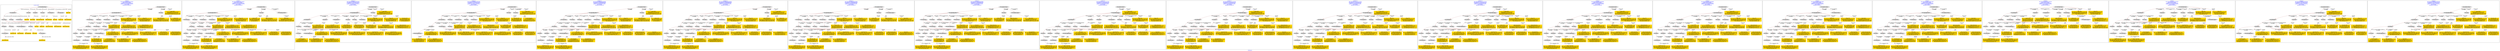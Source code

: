 digraph n0 {
fontcolor="blue"
remincross="true"
label="s02-dma.csv"
subgraph cluster_0 {
label="1-correct model"
n2[style="filled",color="white",fillcolor="lightgray",label="E12_Production1"];
n3[style="filled",color="white",fillcolor="lightgray",label="E21_Person1"];
n4[style="filled",color="white",fillcolor="lightgray",label="E55_Type2"];
n5[style="filled",color="white",fillcolor="lightgray",label="E52_Time-Span3"];
n6[style="filled",color="white",fillcolor="lightgray",label="E69_Death1"];
n7[style="filled",color="white",fillcolor="lightgray",label="E74_Group1"];
n8[style="filled",color="white",fillcolor="lightgray",label="E82_Actor_Appellation1"];
n9[style="filled",color="white",fillcolor="lightgray",label="E67_Birth1"];
n10[shape="plaintext",style="filled",fillcolor="gold",label="Artist URI"];
n11[style="filled",color="white",fillcolor="lightgray",label="E22_Man-Made_Object1"];
n12[style="filled",color="white",fillcolor="lightgray",label="E35_Title1"];
n13[style="filled",color="white",fillcolor="lightgray",label="E30_Right1"];
n14[style="filled",color="white",fillcolor="lightgray",label="E55_Type1"];
n15[style="filled",color="white",fillcolor="lightgray",label="E54_Dimension1"];
n16[style="filled",color="white",fillcolor="lightgray",label="E40_Legal_Body1"];
n17[shape="plaintext",style="filled",fillcolor="gold",label="Object_URI"];
n18[shape="plaintext",style="filled",fillcolor="gold",label="Object Rights"];
n19[shape="plaintext",style="filled",fillcolor="gold",label="Object Title"];
n20[shape="plaintext",style="filled",fillcolor="gold",label="Museum URI"];
n21[shape="plaintext",style="filled",fillcolor="gold",label="Object Link Source"];
n22[style="filled",color="white",fillcolor="lightgray",label="E52_Time-Span1"];
n23[shape="plaintext",style="filled",fillcolor="gold",label="Artist Birth Date"];
n24[style="filled",color="white",fillcolor="lightgray",label="E52_Time-Span2"];
n25[shape="plaintext",style="filled",fillcolor="gold",label="Artist Death Date"];
n26[shape="plaintext",style="filled",fillcolor="gold",label="Object Earliest Date"];
n27[shape="plaintext",style="filled",fillcolor="gold",label="Object Latest Date"];
n28[shape="plaintext",style="filled",fillcolor="gold",label="dimensions"];
n29[shape="plaintext",style="filled",fillcolor="gold",label="Object Work Type URI"];
n30[shape="plaintext",style="filled",fillcolor="gold",label="Object Work Type"];
n31[shape="plaintext",style="filled",fillcolor="gold",label="Medium URI"];
n32[shape="plaintext",style="filled",fillcolor="gold",label="Object Facet Value 1"];
n33[shape="plaintext",style="filled",fillcolor="gold",label="Nationality_URI"];
n34[shape="plaintext",style="filled",fillcolor="gold",label="Artist Nationality"];
n35[shape="plaintext",style="filled",fillcolor="gold",label="Artist Appellation"];
n36[shape="plaintext",style="filled",fillcolor="gold",label="Artist Name"];
}
subgraph cluster_1 {
label="candidate 0\nlink coherence:0.8823529411764706\nnode coherence:0.90625\nconfidence:0.48184295918671155\nmapping score:0.5153292320096056\ncost:132.9995\n-precision:0.62-recall:0.62"
n38[style="filled",color="white",fillcolor="lightgray",label="E12_Production1"];
n39[style="filled",color="white",fillcolor="lightgray",label="E21_Person1"];
n40[style="filled",color="white",fillcolor="lightgray",label="E52_Time-Span2"];
n41[style="filled",color="white",fillcolor="lightgray",label="E55_Type1"];
n42[style="filled",color="white",fillcolor="lightgray",label="E67_Birth1"];
n43[style="filled",color="white",fillcolor="lightgray",label="E69_Death1"];
n44[style="filled",color="white",fillcolor="lightgray",label="E74_Group1"];
n45[style="filled",color="white",fillcolor="lightgray",label="E82_Actor_Appellation1"];
n46[style="filled",color="white",fillcolor="lightgray",label="E22_Man-Made_Object1"];
n47[style="filled",color="white",fillcolor="lightgray",label="E38_Image1"];
n48[style="filled",color="white",fillcolor="lightgray",label="E54_Dimension1"];
n49[style="filled",color="white",fillcolor="lightgray",label="E8_Acquisition1"];
n50[style="filled",color="white",fillcolor="lightgray",label="E33_Linguistic_Object2"];
n51[style="filled",color="white",fillcolor="lightgray",label="E55_Type2"];
n52[style="filled",color="white",fillcolor="lightgray",label="E52_Time-Span1"];
n53[style="filled",color="white",fillcolor="lightgray",label="E52_Time-Span3"];
n54[shape="plaintext",style="filled",fillcolor="gold",label="Nationality_URI\n[E74_Group,classLink,0.695]\n[E55_Type,classLink,0.179]\n[E57_Material,classLink,0.086]\n[E74_Group,label,0.04]"];
n55[shape="plaintext",style="filled",fillcolor="gold",label="Object Link Source\n[E8_Acquisition,P3_has_note,0.492]\n[E73_Information_Object,P3_has_note,0.172]\n[E30_Right,P3_has_note,0.17]\n[E22_Man-Made_Object,P3_has_note,0.165]"];
n56[shape="plaintext",style="filled",fillcolor="gold",label="Artist URI\n[E21_Person,classLink,0.585]\n[E31_Document,classLink,0.198]\n[E82_Actor_Appellation,classLink,0.123]\n[E38_Image,classLink,0.094]"];
n57[shape="plaintext",style="filled",fillcolor="gold",label="Museum URI\n[E31_Document,classLink,0.446]\n[E21_Person,classLink,0.278]\n[E38_Image,classLink,0.207]\n[E30_Right,P3_has_note,0.068]"];
n58[shape="plaintext",style="filled",fillcolor="gold",label="Artist Death Date\n[E52_Time-Span,P82b_end_of_the_end,0.426]\n[E52_Time-Span,P82_at_some_time_within,0.425]\n[E52_Time-Span,P82a_begin_of_the_begin,0.077]\n[E52_Time-Span,label,0.072]"];
n59[shape="plaintext",style="filled",fillcolor="gold",label="Object Title\n[E73_Information_Object,P3_has_note,0.314]\n[E22_Man-Made_Object,P3_has_note,0.249]\n[E33_Linguistic_Object,P3_has_note,0.221]\n[E35_Title,label,0.216]"];
n60[shape="plaintext",style="filled",fillcolor="gold",label="Artist Nationality\n[E74_Group,label,0.571]\n[E74_Group,classLink,0.325]\n[E8_Acquisition,P3_has_note,0.055]\n[E30_Right,P3_has_note,0.049]"];
n61[shape="plaintext",style="filled",fillcolor="gold",label="Object Earliest Date\n[E52_Time-Span,P82_at_some_time_within,0.43]\n[E52_Time-Span,P82a_begin_of_the_begin,0.279]\n[E52_Time-Span,P82b_end_of_the_end,0.188]\n[E52_Time-Span,label,0.103]"];
n62[shape="plaintext",style="filled",fillcolor="gold",label="Artist Appellation\n[E82_Actor_Appellation,classLink,0.661]\n[E21_Person,classLink,0.21]\n[E31_Document,classLink,0.087]\n[E38_Image,classLink,0.042]"];
n63[shape="plaintext",style="filled",fillcolor="gold",label="Object Work Type\n[E55_Type,label,0.334]\n[E31_Document,classLink,0.25]\n[E55_Type,classLink,0.21]\n[E35_Title,label,0.206]"];
n64[shape="plaintext",style="filled",fillcolor="gold",label="Artist Birth Date\n[E52_Time-Span,P82a_begin_of_the_begin,0.52]\n[E52_Time-Span,P82_at_some_time_within,0.411]\n[E52_Time-Span,label,0.038]\n[E33_Linguistic_Object,P3_has_note,0.031]"];
n65[shape="plaintext",style="filled",fillcolor="gold",label="Object Latest Date\n[E52_Time-Span,P82_at_some_time_within,0.427]\n[E52_Time-Span,P82a_begin_of_the_begin,0.271]\n[E52_Time-Span,P82b_end_of_the_end,0.21]\n[E52_Time-Span,label,0.092]"];
n66[shape="plaintext",style="filled",fillcolor="gold",label="Object Work Type URI\n[E55_Type,classLink,0.697]\n[E57_Material,classLink,0.149]\n[E74_Group,classLink,0.143]\n[E55_Type,label,0.011]"];
n67[shape="plaintext",style="filled",fillcolor="gold",label="Object Facet Value 1\n[E55_Type,label,0.52]\n[E29_Design_or_Procedure,P3_has_note,0.433]\n[E33_Linguistic_Object,P3_has_note,0.024]\n[E73_Information_Object,P3_has_note,0.023]"];
n68[shape="plaintext",style="filled",fillcolor="gold",label="Artist Name\n[E82_Actor_Appellation,label,0.558]\n[E22_Man-Made_Object,classLink,0.211]\n[E73_Information_Object,P3_has_note,0.115]\n[E8_Acquisition,P3_has_note,0.115]"];
n69[shape="plaintext",style="filled",fillcolor="gold",label="Medium URI\n[E57_Material,classLink,0.466]\n[E55_Type,classLink,0.393]\n[E74_Group,classLink,0.141]\n[E55_Type,label,0.0]"];
n70[shape="plaintext",style="filled",fillcolor="gold",label="dimensions\n[E54_Dimension,P3_has_note,0.926]\n[E82_Actor_Appellation,label,0.054]\n[E73_Information_Object,P3_has_note,0.01]\n[E22_Man-Made_Object,P3_has_note,0.01]"];
n71[shape="plaintext",style="filled",fillcolor="gold",label="Object_URI\n[E22_Man-Made_Object,classLink,0.328]\n[E31_Document,classLink,0.312]\n[E21_Person,classLink,0.194]\n[E38_Image,classLink,0.166]"];
n72[shape="plaintext",style="filled",fillcolor="gold",label="Object Rights\n[E8_Acquisition,P3_has_note,0.443]\n[E30_Right,P3_has_note,0.265]\n[E73_Information_Object,P3_has_note,0.154]\n[E33_Linguistic_Object,P3_has_note,0.138]"];
}
subgraph cluster_2 {
label="candidate 1\nlink coherence:0.8571428571428571\nnode coherence:0.90625\nconfidence:0.48184295918671155\nmapping score:0.5153292320096056\ncost:232.99951\n-precision:0.6-recall:0.62"
n74[style="filled",color="white",fillcolor="lightgray",label="E12_Production1"];
n75[style="filled",color="white",fillcolor="lightgray",label="E21_Person1"];
n76[style="filled",color="white",fillcolor="lightgray",label="E52_Time-Span2"];
n77[style="filled",color="white",fillcolor="lightgray",label="E55_Type1"];
n78[style="filled",color="white",fillcolor="lightgray",label="E67_Birth1"];
n79[style="filled",color="white",fillcolor="lightgray",label="E69_Death1"];
n80[style="filled",color="white",fillcolor="lightgray",label="E74_Group1"];
n81[style="filled",color="white",fillcolor="lightgray",label="E82_Actor_Appellation1"];
n82[style="filled",color="white",fillcolor="lightgray",label="E22_Man-Made_Object1"];
n83[style="filled",color="white",fillcolor="lightgray",label="E38_Image1"];
n84[style="filled",color="white",fillcolor="lightgray",label="E54_Dimension1"];
n85[style="filled",color="white",fillcolor="lightgray",label="E8_Acquisition1"];
n86[style="filled",color="white",fillcolor="lightgray",label="E33_Linguistic_Object1"];
n87[style="filled",color="white",fillcolor="lightgray",label="E55_Type3"];
n88[style="filled",color="white",fillcolor="lightgray",label="E52_Time-Span1"];
n89[style="filled",color="white",fillcolor="lightgray",label="E52_Time-Span3"];
n90[style="filled",color="white",fillcolor="lightgray",label="E33_Linguistic_Object2"];
n91[shape="plaintext",style="filled",fillcolor="gold",label="Nationality_URI\n[E74_Group,classLink,0.695]\n[E55_Type,classLink,0.179]\n[E57_Material,classLink,0.086]\n[E74_Group,label,0.04]"];
n92[shape="plaintext",style="filled",fillcolor="gold",label="Object Link Source\n[E8_Acquisition,P3_has_note,0.492]\n[E73_Information_Object,P3_has_note,0.172]\n[E30_Right,P3_has_note,0.17]\n[E22_Man-Made_Object,P3_has_note,0.165]"];
n93[shape="plaintext",style="filled",fillcolor="gold",label="Artist URI\n[E21_Person,classLink,0.585]\n[E31_Document,classLink,0.198]\n[E82_Actor_Appellation,classLink,0.123]\n[E38_Image,classLink,0.094]"];
n94[shape="plaintext",style="filled",fillcolor="gold",label="Museum URI\n[E31_Document,classLink,0.446]\n[E21_Person,classLink,0.278]\n[E38_Image,classLink,0.207]\n[E30_Right,P3_has_note,0.068]"];
n95[shape="plaintext",style="filled",fillcolor="gold",label="Medium URI\n[E57_Material,classLink,0.466]\n[E55_Type,classLink,0.393]\n[E74_Group,classLink,0.141]\n[E55_Type,label,0.0]"];
n96[shape="plaintext",style="filled",fillcolor="gold",label="Artist Death Date\n[E52_Time-Span,P82b_end_of_the_end,0.426]\n[E52_Time-Span,P82_at_some_time_within,0.425]\n[E52_Time-Span,P82a_begin_of_the_begin,0.077]\n[E52_Time-Span,label,0.072]"];
n97[shape="plaintext",style="filled",fillcolor="gold",label="Object Title\n[E73_Information_Object,P3_has_note,0.314]\n[E22_Man-Made_Object,P3_has_note,0.249]\n[E33_Linguistic_Object,P3_has_note,0.221]\n[E35_Title,label,0.216]"];
n98[shape="plaintext",style="filled",fillcolor="gold",label="Artist Nationality\n[E74_Group,label,0.571]\n[E74_Group,classLink,0.325]\n[E8_Acquisition,P3_has_note,0.055]\n[E30_Right,P3_has_note,0.049]"];
n99[shape="plaintext",style="filled",fillcolor="gold",label="Object Earliest Date\n[E52_Time-Span,P82_at_some_time_within,0.43]\n[E52_Time-Span,P82a_begin_of_the_begin,0.279]\n[E52_Time-Span,P82b_end_of_the_end,0.188]\n[E52_Time-Span,label,0.103]"];
n100[shape="plaintext",style="filled",fillcolor="gold",label="Artist Appellation\n[E82_Actor_Appellation,classLink,0.661]\n[E21_Person,classLink,0.21]\n[E31_Document,classLink,0.087]\n[E38_Image,classLink,0.042]"];
n101[shape="plaintext",style="filled",fillcolor="gold",label="Object Facet Value 1\n[E55_Type,label,0.52]\n[E29_Design_or_Procedure,P3_has_note,0.433]\n[E33_Linguistic_Object,P3_has_note,0.024]\n[E73_Information_Object,P3_has_note,0.023]"];
n102[shape="plaintext",style="filled",fillcolor="gold",label="Object Work Type\n[E55_Type,label,0.334]\n[E31_Document,classLink,0.25]\n[E55_Type,classLink,0.21]\n[E35_Title,label,0.206]"];
n103[shape="plaintext",style="filled",fillcolor="gold",label="Artist Birth Date\n[E52_Time-Span,P82a_begin_of_the_begin,0.52]\n[E52_Time-Span,P82_at_some_time_within,0.411]\n[E52_Time-Span,label,0.038]\n[E33_Linguistic_Object,P3_has_note,0.031]"];
n104[shape="plaintext",style="filled",fillcolor="gold",label="Object Latest Date\n[E52_Time-Span,P82_at_some_time_within,0.427]\n[E52_Time-Span,P82a_begin_of_the_begin,0.271]\n[E52_Time-Span,P82b_end_of_the_end,0.21]\n[E52_Time-Span,label,0.092]"];
n105[shape="plaintext",style="filled",fillcolor="gold",label="Object Work Type URI\n[E55_Type,classLink,0.697]\n[E57_Material,classLink,0.149]\n[E74_Group,classLink,0.143]\n[E55_Type,label,0.011]"];
n106[shape="plaintext",style="filled",fillcolor="gold",label="Artist Name\n[E82_Actor_Appellation,label,0.558]\n[E22_Man-Made_Object,classLink,0.211]\n[E73_Information_Object,P3_has_note,0.115]\n[E8_Acquisition,P3_has_note,0.115]"];
n107[shape="plaintext",style="filled",fillcolor="gold",label="dimensions\n[E54_Dimension,P3_has_note,0.926]\n[E82_Actor_Appellation,label,0.054]\n[E73_Information_Object,P3_has_note,0.01]\n[E22_Man-Made_Object,P3_has_note,0.01]"];
n108[shape="plaintext",style="filled",fillcolor="gold",label="Object_URI\n[E22_Man-Made_Object,classLink,0.328]\n[E31_Document,classLink,0.312]\n[E21_Person,classLink,0.194]\n[E38_Image,classLink,0.166]"];
n109[shape="plaintext",style="filled",fillcolor="gold",label="Object Rights\n[E8_Acquisition,P3_has_note,0.443]\n[E30_Right,P3_has_note,0.265]\n[E73_Information_Object,P3_has_note,0.154]\n[E33_Linguistic_Object,P3_has_note,0.138]"];
}
subgraph cluster_3 {
label="candidate 10\nlink coherence:0.8064516129032258\nnode coherence:0.8387096774193549\nconfidence:0.4372011879954225\nmapping score:0.48670713057685555\ncost:327.99966\n-precision:0.55-recall:0.5"
n111[style="filled",color="white",fillcolor="lightgray",label="E12_Production1"];
n112[style="filled",color="white",fillcolor="lightgray",label="E21_Person1"];
n113[style="filled",color="white",fillcolor="lightgray",label="E52_Time-Span2"];
n114[style="filled",color="white",fillcolor="lightgray",label="E74_Group1"];
n115[style="filled",color="white",fillcolor="lightgray",label="E82_Actor_Appellation1"];
n116[style="filled",color="white",fillcolor="lightgray",label="E22_Man-Made_Object1"];
n117[style="filled",color="white",fillcolor="lightgray",label="E38_Image1"];
n118[style="filled",color="white",fillcolor="lightgray",label="E54_Dimension1"];
n119[style="filled",color="white",fillcolor="lightgray",label="E55_Type2"];
n120[style="filled",color="white",fillcolor="lightgray",label="E55_Type3"];
n121[style="filled",color="white",fillcolor="lightgray",label="E8_Acquisition1"];
n122[style="filled",color="white",fillcolor="lightgray",label="E33_Linguistic_Object2"];
n123[style="filled",color="white",fillcolor="lightgray",label="E55_Type4"];
n124[shape="plaintext",style="filled",fillcolor="gold",label="Object Link Source\n[E8_Acquisition,P3_has_note,0.492]\n[E73_Information_Object,P3_has_note,0.172]\n[E30_Right,P3_has_note,0.17]\n[E22_Man-Made_Object,P3_has_note,0.165]"];
n125[shape="plaintext",style="filled",fillcolor="gold",label="Artist URI\n[E21_Person,classLink,0.585]\n[E31_Document,classLink,0.198]\n[E82_Actor_Appellation,classLink,0.123]\n[E38_Image,classLink,0.094]"];
n126[shape="plaintext",style="filled",fillcolor="gold",label="Museum URI\n[E31_Document,classLink,0.446]\n[E21_Person,classLink,0.278]\n[E38_Image,classLink,0.207]\n[E30_Right,P3_has_note,0.068]"];
n127[shape="plaintext",style="filled",fillcolor="gold",label="Medium URI\n[E57_Material,classLink,0.466]\n[E55_Type,classLink,0.393]\n[E74_Group,classLink,0.141]\n[E55_Type,label,0.0]"];
n128[shape="plaintext",style="filled",fillcolor="gold",label="Object Earliest Date\n[E52_Time-Span,P82_at_some_time_within,0.43]\n[E52_Time-Span,P82a_begin_of_the_begin,0.279]\n[E52_Time-Span,P82b_end_of_the_end,0.188]\n[E52_Time-Span,label,0.103]"];
n129[shape="plaintext",style="filled",fillcolor="gold",label="Object Latest Date\n[E52_Time-Span,P82_at_some_time_within,0.427]\n[E52_Time-Span,P82a_begin_of_the_begin,0.271]\n[E52_Time-Span,P82b_end_of_the_end,0.21]\n[E52_Time-Span,label,0.092]"];
n130[shape="plaintext",style="filled",fillcolor="gold",label="Object Title\n[E73_Information_Object,P3_has_note,0.314]\n[E22_Man-Made_Object,P3_has_note,0.249]\n[E33_Linguistic_Object,P3_has_note,0.221]\n[E35_Title,label,0.216]"];
n131[shape="plaintext",style="filled",fillcolor="gold",label="Artist Nationality\n[E74_Group,label,0.571]\n[E74_Group,classLink,0.325]\n[E8_Acquisition,P3_has_note,0.055]\n[E30_Right,P3_has_note,0.049]"];
n132[shape="plaintext",style="filled",fillcolor="gold",label="Nationality_URI\n[E74_Group,classLink,0.695]\n[E55_Type,classLink,0.179]\n[E57_Material,classLink,0.086]\n[E74_Group,label,0.04]"];
n133[shape="plaintext",style="filled",fillcolor="gold",label="Artist Appellation\n[E82_Actor_Appellation,classLink,0.661]\n[E21_Person,classLink,0.21]\n[E31_Document,classLink,0.087]\n[E38_Image,classLink,0.042]"];
n134[shape="plaintext",style="filled",fillcolor="gold",label="Object Facet Value 1\n[E55_Type,label,0.52]\n[E29_Design_or_Procedure,P3_has_note,0.433]\n[E33_Linguistic_Object,P3_has_note,0.024]\n[E73_Information_Object,P3_has_note,0.023]"];
n135[shape="plaintext",style="filled",fillcolor="gold",label="Artist Birth Date\n[E52_Time-Span,P82a_begin_of_the_begin,0.52]\n[E52_Time-Span,P82_at_some_time_within,0.411]\n[E52_Time-Span,label,0.038]\n[E33_Linguistic_Object,P3_has_note,0.031]"];
n136[shape="plaintext",style="filled",fillcolor="gold",label="Object Work Type\n[E55_Type,label,0.334]\n[E31_Document,classLink,0.25]\n[E55_Type,classLink,0.21]\n[E35_Title,label,0.206]"];
n137[shape="plaintext",style="filled",fillcolor="gold",label="Artist Name\n[E82_Actor_Appellation,label,0.558]\n[E22_Man-Made_Object,classLink,0.211]\n[E73_Information_Object,P3_has_note,0.115]\n[E8_Acquisition,P3_has_note,0.115]"];
n138[shape="plaintext",style="filled",fillcolor="gold",label="Object Work Type URI\n[E55_Type,classLink,0.697]\n[E57_Material,classLink,0.149]\n[E74_Group,classLink,0.143]\n[E55_Type,label,0.011]"];
n139[shape="plaintext",style="filled",fillcolor="gold",label="dimensions\n[E54_Dimension,P3_has_note,0.926]\n[E82_Actor_Appellation,label,0.054]\n[E73_Information_Object,P3_has_note,0.01]\n[E22_Man-Made_Object,P3_has_note,0.01]"];
n140[shape="plaintext",style="filled",fillcolor="gold",label="Artist Death Date\n[E52_Time-Span,P82b_end_of_the_end,0.426]\n[E52_Time-Span,P82_at_some_time_within,0.425]\n[E52_Time-Span,P82a_begin_of_the_begin,0.077]\n[E52_Time-Span,label,0.072]"];
n141[shape="plaintext",style="filled",fillcolor="gold",label="Object_URI\n[E22_Man-Made_Object,classLink,0.328]\n[E31_Document,classLink,0.312]\n[E21_Person,classLink,0.194]\n[E38_Image,classLink,0.166]"];
n142[shape="plaintext",style="filled",fillcolor="gold",label="Object Rights\n[E8_Acquisition,P3_has_note,0.443]\n[E30_Right,P3_has_note,0.265]\n[E73_Information_Object,P3_has_note,0.154]\n[E33_Linguistic_Object,P3_has_note,0.138]"];
}
subgraph cluster_4 {
label="candidate 11\nlink coherence:0.8064516129032258\nnode coherence:0.8387096774193549\nconfidence:0.4372011879954225\nmapping score:0.48670713057685555\ncost:427.009642\n-precision:0.48-recall:0.44"
n144[style="filled",color="white",fillcolor="lightgray",label="E12_Production1"];
n145[style="filled",color="white",fillcolor="lightgray",label="E21_Person1"];
n146[style="filled",color="white",fillcolor="lightgray",label="E52_Time-Span2"];
n147[style="filled",color="white",fillcolor="lightgray",label="E55_Type1"];
n148[style="filled",color="white",fillcolor="lightgray",label="E82_Actor_Appellation1"];
n149[style="filled",color="white",fillcolor="lightgray",label="E22_Man-Made_Object1"];
n150[style="filled",color="white",fillcolor="lightgray",label="E38_Image1"];
n151[style="filled",color="white",fillcolor="lightgray",label="E54_Dimension1"];
n152[style="filled",color="white",fillcolor="lightgray",label="E55_Type2"];
n153[style="filled",color="white",fillcolor="lightgray",label="E8_Acquisition1"];
n154[style="filled",color="white",fillcolor="lightgray",label="E33_Linguistic_Object2"];
n155[style="filled",color="white",fillcolor="lightgray",label="E55_Type4"];
n156[style="filled",color="white",fillcolor="lightgray",label="E74_Group1"];
n157[shape="plaintext",style="filled",fillcolor="gold",label="Object Link Source\n[E8_Acquisition,P3_has_note,0.492]\n[E73_Information_Object,P3_has_note,0.172]\n[E30_Right,P3_has_note,0.17]\n[E22_Man-Made_Object,P3_has_note,0.165]"];
n158[shape="plaintext",style="filled",fillcolor="gold",label="Artist URI\n[E21_Person,classLink,0.585]\n[E31_Document,classLink,0.198]\n[E82_Actor_Appellation,classLink,0.123]\n[E38_Image,classLink,0.094]"];
n159[shape="plaintext",style="filled",fillcolor="gold",label="Museum URI\n[E31_Document,classLink,0.446]\n[E21_Person,classLink,0.278]\n[E38_Image,classLink,0.207]\n[E30_Right,P3_has_note,0.068]"];
n160[shape="plaintext",style="filled",fillcolor="gold",label="Object Earliest Date\n[E52_Time-Span,P82_at_some_time_within,0.43]\n[E52_Time-Span,P82a_begin_of_the_begin,0.279]\n[E52_Time-Span,P82b_end_of_the_end,0.188]\n[E52_Time-Span,label,0.103]"];
n161[shape="plaintext",style="filled",fillcolor="gold",label="Object Latest Date\n[E52_Time-Span,P82_at_some_time_within,0.427]\n[E52_Time-Span,P82a_begin_of_the_begin,0.271]\n[E52_Time-Span,P82b_end_of_the_end,0.21]\n[E52_Time-Span,label,0.092]"];
n162[shape="plaintext",style="filled",fillcolor="gold",label="Object Title\n[E73_Information_Object,P3_has_note,0.314]\n[E22_Man-Made_Object,P3_has_note,0.249]\n[E33_Linguistic_Object,P3_has_note,0.221]\n[E35_Title,label,0.216]"];
n163[shape="plaintext",style="filled",fillcolor="gold",label="Artist Nationality\n[E74_Group,label,0.571]\n[E74_Group,classLink,0.325]\n[E8_Acquisition,P3_has_note,0.055]\n[E30_Right,P3_has_note,0.049]"];
n164[shape="plaintext",style="filled",fillcolor="gold",label="Nationality_URI\n[E74_Group,classLink,0.695]\n[E55_Type,classLink,0.179]\n[E57_Material,classLink,0.086]\n[E74_Group,label,0.04]"];
n165[shape="plaintext",style="filled",fillcolor="gold",label="Artist Appellation\n[E82_Actor_Appellation,classLink,0.661]\n[E21_Person,classLink,0.21]\n[E31_Document,classLink,0.087]\n[E38_Image,classLink,0.042]"];
n166[shape="plaintext",style="filled",fillcolor="gold",label="Object Work Type\n[E55_Type,label,0.334]\n[E31_Document,classLink,0.25]\n[E55_Type,classLink,0.21]\n[E35_Title,label,0.206]"];
n167[shape="plaintext",style="filled",fillcolor="gold",label="Artist Birth Date\n[E52_Time-Span,P82a_begin_of_the_begin,0.52]\n[E52_Time-Span,P82_at_some_time_within,0.411]\n[E52_Time-Span,label,0.038]\n[E33_Linguistic_Object,P3_has_note,0.031]"];
n168[shape="plaintext",style="filled",fillcolor="gold",label="Object Work Type URI\n[E55_Type,classLink,0.697]\n[E57_Material,classLink,0.149]\n[E74_Group,classLink,0.143]\n[E55_Type,label,0.011]"];
n169[shape="plaintext",style="filled",fillcolor="gold",label="Object Facet Value 1\n[E55_Type,label,0.52]\n[E29_Design_or_Procedure,P3_has_note,0.433]\n[E33_Linguistic_Object,P3_has_note,0.024]\n[E73_Information_Object,P3_has_note,0.023]"];
n170[shape="plaintext",style="filled",fillcolor="gold",label="Artist Name\n[E82_Actor_Appellation,label,0.558]\n[E22_Man-Made_Object,classLink,0.211]\n[E73_Information_Object,P3_has_note,0.115]\n[E8_Acquisition,P3_has_note,0.115]"];
n171[shape="plaintext",style="filled",fillcolor="gold",label="Medium URI\n[E57_Material,classLink,0.466]\n[E55_Type,classLink,0.393]\n[E74_Group,classLink,0.141]\n[E55_Type,label,0.0]"];
n172[shape="plaintext",style="filled",fillcolor="gold",label="dimensions\n[E54_Dimension,P3_has_note,0.926]\n[E82_Actor_Appellation,label,0.054]\n[E73_Information_Object,P3_has_note,0.01]\n[E22_Man-Made_Object,P3_has_note,0.01]"];
n173[shape="plaintext",style="filled",fillcolor="gold",label="Artist Death Date\n[E52_Time-Span,P82b_end_of_the_end,0.426]\n[E52_Time-Span,P82_at_some_time_within,0.425]\n[E52_Time-Span,P82a_begin_of_the_begin,0.077]\n[E52_Time-Span,label,0.072]"];
n174[shape="plaintext",style="filled",fillcolor="gold",label="Object_URI\n[E22_Man-Made_Object,classLink,0.328]\n[E31_Document,classLink,0.312]\n[E21_Person,classLink,0.194]\n[E38_Image,classLink,0.166]"];
n175[shape="plaintext",style="filled",fillcolor="gold",label="Object Rights\n[E8_Acquisition,P3_has_note,0.443]\n[E30_Right,P3_has_note,0.265]\n[E73_Information_Object,P3_has_note,0.154]\n[E33_Linguistic_Object,P3_has_note,0.138]"];
}
subgraph cluster_5 {
label="candidate 12\nlink coherence:0.8055555555555556\nnode coherence:0.8484848484848485\nconfidence:0.48184295918671155\nmapping score:0.4873022516799937\ncost:134.9995\n-precision:0.56-recall:0.59"
n177[style="filled",color="white",fillcolor="lightgray",label="E12_Production1"];
n178[style="filled",color="white",fillcolor="lightgray",label="E21_Person1"];
n179[style="filled",color="white",fillcolor="lightgray",label="E52_Time-Span2"];
n180[style="filled",color="white",fillcolor="lightgray",label="E55_Type1"];
n181[style="filled",color="white",fillcolor="lightgray",label="E67_Birth1"];
n182[style="filled",color="white",fillcolor="lightgray",label="E69_Death1"];
n183[style="filled",color="white",fillcolor="lightgray",label="E74_Group1"];
n184[style="filled",color="white",fillcolor="lightgray",label="E82_Actor_Appellation1"];
n185[style="filled",color="white",fillcolor="lightgray",label="E21_Person2"];
n186[style="filled",color="white",fillcolor="lightgray",label="E82_Actor_Appellation2"];
n187[style="filled",color="white",fillcolor="lightgray",label="E22_Man-Made_Object1"];
n188[style="filled",color="white",fillcolor="lightgray",label="E38_Image1"];
n189[style="filled",color="white",fillcolor="lightgray",label="E54_Dimension1"];
n190[style="filled",color="white",fillcolor="lightgray",label="E8_Acquisition1"];
n191[style="filled",color="white",fillcolor="lightgray",label="E33_Linguistic_Object2"];
n192[style="filled",color="white",fillcolor="lightgray",label="E55_Type2"];
n193[style="filled",color="white",fillcolor="lightgray",label="E52_Time-Span1"];
n194[style="filled",color="white",fillcolor="lightgray",label="E52_Time-Span3"];
n195[shape="plaintext",style="filled",fillcolor="gold",label="Nationality_URI\n[E74_Group,classLink,0.695]\n[E55_Type,classLink,0.179]\n[E57_Material,classLink,0.086]\n[E74_Group,label,0.04]"];
n196[shape="plaintext",style="filled",fillcolor="gold",label="Object Link Source\n[E8_Acquisition,P3_has_note,0.492]\n[E73_Information_Object,P3_has_note,0.172]\n[E30_Right,P3_has_note,0.17]\n[E22_Man-Made_Object,P3_has_note,0.165]"];
n197[shape="plaintext",style="filled",fillcolor="gold",label="Artist URI\n[E21_Person,classLink,0.585]\n[E31_Document,classLink,0.198]\n[E82_Actor_Appellation,classLink,0.123]\n[E38_Image,classLink,0.094]"];
n198[shape="plaintext",style="filled",fillcolor="gold",label="Museum URI\n[E31_Document,classLink,0.446]\n[E21_Person,classLink,0.278]\n[E38_Image,classLink,0.207]\n[E30_Right,P3_has_note,0.068]"];
n199[shape="plaintext",style="filled",fillcolor="gold",label="Artist Death Date\n[E52_Time-Span,P82b_end_of_the_end,0.426]\n[E52_Time-Span,P82_at_some_time_within,0.425]\n[E52_Time-Span,P82a_begin_of_the_begin,0.077]\n[E52_Time-Span,label,0.072]"];
n200[shape="plaintext",style="filled",fillcolor="gold",label="Object Title\n[E73_Information_Object,P3_has_note,0.314]\n[E22_Man-Made_Object,P3_has_note,0.249]\n[E33_Linguistic_Object,P3_has_note,0.221]\n[E35_Title,label,0.216]"];
n201[shape="plaintext",style="filled",fillcolor="gold",label="Artist Nationality\n[E74_Group,label,0.571]\n[E74_Group,classLink,0.325]\n[E8_Acquisition,P3_has_note,0.055]\n[E30_Right,P3_has_note,0.049]"];
n202[shape="plaintext",style="filled",fillcolor="gold",label="Object Earliest Date\n[E52_Time-Span,P82_at_some_time_within,0.43]\n[E52_Time-Span,P82a_begin_of_the_begin,0.279]\n[E52_Time-Span,P82b_end_of_the_end,0.188]\n[E52_Time-Span,label,0.103]"];
n203[shape="plaintext",style="filled",fillcolor="gold",label="Artist Appellation\n[E82_Actor_Appellation,classLink,0.661]\n[E21_Person,classLink,0.21]\n[E31_Document,classLink,0.087]\n[E38_Image,classLink,0.042]"];
n204[shape="plaintext",style="filled",fillcolor="gold",label="Object Work Type\n[E55_Type,label,0.334]\n[E31_Document,classLink,0.25]\n[E55_Type,classLink,0.21]\n[E35_Title,label,0.206]"];
n205[shape="plaintext",style="filled",fillcolor="gold",label="Artist Birth Date\n[E52_Time-Span,P82a_begin_of_the_begin,0.52]\n[E52_Time-Span,P82_at_some_time_within,0.411]\n[E52_Time-Span,label,0.038]\n[E33_Linguistic_Object,P3_has_note,0.031]"];
n206[shape="plaintext",style="filled",fillcolor="gold",label="Object Latest Date\n[E52_Time-Span,P82_at_some_time_within,0.427]\n[E52_Time-Span,P82a_begin_of_the_begin,0.271]\n[E52_Time-Span,P82b_end_of_the_end,0.21]\n[E52_Time-Span,label,0.092]"];
n207[shape="plaintext",style="filled",fillcolor="gold",label="Object Work Type URI\n[E55_Type,classLink,0.697]\n[E57_Material,classLink,0.149]\n[E74_Group,classLink,0.143]\n[E55_Type,label,0.011]"];
n208[shape="plaintext",style="filled",fillcolor="gold",label="Object Facet Value 1\n[E55_Type,label,0.52]\n[E29_Design_or_Procedure,P3_has_note,0.433]\n[E33_Linguistic_Object,P3_has_note,0.024]\n[E73_Information_Object,P3_has_note,0.023]"];
n209[shape="plaintext",style="filled",fillcolor="gold",label="Medium URI\n[E57_Material,classLink,0.466]\n[E55_Type,classLink,0.393]\n[E74_Group,classLink,0.141]\n[E55_Type,label,0.0]"];
n210[shape="plaintext",style="filled",fillcolor="gold",label="dimensions\n[E54_Dimension,P3_has_note,0.926]\n[E82_Actor_Appellation,label,0.054]\n[E73_Information_Object,P3_has_note,0.01]\n[E22_Man-Made_Object,P3_has_note,0.01]"];
n211[shape="plaintext",style="filled",fillcolor="gold",label="Object_URI\n[E22_Man-Made_Object,classLink,0.328]\n[E31_Document,classLink,0.312]\n[E21_Person,classLink,0.194]\n[E38_Image,classLink,0.166]"];
n212[shape="plaintext",style="filled",fillcolor="gold",label="Artist Name\n[E82_Actor_Appellation,label,0.558]\n[E22_Man-Made_Object,classLink,0.211]\n[E73_Information_Object,P3_has_note,0.115]\n[E8_Acquisition,P3_has_note,0.115]"];
n213[shape="plaintext",style="filled",fillcolor="gold",label="Object Rights\n[E8_Acquisition,P3_has_note,0.443]\n[E30_Right,P3_has_note,0.265]\n[E73_Information_Object,P3_has_note,0.154]\n[E33_Linguistic_Object,P3_has_note,0.138]"];
}
subgraph cluster_6 {
label="candidate 13\nlink coherence:0.8055555555555556\nnode coherence:0.8484848484848485\nconfidence:0.48184295918671155\nmapping score:0.4873022516799937\ncost:233.9995\n-precision:0.56-recall:0.59"
n215[style="filled",color="white",fillcolor="lightgray",label="E12_Production1"];
n216[style="filled",color="white",fillcolor="lightgray",label="E21_Person1"];
n217[style="filled",color="white",fillcolor="lightgray",label="E52_Time-Span2"];
n218[style="filled",color="white",fillcolor="lightgray",label="E55_Type1"];
n219[style="filled",color="white",fillcolor="lightgray",label="E67_Birth1"];
n220[style="filled",color="white",fillcolor="lightgray",label="E69_Death1"];
n221[style="filled",color="white",fillcolor="lightgray",label="E74_Group1"];
n222[style="filled",color="white",fillcolor="lightgray",label="E82_Actor_Appellation1"];
n223[style="filled",color="white",fillcolor="lightgray",label="E21_Person2"];
n224[style="filled",color="white",fillcolor="lightgray",label="E82_Actor_Appellation2"];
n225[style="filled",color="white",fillcolor="lightgray",label="E22_Man-Made_Object1"];
n226[style="filled",color="white",fillcolor="lightgray",label="E38_Image1"];
n227[style="filled",color="white",fillcolor="lightgray",label="E54_Dimension1"];
n228[style="filled",color="white",fillcolor="lightgray",label="E8_Acquisition1"];
n229[style="filled",color="white",fillcolor="lightgray",label="E33_Linguistic_Object2"];
n230[style="filled",color="white",fillcolor="lightgray",label="E55_Type2"];
n231[style="filled",color="white",fillcolor="lightgray",label="E52_Time-Span1"];
n232[style="filled",color="white",fillcolor="lightgray",label="E52_Time-Span3"];
n233[shape="plaintext",style="filled",fillcolor="gold",label="Nationality_URI\n[E74_Group,classLink,0.695]\n[E55_Type,classLink,0.179]\n[E57_Material,classLink,0.086]\n[E74_Group,label,0.04]"];
n234[shape="plaintext",style="filled",fillcolor="gold",label="Object Link Source\n[E8_Acquisition,P3_has_note,0.492]\n[E73_Information_Object,P3_has_note,0.172]\n[E30_Right,P3_has_note,0.17]\n[E22_Man-Made_Object,P3_has_note,0.165]"];
n235[shape="plaintext",style="filled",fillcolor="gold",label="Artist URI\n[E21_Person,classLink,0.585]\n[E31_Document,classLink,0.198]\n[E82_Actor_Appellation,classLink,0.123]\n[E38_Image,classLink,0.094]"];
n236[shape="plaintext",style="filled",fillcolor="gold",label="Museum URI\n[E31_Document,classLink,0.446]\n[E21_Person,classLink,0.278]\n[E38_Image,classLink,0.207]\n[E30_Right,P3_has_note,0.068]"];
n237[shape="plaintext",style="filled",fillcolor="gold",label="Artist Death Date\n[E52_Time-Span,P82b_end_of_the_end,0.426]\n[E52_Time-Span,P82_at_some_time_within,0.425]\n[E52_Time-Span,P82a_begin_of_the_begin,0.077]\n[E52_Time-Span,label,0.072]"];
n238[shape="plaintext",style="filled",fillcolor="gold",label="Object Title\n[E73_Information_Object,P3_has_note,0.314]\n[E22_Man-Made_Object,P3_has_note,0.249]\n[E33_Linguistic_Object,P3_has_note,0.221]\n[E35_Title,label,0.216]"];
n239[shape="plaintext",style="filled",fillcolor="gold",label="Artist Nationality\n[E74_Group,label,0.571]\n[E74_Group,classLink,0.325]\n[E8_Acquisition,P3_has_note,0.055]\n[E30_Right,P3_has_note,0.049]"];
n240[shape="plaintext",style="filled",fillcolor="gold",label="Object Earliest Date\n[E52_Time-Span,P82_at_some_time_within,0.43]\n[E52_Time-Span,P82a_begin_of_the_begin,0.279]\n[E52_Time-Span,P82b_end_of_the_end,0.188]\n[E52_Time-Span,label,0.103]"];
n241[shape="plaintext",style="filled",fillcolor="gold",label="Artist Appellation\n[E82_Actor_Appellation,classLink,0.661]\n[E21_Person,classLink,0.21]\n[E31_Document,classLink,0.087]\n[E38_Image,classLink,0.042]"];
n242[shape="plaintext",style="filled",fillcolor="gold",label="Object Work Type\n[E55_Type,label,0.334]\n[E31_Document,classLink,0.25]\n[E55_Type,classLink,0.21]\n[E35_Title,label,0.206]"];
n243[shape="plaintext",style="filled",fillcolor="gold",label="Artist Birth Date\n[E52_Time-Span,P82a_begin_of_the_begin,0.52]\n[E52_Time-Span,P82_at_some_time_within,0.411]\n[E52_Time-Span,label,0.038]\n[E33_Linguistic_Object,P3_has_note,0.031]"];
n244[shape="plaintext",style="filled",fillcolor="gold",label="Object Latest Date\n[E52_Time-Span,P82_at_some_time_within,0.427]\n[E52_Time-Span,P82a_begin_of_the_begin,0.271]\n[E52_Time-Span,P82b_end_of_the_end,0.21]\n[E52_Time-Span,label,0.092]"];
n245[shape="plaintext",style="filled",fillcolor="gold",label="Object Work Type URI\n[E55_Type,classLink,0.697]\n[E57_Material,classLink,0.149]\n[E74_Group,classLink,0.143]\n[E55_Type,label,0.011]"];
n246[shape="plaintext",style="filled",fillcolor="gold",label="Object Facet Value 1\n[E55_Type,label,0.52]\n[E29_Design_or_Procedure,P3_has_note,0.433]\n[E33_Linguistic_Object,P3_has_note,0.024]\n[E73_Information_Object,P3_has_note,0.023]"];
n247[shape="plaintext",style="filled",fillcolor="gold",label="Artist Name\n[E82_Actor_Appellation,label,0.558]\n[E22_Man-Made_Object,classLink,0.211]\n[E73_Information_Object,P3_has_note,0.115]\n[E8_Acquisition,P3_has_note,0.115]"];
n248[shape="plaintext",style="filled",fillcolor="gold",label="Medium URI\n[E57_Material,classLink,0.466]\n[E55_Type,classLink,0.393]\n[E74_Group,classLink,0.141]\n[E55_Type,label,0.0]"];
n249[shape="plaintext",style="filled",fillcolor="gold",label="dimensions\n[E54_Dimension,P3_has_note,0.926]\n[E82_Actor_Appellation,label,0.054]\n[E73_Information_Object,P3_has_note,0.01]\n[E22_Man-Made_Object,P3_has_note,0.01]"];
n250[shape="plaintext",style="filled",fillcolor="gold",label="Object_URI\n[E22_Man-Made_Object,classLink,0.328]\n[E31_Document,classLink,0.312]\n[E21_Person,classLink,0.194]\n[E38_Image,classLink,0.166]"];
n251[shape="plaintext",style="filled",fillcolor="gold",label="Object Rights\n[E8_Acquisition,P3_has_note,0.443]\n[E30_Right,P3_has_note,0.265]\n[E73_Information_Object,P3_has_note,0.154]\n[E33_Linguistic_Object,P3_has_note,0.138]"];
}
subgraph cluster_7 {
label="candidate 14\nlink coherence:0.7837837837837838\nnode coherence:0.8484848484848485\nconfidence:0.48184295918671155\nmapping score:0.4873022516799937\ncost:234.99951\n-precision:0.54-recall:0.59"
n253[style="filled",color="white",fillcolor="lightgray",label="E12_Production1"];
n254[style="filled",color="white",fillcolor="lightgray",label="E21_Person1"];
n255[style="filled",color="white",fillcolor="lightgray",label="E52_Time-Span2"];
n256[style="filled",color="white",fillcolor="lightgray",label="E55_Type1"];
n257[style="filled",color="white",fillcolor="lightgray",label="E67_Birth1"];
n258[style="filled",color="white",fillcolor="lightgray",label="E69_Death1"];
n259[style="filled",color="white",fillcolor="lightgray",label="E74_Group1"];
n260[style="filled",color="white",fillcolor="lightgray",label="E82_Actor_Appellation1"];
n261[style="filled",color="white",fillcolor="lightgray",label="E21_Person2"];
n262[style="filled",color="white",fillcolor="lightgray",label="E82_Actor_Appellation2"];
n263[style="filled",color="white",fillcolor="lightgray",label="E22_Man-Made_Object1"];
n264[style="filled",color="white",fillcolor="lightgray",label="E38_Image1"];
n265[style="filled",color="white",fillcolor="lightgray",label="E54_Dimension1"];
n266[style="filled",color="white",fillcolor="lightgray",label="E8_Acquisition1"];
n267[style="filled",color="white",fillcolor="lightgray",label="E33_Linguistic_Object1"];
n268[style="filled",color="white",fillcolor="lightgray",label="E55_Type3"];
n269[style="filled",color="white",fillcolor="lightgray",label="E52_Time-Span1"];
n270[style="filled",color="white",fillcolor="lightgray",label="E52_Time-Span3"];
n271[style="filled",color="white",fillcolor="lightgray",label="E33_Linguistic_Object2"];
n272[shape="plaintext",style="filled",fillcolor="gold",label="Nationality_URI\n[E74_Group,classLink,0.695]\n[E55_Type,classLink,0.179]\n[E57_Material,classLink,0.086]\n[E74_Group,label,0.04]"];
n273[shape="plaintext",style="filled",fillcolor="gold",label="Object Link Source\n[E8_Acquisition,P3_has_note,0.492]\n[E73_Information_Object,P3_has_note,0.172]\n[E30_Right,P3_has_note,0.17]\n[E22_Man-Made_Object,P3_has_note,0.165]"];
n274[shape="plaintext",style="filled",fillcolor="gold",label="Artist URI\n[E21_Person,classLink,0.585]\n[E31_Document,classLink,0.198]\n[E82_Actor_Appellation,classLink,0.123]\n[E38_Image,classLink,0.094]"];
n275[shape="plaintext",style="filled",fillcolor="gold",label="Museum URI\n[E31_Document,classLink,0.446]\n[E21_Person,classLink,0.278]\n[E38_Image,classLink,0.207]\n[E30_Right,P3_has_note,0.068]"];
n276[shape="plaintext",style="filled",fillcolor="gold",label="Medium URI\n[E57_Material,classLink,0.466]\n[E55_Type,classLink,0.393]\n[E74_Group,classLink,0.141]\n[E55_Type,label,0.0]"];
n277[shape="plaintext",style="filled",fillcolor="gold",label="Artist Death Date\n[E52_Time-Span,P82b_end_of_the_end,0.426]\n[E52_Time-Span,P82_at_some_time_within,0.425]\n[E52_Time-Span,P82a_begin_of_the_begin,0.077]\n[E52_Time-Span,label,0.072]"];
n278[shape="plaintext",style="filled",fillcolor="gold",label="Object Title\n[E73_Information_Object,P3_has_note,0.314]\n[E22_Man-Made_Object,P3_has_note,0.249]\n[E33_Linguistic_Object,P3_has_note,0.221]\n[E35_Title,label,0.216]"];
n279[shape="plaintext",style="filled",fillcolor="gold",label="Artist Nationality\n[E74_Group,label,0.571]\n[E74_Group,classLink,0.325]\n[E8_Acquisition,P3_has_note,0.055]\n[E30_Right,P3_has_note,0.049]"];
n280[shape="plaintext",style="filled",fillcolor="gold",label="Object Earliest Date\n[E52_Time-Span,P82_at_some_time_within,0.43]\n[E52_Time-Span,P82a_begin_of_the_begin,0.279]\n[E52_Time-Span,P82b_end_of_the_end,0.188]\n[E52_Time-Span,label,0.103]"];
n281[shape="plaintext",style="filled",fillcolor="gold",label="Artist Appellation\n[E82_Actor_Appellation,classLink,0.661]\n[E21_Person,classLink,0.21]\n[E31_Document,classLink,0.087]\n[E38_Image,classLink,0.042]"];
n282[shape="plaintext",style="filled",fillcolor="gold",label="Object Facet Value 1\n[E55_Type,label,0.52]\n[E29_Design_or_Procedure,P3_has_note,0.433]\n[E33_Linguistic_Object,P3_has_note,0.024]\n[E73_Information_Object,P3_has_note,0.023]"];
n283[shape="plaintext",style="filled",fillcolor="gold",label="Object Work Type\n[E55_Type,label,0.334]\n[E31_Document,classLink,0.25]\n[E55_Type,classLink,0.21]\n[E35_Title,label,0.206]"];
n284[shape="plaintext",style="filled",fillcolor="gold",label="Artist Birth Date\n[E52_Time-Span,P82a_begin_of_the_begin,0.52]\n[E52_Time-Span,P82_at_some_time_within,0.411]\n[E52_Time-Span,label,0.038]\n[E33_Linguistic_Object,P3_has_note,0.031]"];
n285[shape="plaintext",style="filled",fillcolor="gold",label="Object Latest Date\n[E52_Time-Span,P82_at_some_time_within,0.427]\n[E52_Time-Span,P82a_begin_of_the_begin,0.271]\n[E52_Time-Span,P82b_end_of_the_end,0.21]\n[E52_Time-Span,label,0.092]"];
n286[shape="plaintext",style="filled",fillcolor="gold",label="Object Work Type URI\n[E55_Type,classLink,0.697]\n[E57_Material,classLink,0.149]\n[E74_Group,classLink,0.143]\n[E55_Type,label,0.011]"];
n287[shape="plaintext",style="filled",fillcolor="gold",label="dimensions\n[E54_Dimension,P3_has_note,0.926]\n[E82_Actor_Appellation,label,0.054]\n[E73_Information_Object,P3_has_note,0.01]\n[E22_Man-Made_Object,P3_has_note,0.01]"];
n288[shape="plaintext",style="filled",fillcolor="gold",label="Object_URI\n[E22_Man-Made_Object,classLink,0.328]\n[E31_Document,classLink,0.312]\n[E21_Person,classLink,0.194]\n[E38_Image,classLink,0.166]"];
n289[shape="plaintext",style="filled",fillcolor="gold",label="Artist Name\n[E82_Actor_Appellation,label,0.558]\n[E22_Man-Made_Object,classLink,0.211]\n[E73_Information_Object,P3_has_note,0.115]\n[E8_Acquisition,P3_has_note,0.115]"];
n290[shape="plaintext",style="filled",fillcolor="gold",label="Object Rights\n[E8_Acquisition,P3_has_note,0.443]\n[E30_Right,P3_has_note,0.265]\n[E73_Information_Object,P3_has_note,0.154]\n[E33_Linguistic_Object,P3_has_note,0.138]"];
}
subgraph cluster_8 {
label="candidate 15\nlink coherence:0.7837837837837838\nnode coherence:0.8484848484848485\nconfidence:0.48184295918671155\nmapping score:0.4873022516799937\ncost:333.99951\n-precision:0.54-recall:0.59"
n292[style="filled",color="white",fillcolor="lightgray",label="E12_Production1"];
n293[style="filled",color="white",fillcolor="lightgray",label="E21_Person1"];
n294[style="filled",color="white",fillcolor="lightgray",label="E52_Time-Span2"];
n295[style="filled",color="white",fillcolor="lightgray",label="E55_Type1"];
n296[style="filled",color="white",fillcolor="lightgray",label="E67_Birth1"];
n297[style="filled",color="white",fillcolor="lightgray",label="E69_Death1"];
n298[style="filled",color="white",fillcolor="lightgray",label="E74_Group1"];
n299[style="filled",color="white",fillcolor="lightgray",label="E82_Actor_Appellation1"];
n300[style="filled",color="white",fillcolor="lightgray",label="E21_Person2"];
n301[style="filled",color="white",fillcolor="lightgray",label="E82_Actor_Appellation2"];
n302[style="filled",color="white",fillcolor="lightgray",label="E22_Man-Made_Object1"];
n303[style="filled",color="white",fillcolor="lightgray",label="E38_Image1"];
n304[style="filled",color="white",fillcolor="lightgray",label="E54_Dimension1"];
n305[style="filled",color="white",fillcolor="lightgray",label="E8_Acquisition1"];
n306[style="filled",color="white",fillcolor="lightgray",label="E33_Linguistic_Object1"];
n307[style="filled",color="white",fillcolor="lightgray",label="E55_Type3"];
n308[style="filled",color="white",fillcolor="lightgray",label="E52_Time-Span1"];
n309[style="filled",color="white",fillcolor="lightgray",label="E52_Time-Span3"];
n310[style="filled",color="white",fillcolor="lightgray",label="E33_Linguistic_Object2"];
n311[shape="plaintext",style="filled",fillcolor="gold",label="Nationality_URI\n[E74_Group,classLink,0.695]\n[E55_Type,classLink,0.179]\n[E57_Material,classLink,0.086]\n[E74_Group,label,0.04]"];
n312[shape="plaintext",style="filled",fillcolor="gold",label="Object Link Source\n[E8_Acquisition,P3_has_note,0.492]\n[E73_Information_Object,P3_has_note,0.172]\n[E30_Right,P3_has_note,0.17]\n[E22_Man-Made_Object,P3_has_note,0.165]"];
n313[shape="plaintext",style="filled",fillcolor="gold",label="Artist URI\n[E21_Person,classLink,0.585]\n[E31_Document,classLink,0.198]\n[E82_Actor_Appellation,classLink,0.123]\n[E38_Image,classLink,0.094]"];
n314[shape="plaintext",style="filled",fillcolor="gold",label="Museum URI\n[E31_Document,classLink,0.446]\n[E21_Person,classLink,0.278]\n[E38_Image,classLink,0.207]\n[E30_Right,P3_has_note,0.068]"];
n315[shape="plaintext",style="filled",fillcolor="gold",label="Medium URI\n[E57_Material,classLink,0.466]\n[E55_Type,classLink,0.393]\n[E74_Group,classLink,0.141]\n[E55_Type,label,0.0]"];
n316[shape="plaintext",style="filled",fillcolor="gold",label="Artist Death Date\n[E52_Time-Span,P82b_end_of_the_end,0.426]\n[E52_Time-Span,P82_at_some_time_within,0.425]\n[E52_Time-Span,P82a_begin_of_the_begin,0.077]\n[E52_Time-Span,label,0.072]"];
n317[shape="plaintext",style="filled",fillcolor="gold",label="Object Title\n[E73_Information_Object,P3_has_note,0.314]\n[E22_Man-Made_Object,P3_has_note,0.249]\n[E33_Linguistic_Object,P3_has_note,0.221]\n[E35_Title,label,0.216]"];
n318[shape="plaintext",style="filled",fillcolor="gold",label="Artist Nationality\n[E74_Group,label,0.571]\n[E74_Group,classLink,0.325]\n[E8_Acquisition,P3_has_note,0.055]\n[E30_Right,P3_has_note,0.049]"];
n319[shape="plaintext",style="filled",fillcolor="gold",label="Object Earliest Date\n[E52_Time-Span,P82_at_some_time_within,0.43]\n[E52_Time-Span,P82a_begin_of_the_begin,0.279]\n[E52_Time-Span,P82b_end_of_the_end,0.188]\n[E52_Time-Span,label,0.103]"];
n320[shape="plaintext",style="filled",fillcolor="gold",label="Artist Appellation\n[E82_Actor_Appellation,classLink,0.661]\n[E21_Person,classLink,0.21]\n[E31_Document,classLink,0.087]\n[E38_Image,classLink,0.042]"];
n321[shape="plaintext",style="filled",fillcolor="gold",label="Object Facet Value 1\n[E55_Type,label,0.52]\n[E29_Design_or_Procedure,P3_has_note,0.433]\n[E33_Linguistic_Object,P3_has_note,0.024]\n[E73_Information_Object,P3_has_note,0.023]"];
n322[shape="plaintext",style="filled",fillcolor="gold",label="Object Work Type\n[E55_Type,label,0.334]\n[E31_Document,classLink,0.25]\n[E55_Type,classLink,0.21]\n[E35_Title,label,0.206]"];
n323[shape="plaintext",style="filled",fillcolor="gold",label="Artist Birth Date\n[E52_Time-Span,P82a_begin_of_the_begin,0.52]\n[E52_Time-Span,P82_at_some_time_within,0.411]\n[E52_Time-Span,label,0.038]\n[E33_Linguistic_Object,P3_has_note,0.031]"];
n324[shape="plaintext",style="filled",fillcolor="gold",label="Object Latest Date\n[E52_Time-Span,P82_at_some_time_within,0.427]\n[E52_Time-Span,P82a_begin_of_the_begin,0.271]\n[E52_Time-Span,P82b_end_of_the_end,0.21]\n[E52_Time-Span,label,0.092]"];
n325[shape="plaintext",style="filled",fillcolor="gold",label="Object Work Type URI\n[E55_Type,classLink,0.697]\n[E57_Material,classLink,0.149]\n[E74_Group,classLink,0.143]\n[E55_Type,label,0.011]"];
n326[shape="plaintext",style="filled",fillcolor="gold",label="Artist Name\n[E82_Actor_Appellation,label,0.558]\n[E22_Man-Made_Object,classLink,0.211]\n[E73_Information_Object,P3_has_note,0.115]\n[E8_Acquisition,P3_has_note,0.115]"];
n327[shape="plaintext",style="filled",fillcolor="gold",label="dimensions\n[E54_Dimension,P3_has_note,0.926]\n[E82_Actor_Appellation,label,0.054]\n[E73_Information_Object,P3_has_note,0.01]\n[E22_Man-Made_Object,P3_has_note,0.01]"];
n328[shape="plaintext",style="filled",fillcolor="gold",label="Object_URI\n[E22_Man-Made_Object,classLink,0.328]\n[E31_Document,classLink,0.312]\n[E21_Person,classLink,0.194]\n[E38_Image,classLink,0.166]"];
n329[shape="plaintext",style="filled",fillcolor="gold",label="Object Rights\n[E8_Acquisition,P3_has_note,0.443]\n[E30_Right,P3_has_note,0.265]\n[E73_Information_Object,P3_has_note,0.154]\n[E33_Linguistic_Object,P3_has_note,0.138]"];
}
subgraph cluster_9 {
label="candidate 16\nlink coherence:0.7777777777777778\nnode coherence:0.8484848484848485\nconfidence:0.48184295918671155\nmapping score:0.4873022516799937\ncost:134.9995\n-precision:0.56-recall:0.59"
n331[style="filled",color="white",fillcolor="lightgray",label="E12_Production1"];
n332[style="filled",color="white",fillcolor="lightgray",label="E21_Person1"];
n333[style="filled",color="white",fillcolor="lightgray",label="E52_Time-Span2"];
n334[style="filled",color="white",fillcolor="lightgray",label="E55_Type1"];
n335[style="filled",color="white",fillcolor="lightgray",label="E67_Birth1"];
n336[style="filled",color="white",fillcolor="lightgray",label="E69_Death1"];
n337[style="filled",color="white",fillcolor="lightgray",label="E74_Group1"];
n338[style="filled",color="white",fillcolor="lightgray",label="E82_Actor_Appellation1"];
n339[style="filled",color="white",fillcolor="lightgray",label="E21_Person2"];
n340[style="filled",color="white",fillcolor="lightgray",label="E82_Actor_Appellation2"];
n341[style="filled",color="white",fillcolor="lightgray",label="E22_Man-Made_Object1"];
n342[style="filled",color="white",fillcolor="lightgray",label="E38_Image1"];
n343[style="filled",color="white",fillcolor="lightgray",label="E54_Dimension1"];
n344[style="filled",color="white",fillcolor="lightgray",label="E55_Type2"];
n345[style="filled",color="white",fillcolor="lightgray",label="E8_Acquisition1"];
n346[style="filled",color="white",fillcolor="lightgray",label="E33_Linguistic_Object2"];
n347[style="filled",color="white",fillcolor="lightgray",label="E52_Time-Span1"];
n348[style="filled",color="white",fillcolor="lightgray",label="E52_Time-Span3"];
n349[shape="plaintext",style="filled",fillcolor="gold",label="Nationality_URI\n[E74_Group,classLink,0.695]\n[E55_Type,classLink,0.179]\n[E57_Material,classLink,0.086]\n[E74_Group,label,0.04]"];
n350[shape="plaintext",style="filled",fillcolor="gold",label="Object Link Source\n[E8_Acquisition,P3_has_note,0.492]\n[E73_Information_Object,P3_has_note,0.172]\n[E30_Right,P3_has_note,0.17]\n[E22_Man-Made_Object,P3_has_note,0.165]"];
n351[shape="plaintext",style="filled",fillcolor="gold",label="Artist URI\n[E21_Person,classLink,0.585]\n[E31_Document,classLink,0.198]\n[E82_Actor_Appellation,classLink,0.123]\n[E38_Image,classLink,0.094]"];
n352[shape="plaintext",style="filled",fillcolor="gold",label="Museum URI\n[E31_Document,classLink,0.446]\n[E21_Person,classLink,0.278]\n[E38_Image,classLink,0.207]\n[E30_Right,P3_has_note,0.068]"];
n353[shape="plaintext",style="filled",fillcolor="gold",label="Artist Death Date\n[E52_Time-Span,P82b_end_of_the_end,0.426]\n[E52_Time-Span,P82_at_some_time_within,0.425]\n[E52_Time-Span,P82a_begin_of_the_begin,0.077]\n[E52_Time-Span,label,0.072]"];
n354[shape="plaintext",style="filled",fillcolor="gold",label="Object Title\n[E73_Information_Object,P3_has_note,0.314]\n[E22_Man-Made_Object,P3_has_note,0.249]\n[E33_Linguistic_Object,P3_has_note,0.221]\n[E35_Title,label,0.216]"];
n355[shape="plaintext",style="filled",fillcolor="gold",label="Artist Nationality\n[E74_Group,label,0.571]\n[E74_Group,classLink,0.325]\n[E8_Acquisition,P3_has_note,0.055]\n[E30_Right,P3_has_note,0.049]"];
n356[shape="plaintext",style="filled",fillcolor="gold",label="Object Earliest Date\n[E52_Time-Span,P82_at_some_time_within,0.43]\n[E52_Time-Span,P82a_begin_of_the_begin,0.279]\n[E52_Time-Span,P82b_end_of_the_end,0.188]\n[E52_Time-Span,label,0.103]"];
n357[shape="plaintext",style="filled",fillcolor="gold",label="Artist Appellation\n[E82_Actor_Appellation,classLink,0.661]\n[E21_Person,classLink,0.21]\n[E31_Document,classLink,0.087]\n[E38_Image,classLink,0.042]"];
n358[shape="plaintext",style="filled",fillcolor="gold",label="Object Work Type\n[E55_Type,label,0.334]\n[E31_Document,classLink,0.25]\n[E55_Type,classLink,0.21]\n[E35_Title,label,0.206]"];
n359[shape="plaintext",style="filled",fillcolor="gold",label="Artist Birth Date\n[E52_Time-Span,P82a_begin_of_the_begin,0.52]\n[E52_Time-Span,P82_at_some_time_within,0.411]\n[E52_Time-Span,label,0.038]\n[E33_Linguistic_Object,P3_has_note,0.031]"];
n360[shape="plaintext",style="filled",fillcolor="gold",label="Object Latest Date\n[E52_Time-Span,P82_at_some_time_within,0.427]\n[E52_Time-Span,P82a_begin_of_the_begin,0.271]\n[E52_Time-Span,P82b_end_of_the_end,0.21]\n[E52_Time-Span,label,0.092]"];
n361[shape="plaintext",style="filled",fillcolor="gold",label="Object Work Type URI\n[E55_Type,classLink,0.697]\n[E57_Material,classLink,0.149]\n[E74_Group,classLink,0.143]\n[E55_Type,label,0.011]"];
n362[shape="plaintext",style="filled",fillcolor="gold",label="Object Facet Value 1\n[E55_Type,label,0.52]\n[E29_Design_or_Procedure,P3_has_note,0.433]\n[E33_Linguistic_Object,P3_has_note,0.024]\n[E73_Information_Object,P3_has_note,0.023]"];
n363[shape="plaintext",style="filled",fillcolor="gold",label="Medium URI\n[E57_Material,classLink,0.466]\n[E55_Type,classLink,0.393]\n[E74_Group,classLink,0.141]\n[E55_Type,label,0.0]"];
n364[shape="plaintext",style="filled",fillcolor="gold",label="dimensions\n[E54_Dimension,P3_has_note,0.926]\n[E82_Actor_Appellation,label,0.054]\n[E73_Information_Object,P3_has_note,0.01]\n[E22_Man-Made_Object,P3_has_note,0.01]"];
n365[shape="plaintext",style="filled",fillcolor="gold",label="Object_URI\n[E22_Man-Made_Object,classLink,0.328]\n[E31_Document,classLink,0.312]\n[E21_Person,classLink,0.194]\n[E38_Image,classLink,0.166]"];
n366[shape="plaintext",style="filled",fillcolor="gold",label="Artist Name\n[E82_Actor_Appellation,label,0.558]\n[E22_Man-Made_Object,classLink,0.211]\n[E73_Information_Object,P3_has_note,0.115]\n[E8_Acquisition,P3_has_note,0.115]"];
n367[shape="plaintext",style="filled",fillcolor="gold",label="Object Rights\n[E8_Acquisition,P3_has_note,0.443]\n[E30_Right,P3_has_note,0.265]\n[E73_Information_Object,P3_has_note,0.154]\n[E33_Linguistic_Object,P3_has_note,0.138]"];
}
subgraph cluster_10 {
label="candidate 17\nlink coherence:0.7777777777777778\nnode coherence:0.8484848484848485\nconfidence:0.48184295918671155\nmapping score:0.4873022516799937\ncost:134.99951\n-precision:0.56-recall:0.59"
n369[style="filled",color="white",fillcolor="lightgray",label="E12_Production1"];
n370[style="filled",color="white",fillcolor="lightgray",label="E21_Person1"];
n371[style="filled",color="white",fillcolor="lightgray",label="E52_Time-Span2"];
n372[style="filled",color="white",fillcolor="lightgray",label="E55_Type1"];
n373[style="filled",color="white",fillcolor="lightgray",label="E67_Birth1"];
n374[style="filled",color="white",fillcolor="lightgray",label="E69_Death1"];
n375[style="filled",color="white",fillcolor="lightgray",label="E74_Group1"];
n376[style="filled",color="white",fillcolor="lightgray",label="E82_Actor_Appellation1"];
n377[style="filled",color="white",fillcolor="lightgray",label="E21_Person2"];
n378[style="filled",color="white",fillcolor="lightgray",label="E82_Actor_Appellation2"];
n379[style="filled",color="white",fillcolor="lightgray",label="E22_Man-Made_Object1"];
n380[style="filled",color="white",fillcolor="lightgray",label="E38_Image1"];
n381[style="filled",color="white",fillcolor="lightgray",label="E54_Dimension1"];
n382[style="filled",color="white",fillcolor="lightgray",label="E55_Type3"];
n383[style="filled",color="white",fillcolor="lightgray",label="E8_Acquisition1"];
n384[style="filled",color="white",fillcolor="lightgray",label="E33_Linguistic_Object2"];
n385[style="filled",color="white",fillcolor="lightgray",label="E52_Time-Span1"];
n386[style="filled",color="white",fillcolor="lightgray",label="E52_Time-Span3"];
n387[shape="plaintext",style="filled",fillcolor="gold",label="Nationality_URI\n[E74_Group,classLink,0.695]\n[E55_Type,classLink,0.179]\n[E57_Material,classLink,0.086]\n[E74_Group,label,0.04]"];
n388[shape="plaintext",style="filled",fillcolor="gold",label="Object Link Source\n[E8_Acquisition,P3_has_note,0.492]\n[E73_Information_Object,P3_has_note,0.172]\n[E30_Right,P3_has_note,0.17]\n[E22_Man-Made_Object,P3_has_note,0.165]"];
n389[shape="plaintext",style="filled",fillcolor="gold",label="Artist URI\n[E21_Person,classLink,0.585]\n[E31_Document,classLink,0.198]\n[E82_Actor_Appellation,classLink,0.123]\n[E38_Image,classLink,0.094]"];
n390[shape="plaintext",style="filled",fillcolor="gold",label="Museum URI\n[E31_Document,classLink,0.446]\n[E21_Person,classLink,0.278]\n[E38_Image,classLink,0.207]\n[E30_Right,P3_has_note,0.068]"];
n391[shape="plaintext",style="filled",fillcolor="gold",label="Medium URI\n[E57_Material,classLink,0.466]\n[E55_Type,classLink,0.393]\n[E74_Group,classLink,0.141]\n[E55_Type,label,0.0]"];
n392[shape="plaintext",style="filled",fillcolor="gold",label="Artist Death Date\n[E52_Time-Span,P82b_end_of_the_end,0.426]\n[E52_Time-Span,P82_at_some_time_within,0.425]\n[E52_Time-Span,P82a_begin_of_the_begin,0.077]\n[E52_Time-Span,label,0.072]"];
n393[shape="plaintext",style="filled",fillcolor="gold",label="Object Title\n[E73_Information_Object,P3_has_note,0.314]\n[E22_Man-Made_Object,P3_has_note,0.249]\n[E33_Linguistic_Object,P3_has_note,0.221]\n[E35_Title,label,0.216]"];
n394[shape="plaintext",style="filled",fillcolor="gold",label="Artist Nationality\n[E74_Group,label,0.571]\n[E74_Group,classLink,0.325]\n[E8_Acquisition,P3_has_note,0.055]\n[E30_Right,P3_has_note,0.049]"];
n395[shape="plaintext",style="filled",fillcolor="gold",label="Object Earliest Date\n[E52_Time-Span,P82_at_some_time_within,0.43]\n[E52_Time-Span,P82a_begin_of_the_begin,0.279]\n[E52_Time-Span,P82b_end_of_the_end,0.188]\n[E52_Time-Span,label,0.103]"];
n396[shape="plaintext",style="filled",fillcolor="gold",label="Artist Appellation\n[E82_Actor_Appellation,classLink,0.661]\n[E21_Person,classLink,0.21]\n[E31_Document,classLink,0.087]\n[E38_Image,classLink,0.042]"];
n397[shape="plaintext",style="filled",fillcolor="gold",label="Object Facet Value 1\n[E55_Type,label,0.52]\n[E29_Design_or_Procedure,P3_has_note,0.433]\n[E33_Linguistic_Object,P3_has_note,0.024]\n[E73_Information_Object,P3_has_note,0.023]"];
n398[shape="plaintext",style="filled",fillcolor="gold",label="Object Work Type\n[E55_Type,label,0.334]\n[E31_Document,classLink,0.25]\n[E55_Type,classLink,0.21]\n[E35_Title,label,0.206]"];
n399[shape="plaintext",style="filled",fillcolor="gold",label="Artist Birth Date\n[E52_Time-Span,P82a_begin_of_the_begin,0.52]\n[E52_Time-Span,P82_at_some_time_within,0.411]\n[E52_Time-Span,label,0.038]\n[E33_Linguistic_Object,P3_has_note,0.031]"];
n400[shape="plaintext",style="filled",fillcolor="gold",label="Object Latest Date\n[E52_Time-Span,P82_at_some_time_within,0.427]\n[E52_Time-Span,P82a_begin_of_the_begin,0.271]\n[E52_Time-Span,P82b_end_of_the_end,0.21]\n[E52_Time-Span,label,0.092]"];
n401[shape="plaintext",style="filled",fillcolor="gold",label="Object Work Type URI\n[E55_Type,classLink,0.697]\n[E57_Material,classLink,0.149]\n[E74_Group,classLink,0.143]\n[E55_Type,label,0.011]"];
n402[shape="plaintext",style="filled",fillcolor="gold",label="dimensions\n[E54_Dimension,P3_has_note,0.926]\n[E82_Actor_Appellation,label,0.054]\n[E73_Information_Object,P3_has_note,0.01]\n[E22_Man-Made_Object,P3_has_note,0.01]"];
n403[shape="plaintext",style="filled",fillcolor="gold",label="Object_URI\n[E22_Man-Made_Object,classLink,0.328]\n[E31_Document,classLink,0.312]\n[E21_Person,classLink,0.194]\n[E38_Image,classLink,0.166]"];
n404[shape="plaintext",style="filled",fillcolor="gold",label="Artist Name\n[E82_Actor_Appellation,label,0.558]\n[E22_Man-Made_Object,classLink,0.211]\n[E73_Information_Object,P3_has_note,0.115]\n[E8_Acquisition,P3_has_note,0.115]"];
n405[shape="plaintext",style="filled",fillcolor="gold",label="Object Rights\n[E8_Acquisition,P3_has_note,0.443]\n[E30_Right,P3_has_note,0.265]\n[E73_Information_Object,P3_has_note,0.154]\n[E33_Linguistic_Object,P3_has_note,0.138]"];
}
subgraph cluster_11 {
label="candidate 18\nlink coherence:0.7777777777777778\nnode coherence:0.8484848484848485\nconfidence:0.48184295918671155\nmapping score:0.4873022516799937\ncost:233.9995\n-precision:0.56-recall:0.59"
n407[style="filled",color="white",fillcolor="lightgray",label="E12_Production1"];
n408[style="filled",color="white",fillcolor="lightgray",label="E21_Person1"];
n409[style="filled",color="white",fillcolor="lightgray",label="E52_Time-Span2"];
n410[style="filled",color="white",fillcolor="lightgray",label="E55_Type1"];
n411[style="filled",color="white",fillcolor="lightgray",label="E67_Birth1"];
n412[style="filled",color="white",fillcolor="lightgray",label="E69_Death1"];
n413[style="filled",color="white",fillcolor="lightgray",label="E74_Group1"];
n414[style="filled",color="white",fillcolor="lightgray",label="E82_Actor_Appellation1"];
n415[style="filled",color="white",fillcolor="lightgray",label="E21_Person2"];
n416[style="filled",color="white",fillcolor="lightgray",label="E82_Actor_Appellation2"];
n417[style="filled",color="white",fillcolor="lightgray",label="E22_Man-Made_Object1"];
n418[style="filled",color="white",fillcolor="lightgray",label="E38_Image1"];
n419[style="filled",color="white",fillcolor="lightgray",label="E54_Dimension1"];
n420[style="filled",color="white",fillcolor="lightgray",label="E55_Type2"];
n421[style="filled",color="white",fillcolor="lightgray",label="E8_Acquisition1"];
n422[style="filled",color="white",fillcolor="lightgray",label="E33_Linguistic_Object2"];
n423[style="filled",color="white",fillcolor="lightgray",label="E52_Time-Span1"];
n424[style="filled",color="white",fillcolor="lightgray",label="E52_Time-Span3"];
n425[shape="plaintext",style="filled",fillcolor="gold",label="Nationality_URI\n[E74_Group,classLink,0.695]\n[E55_Type,classLink,0.179]\n[E57_Material,classLink,0.086]\n[E74_Group,label,0.04]"];
n426[shape="plaintext",style="filled",fillcolor="gold",label="Object Link Source\n[E8_Acquisition,P3_has_note,0.492]\n[E73_Information_Object,P3_has_note,0.172]\n[E30_Right,P3_has_note,0.17]\n[E22_Man-Made_Object,P3_has_note,0.165]"];
n427[shape="plaintext",style="filled",fillcolor="gold",label="Artist URI\n[E21_Person,classLink,0.585]\n[E31_Document,classLink,0.198]\n[E82_Actor_Appellation,classLink,0.123]\n[E38_Image,classLink,0.094]"];
n428[shape="plaintext",style="filled",fillcolor="gold",label="Museum URI\n[E31_Document,classLink,0.446]\n[E21_Person,classLink,0.278]\n[E38_Image,classLink,0.207]\n[E30_Right,P3_has_note,0.068]"];
n429[shape="plaintext",style="filled",fillcolor="gold",label="Artist Death Date\n[E52_Time-Span,P82b_end_of_the_end,0.426]\n[E52_Time-Span,P82_at_some_time_within,0.425]\n[E52_Time-Span,P82a_begin_of_the_begin,0.077]\n[E52_Time-Span,label,0.072]"];
n430[shape="plaintext",style="filled",fillcolor="gold",label="Object Title\n[E73_Information_Object,P3_has_note,0.314]\n[E22_Man-Made_Object,P3_has_note,0.249]\n[E33_Linguistic_Object,P3_has_note,0.221]\n[E35_Title,label,0.216]"];
n431[shape="plaintext",style="filled",fillcolor="gold",label="Artist Nationality\n[E74_Group,label,0.571]\n[E74_Group,classLink,0.325]\n[E8_Acquisition,P3_has_note,0.055]\n[E30_Right,P3_has_note,0.049]"];
n432[shape="plaintext",style="filled",fillcolor="gold",label="Object Earliest Date\n[E52_Time-Span,P82_at_some_time_within,0.43]\n[E52_Time-Span,P82a_begin_of_the_begin,0.279]\n[E52_Time-Span,P82b_end_of_the_end,0.188]\n[E52_Time-Span,label,0.103]"];
n433[shape="plaintext",style="filled",fillcolor="gold",label="Artist Appellation\n[E82_Actor_Appellation,classLink,0.661]\n[E21_Person,classLink,0.21]\n[E31_Document,classLink,0.087]\n[E38_Image,classLink,0.042]"];
n434[shape="plaintext",style="filled",fillcolor="gold",label="Object Work Type\n[E55_Type,label,0.334]\n[E31_Document,classLink,0.25]\n[E55_Type,classLink,0.21]\n[E35_Title,label,0.206]"];
n435[shape="plaintext",style="filled",fillcolor="gold",label="Artist Birth Date\n[E52_Time-Span,P82a_begin_of_the_begin,0.52]\n[E52_Time-Span,P82_at_some_time_within,0.411]\n[E52_Time-Span,label,0.038]\n[E33_Linguistic_Object,P3_has_note,0.031]"];
n436[shape="plaintext",style="filled",fillcolor="gold",label="Object Latest Date\n[E52_Time-Span,P82_at_some_time_within,0.427]\n[E52_Time-Span,P82a_begin_of_the_begin,0.271]\n[E52_Time-Span,P82b_end_of_the_end,0.21]\n[E52_Time-Span,label,0.092]"];
n437[shape="plaintext",style="filled",fillcolor="gold",label="Object Work Type URI\n[E55_Type,classLink,0.697]\n[E57_Material,classLink,0.149]\n[E74_Group,classLink,0.143]\n[E55_Type,label,0.011]"];
n438[shape="plaintext",style="filled",fillcolor="gold",label="Object Facet Value 1\n[E55_Type,label,0.52]\n[E29_Design_or_Procedure,P3_has_note,0.433]\n[E33_Linguistic_Object,P3_has_note,0.024]\n[E73_Information_Object,P3_has_note,0.023]"];
n439[shape="plaintext",style="filled",fillcolor="gold",label="Artist Name\n[E82_Actor_Appellation,label,0.558]\n[E22_Man-Made_Object,classLink,0.211]\n[E73_Information_Object,P3_has_note,0.115]\n[E8_Acquisition,P3_has_note,0.115]"];
n440[shape="plaintext",style="filled",fillcolor="gold",label="Medium URI\n[E57_Material,classLink,0.466]\n[E55_Type,classLink,0.393]\n[E74_Group,classLink,0.141]\n[E55_Type,label,0.0]"];
n441[shape="plaintext",style="filled",fillcolor="gold",label="dimensions\n[E54_Dimension,P3_has_note,0.926]\n[E82_Actor_Appellation,label,0.054]\n[E73_Information_Object,P3_has_note,0.01]\n[E22_Man-Made_Object,P3_has_note,0.01]"];
n442[shape="plaintext",style="filled",fillcolor="gold",label="Object_URI\n[E22_Man-Made_Object,classLink,0.328]\n[E31_Document,classLink,0.312]\n[E21_Person,classLink,0.194]\n[E38_Image,classLink,0.166]"];
n443[shape="plaintext",style="filled",fillcolor="gold",label="Object Rights\n[E8_Acquisition,P3_has_note,0.443]\n[E30_Right,P3_has_note,0.265]\n[E73_Information_Object,P3_has_note,0.154]\n[E33_Linguistic_Object,P3_has_note,0.138]"];
}
subgraph cluster_12 {
label="candidate 19\nlink coherence:0.7777777777777778\nnode coherence:0.8484848484848485\nconfidence:0.48184295918671155\nmapping score:0.4873022516799937\ncost:233.99951\n-precision:0.56-recall:0.59"
n445[style="filled",color="white",fillcolor="lightgray",label="E12_Production1"];
n446[style="filled",color="white",fillcolor="lightgray",label="E21_Person1"];
n447[style="filled",color="white",fillcolor="lightgray",label="E52_Time-Span2"];
n448[style="filled",color="white",fillcolor="lightgray",label="E55_Type1"];
n449[style="filled",color="white",fillcolor="lightgray",label="E67_Birth1"];
n450[style="filled",color="white",fillcolor="lightgray",label="E69_Death1"];
n451[style="filled",color="white",fillcolor="lightgray",label="E74_Group1"];
n452[style="filled",color="white",fillcolor="lightgray",label="E82_Actor_Appellation1"];
n453[style="filled",color="white",fillcolor="lightgray",label="E21_Person2"];
n454[style="filled",color="white",fillcolor="lightgray",label="E82_Actor_Appellation2"];
n455[style="filled",color="white",fillcolor="lightgray",label="E22_Man-Made_Object1"];
n456[style="filled",color="white",fillcolor="lightgray",label="E38_Image1"];
n457[style="filled",color="white",fillcolor="lightgray",label="E54_Dimension1"];
n458[style="filled",color="white",fillcolor="lightgray",label="E55_Type3"];
n459[style="filled",color="white",fillcolor="lightgray",label="E8_Acquisition1"];
n460[style="filled",color="white",fillcolor="lightgray",label="E33_Linguistic_Object2"];
n461[style="filled",color="white",fillcolor="lightgray",label="E52_Time-Span1"];
n462[style="filled",color="white",fillcolor="lightgray",label="E52_Time-Span3"];
n463[shape="plaintext",style="filled",fillcolor="gold",label="Nationality_URI\n[E74_Group,classLink,0.695]\n[E55_Type,classLink,0.179]\n[E57_Material,classLink,0.086]\n[E74_Group,label,0.04]"];
n464[shape="plaintext",style="filled",fillcolor="gold",label="Object Link Source\n[E8_Acquisition,P3_has_note,0.492]\n[E73_Information_Object,P3_has_note,0.172]\n[E30_Right,P3_has_note,0.17]\n[E22_Man-Made_Object,P3_has_note,0.165]"];
n465[shape="plaintext",style="filled",fillcolor="gold",label="Artist URI\n[E21_Person,classLink,0.585]\n[E31_Document,classLink,0.198]\n[E82_Actor_Appellation,classLink,0.123]\n[E38_Image,classLink,0.094]"];
n466[shape="plaintext",style="filled",fillcolor="gold",label="Museum URI\n[E31_Document,classLink,0.446]\n[E21_Person,classLink,0.278]\n[E38_Image,classLink,0.207]\n[E30_Right,P3_has_note,0.068]"];
n467[shape="plaintext",style="filled",fillcolor="gold",label="Medium URI\n[E57_Material,classLink,0.466]\n[E55_Type,classLink,0.393]\n[E74_Group,classLink,0.141]\n[E55_Type,label,0.0]"];
n468[shape="plaintext",style="filled",fillcolor="gold",label="Artist Death Date\n[E52_Time-Span,P82b_end_of_the_end,0.426]\n[E52_Time-Span,P82_at_some_time_within,0.425]\n[E52_Time-Span,P82a_begin_of_the_begin,0.077]\n[E52_Time-Span,label,0.072]"];
n469[shape="plaintext",style="filled",fillcolor="gold",label="Object Title\n[E73_Information_Object,P3_has_note,0.314]\n[E22_Man-Made_Object,P3_has_note,0.249]\n[E33_Linguistic_Object,P3_has_note,0.221]\n[E35_Title,label,0.216]"];
n470[shape="plaintext",style="filled",fillcolor="gold",label="Artist Nationality\n[E74_Group,label,0.571]\n[E74_Group,classLink,0.325]\n[E8_Acquisition,P3_has_note,0.055]\n[E30_Right,P3_has_note,0.049]"];
n471[shape="plaintext",style="filled",fillcolor="gold",label="Object Earliest Date\n[E52_Time-Span,P82_at_some_time_within,0.43]\n[E52_Time-Span,P82a_begin_of_the_begin,0.279]\n[E52_Time-Span,P82b_end_of_the_end,0.188]\n[E52_Time-Span,label,0.103]"];
n472[shape="plaintext",style="filled",fillcolor="gold",label="Artist Appellation\n[E82_Actor_Appellation,classLink,0.661]\n[E21_Person,classLink,0.21]\n[E31_Document,classLink,0.087]\n[E38_Image,classLink,0.042]"];
n473[shape="plaintext",style="filled",fillcolor="gold",label="Object Facet Value 1\n[E55_Type,label,0.52]\n[E29_Design_or_Procedure,P3_has_note,0.433]\n[E33_Linguistic_Object,P3_has_note,0.024]\n[E73_Information_Object,P3_has_note,0.023]"];
n474[shape="plaintext",style="filled",fillcolor="gold",label="Object Work Type\n[E55_Type,label,0.334]\n[E31_Document,classLink,0.25]\n[E55_Type,classLink,0.21]\n[E35_Title,label,0.206]"];
n475[shape="plaintext",style="filled",fillcolor="gold",label="Artist Birth Date\n[E52_Time-Span,P82a_begin_of_the_begin,0.52]\n[E52_Time-Span,P82_at_some_time_within,0.411]\n[E52_Time-Span,label,0.038]\n[E33_Linguistic_Object,P3_has_note,0.031]"];
n476[shape="plaintext",style="filled",fillcolor="gold",label="Object Latest Date\n[E52_Time-Span,P82_at_some_time_within,0.427]\n[E52_Time-Span,P82a_begin_of_the_begin,0.271]\n[E52_Time-Span,P82b_end_of_the_end,0.21]\n[E52_Time-Span,label,0.092]"];
n477[shape="plaintext",style="filled",fillcolor="gold",label="Object Work Type URI\n[E55_Type,classLink,0.697]\n[E57_Material,classLink,0.149]\n[E74_Group,classLink,0.143]\n[E55_Type,label,0.011]"];
n478[shape="plaintext",style="filled",fillcolor="gold",label="Artist Name\n[E82_Actor_Appellation,label,0.558]\n[E22_Man-Made_Object,classLink,0.211]\n[E73_Information_Object,P3_has_note,0.115]\n[E8_Acquisition,P3_has_note,0.115]"];
n479[shape="plaintext",style="filled",fillcolor="gold",label="dimensions\n[E54_Dimension,P3_has_note,0.926]\n[E82_Actor_Appellation,label,0.054]\n[E73_Information_Object,P3_has_note,0.01]\n[E22_Man-Made_Object,P3_has_note,0.01]"];
n480[shape="plaintext",style="filled",fillcolor="gold",label="Object_URI\n[E22_Man-Made_Object,classLink,0.328]\n[E31_Document,classLink,0.312]\n[E21_Person,classLink,0.194]\n[E38_Image,classLink,0.166]"];
n481[shape="plaintext",style="filled",fillcolor="gold",label="Object Rights\n[E8_Acquisition,P3_has_note,0.443]\n[E30_Right,P3_has_note,0.265]\n[E73_Information_Object,P3_has_note,0.154]\n[E33_Linguistic_Object,P3_has_note,0.138]"];
}
subgraph cluster_13 {
label="candidate 2\nlink coherence:0.8529411764705882\nnode coherence:0.90625\nconfidence:0.48184295918671155\nmapping score:0.5153292320096056\ncost:132.9995\n-precision:0.62-recall:0.62"
n483[style="filled",color="white",fillcolor="lightgray",label="E12_Production1"];
n484[style="filled",color="white",fillcolor="lightgray",label="E21_Person1"];
n485[style="filled",color="white",fillcolor="lightgray",label="E52_Time-Span2"];
n486[style="filled",color="white",fillcolor="lightgray",label="E55_Type1"];
n487[style="filled",color="white",fillcolor="lightgray",label="E67_Birth1"];
n488[style="filled",color="white",fillcolor="lightgray",label="E69_Death1"];
n489[style="filled",color="white",fillcolor="lightgray",label="E74_Group1"];
n490[style="filled",color="white",fillcolor="lightgray",label="E82_Actor_Appellation1"];
n491[style="filled",color="white",fillcolor="lightgray",label="E22_Man-Made_Object1"];
n492[style="filled",color="white",fillcolor="lightgray",label="E38_Image1"];
n493[style="filled",color="white",fillcolor="lightgray",label="E54_Dimension1"];
n494[style="filled",color="white",fillcolor="lightgray",label="E55_Type2"];
n495[style="filled",color="white",fillcolor="lightgray",label="E8_Acquisition1"];
n496[style="filled",color="white",fillcolor="lightgray",label="E33_Linguistic_Object2"];
n497[style="filled",color="white",fillcolor="lightgray",label="E52_Time-Span1"];
n498[style="filled",color="white",fillcolor="lightgray",label="E52_Time-Span3"];
n499[shape="plaintext",style="filled",fillcolor="gold",label="Nationality_URI\n[E74_Group,classLink,0.695]\n[E55_Type,classLink,0.179]\n[E57_Material,classLink,0.086]\n[E74_Group,label,0.04]"];
n500[shape="plaintext",style="filled",fillcolor="gold",label="Object Link Source\n[E8_Acquisition,P3_has_note,0.492]\n[E73_Information_Object,P3_has_note,0.172]\n[E30_Right,P3_has_note,0.17]\n[E22_Man-Made_Object,P3_has_note,0.165]"];
n501[shape="plaintext",style="filled",fillcolor="gold",label="Artist URI\n[E21_Person,classLink,0.585]\n[E31_Document,classLink,0.198]\n[E82_Actor_Appellation,classLink,0.123]\n[E38_Image,classLink,0.094]"];
n502[shape="plaintext",style="filled",fillcolor="gold",label="Museum URI\n[E31_Document,classLink,0.446]\n[E21_Person,classLink,0.278]\n[E38_Image,classLink,0.207]\n[E30_Right,P3_has_note,0.068]"];
n503[shape="plaintext",style="filled",fillcolor="gold",label="Artist Death Date\n[E52_Time-Span,P82b_end_of_the_end,0.426]\n[E52_Time-Span,P82_at_some_time_within,0.425]\n[E52_Time-Span,P82a_begin_of_the_begin,0.077]\n[E52_Time-Span,label,0.072]"];
n504[shape="plaintext",style="filled",fillcolor="gold",label="Object Title\n[E73_Information_Object,P3_has_note,0.314]\n[E22_Man-Made_Object,P3_has_note,0.249]\n[E33_Linguistic_Object,P3_has_note,0.221]\n[E35_Title,label,0.216]"];
n505[shape="plaintext",style="filled",fillcolor="gold",label="Artist Nationality\n[E74_Group,label,0.571]\n[E74_Group,classLink,0.325]\n[E8_Acquisition,P3_has_note,0.055]\n[E30_Right,P3_has_note,0.049]"];
n506[shape="plaintext",style="filled",fillcolor="gold",label="Object Earliest Date\n[E52_Time-Span,P82_at_some_time_within,0.43]\n[E52_Time-Span,P82a_begin_of_the_begin,0.279]\n[E52_Time-Span,P82b_end_of_the_end,0.188]\n[E52_Time-Span,label,0.103]"];
n507[shape="plaintext",style="filled",fillcolor="gold",label="Artist Appellation\n[E82_Actor_Appellation,classLink,0.661]\n[E21_Person,classLink,0.21]\n[E31_Document,classLink,0.087]\n[E38_Image,classLink,0.042]"];
n508[shape="plaintext",style="filled",fillcolor="gold",label="Object Work Type\n[E55_Type,label,0.334]\n[E31_Document,classLink,0.25]\n[E55_Type,classLink,0.21]\n[E35_Title,label,0.206]"];
n509[shape="plaintext",style="filled",fillcolor="gold",label="Artist Birth Date\n[E52_Time-Span,P82a_begin_of_the_begin,0.52]\n[E52_Time-Span,P82_at_some_time_within,0.411]\n[E52_Time-Span,label,0.038]\n[E33_Linguistic_Object,P3_has_note,0.031]"];
n510[shape="plaintext",style="filled",fillcolor="gold",label="Object Latest Date\n[E52_Time-Span,P82_at_some_time_within,0.427]\n[E52_Time-Span,P82a_begin_of_the_begin,0.271]\n[E52_Time-Span,P82b_end_of_the_end,0.21]\n[E52_Time-Span,label,0.092]"];
n511[shape="plaintext",style="filled",fillcolor="gold",label="Object Work Type URI\n[E55_Type,classLink,0.697]\n[E57_Material,classLink,0.149]\n[E74_Group,classLink,0.143]\n[E55_Type,label,0.011]"];
n512[shape="plaintext",style="filled",fillcolor="gold",label="Object Facet Value 1\n[E55_Type,label,0.52]\n[E29_Design_or_Procedure,P3_has_note,0.433]\n[E33_Linguistic_Object,P3_has_note,0.024]\n[E73_Information_Object,P3_has_note,0.023]"];
n513[shape="plaintext",style="filled",fillcolor="gold",label="Artist Name\n[E82_Actor_Appellation,label,0.558]\n[E22_Man-Made_Object,classLink,0.211]\n[E73_Information_Object,P3_has_note,0.115]\n[E8_Acquisition,P3_has_note,0.115]"];
n514[shape="plaintext",style="filled",fillcolor="gold",label="Medium URI\n[E57_Material,classLink,0.466]\n[E55_Type,classLink,0.393]\n[E74_Group,classLink,0.141]\n[E55_Type,label,0.0]"];
n515[shape="plaintext",style="filled",fillcolor="gold",label="dimensions\n[E54_Dimension,P3_has_note,0.926]\n[E82_Actor_Appellation,label,0.054]\n[E73_Information_Object,P3_has_note,0.01]\n[E22_Man-Made_Object,P3_has_note,0.01]"];
n516[shape="plaintext",style="filled",fillcolor="gold",label="Object_URI\n[E22_Man-Made_Object,classLink,0.328]\n[E31_Document,classLink,0.312]\n[E21_Person,classLink,0.194]\n[E38_Image,classLink,0.166]"];
n517[shape="plaintext",style="filled",fillcolor="gold",label="Object Rights\n[E8_Acquisition,P3_has_note,0.443]\n[E30_Right,P3_has_note,0.265]\n[E73_Information_Object,P3_has_note,0.154]\n[E33_Linguistic_Object,P3_has_note,0.138]"];
}
subgraph cluster_14 {
label="candidate 3\nlink coherence:0.8529411764705882\nnode coherence:0.90625\nconfidence:0.48184295918671155\nmapping score:0.5153292320096056\ncost:132.99951\n-precision:0.62-recall:0.62"
n519[style="filled",color="white",fillcolor="lightgray",label="E12_Production1"];
n520[style="filled",color="white",fillcolor="lightgray",label="E21_Person1"];
n521[style="filled",color="white",fillcolor="lightgray",label="E52_Time-Span2"];
n522[style="filled",color="white",fillcolor="lightgray",label="E55_Type1"];
n523[style="filled",color="white",fillcolor="lightgray",label="E67_Birth1"];
n524[style="filled",color="white",fillcolor="lightgray",label="E69_Death1"];
n525[style="filled",color="white",fillcolor="lightgray",label="E74_Group1"];
n526[style="filled",color="white",fillcolor="lightgray",label="E82_Actor_Appellation1"];
n527[style="filled",color="white",fillcolor="lightgray",label="E22_Man-Made_Object1"];
n528[style="filled",color="white",fillcolor="lightgray",label="E38_Image1"];
n529[style="filled",color="white",fillcolor="lightgray",label="E54_Dimension1"];
n530[style="filled",color="white",fillcolor="lightgray",label="E55_Type3"];
n531[style="filled",color="white",fillcolor="lightgray",label="E8_Acquisition1"];
n532[style="filled",color="white",fillcolor="lightgray",label="E33_Linguistic_Object2"];
n533[style="filled",color="white",fillcolor="lightgray",label="E52_Time-Span1"];
n534[style="filled",color="white",fillcolor="lightgray",label="E52_Time-Span3"];
n535[shape="plaintext",style="filled",fillcolor="gold",label="Nationality_URI\n[E74_Group,classLink,0.695]\n[E55_Type,classLink,0.179]\n[E57_Material,classLink,0.086]\n[E74_Group,label,0.04]"];
n536[shape="plaintext",style="filled",fillcolor="gold",label="Object Link Source\n[E8_Acquisition,P3_has_note,0.492]\n[E73_Information_Object,P3_has_note,0.172]\n[E30_Right,P3_has_note,0.17]\n[E22_Man-Made_Object,P3_has_note,0.165]"];
n537[shape="plaintext",style="filled",fillcolor="gold",label="Artist URI\n[E21_Person,classLink,0.585]\n[E31_Document,classLink,0.198]\n[E82_Actor_Appellation,classLink,0.123]\n[E38_Image,classLink,0.094]"];
n538[shape="plaintext",style="filled",fillcolor="gold",label="Museum URI\n[E31_Document,classLink,0.446]\n[E21_Person,classLink,0.278]\n[E38_Image,classLink,0.207]\n[E30_Right,P3_has_note,0.068]"];
n539[shape="plaintext",style="filled",fillcolor="gold",label="Medium URI\n[E57_Material,classLink,0.466]\n[E55_Type,classLink,0.393]\n[E74_Group,classLink,0.141]\n[E55_Type,label,0.0]"];
n540[shape="plaintext",style="filled",fillcolor="gold",label="Artist Death Date\n[E52_Time-Span,P82b_end_of_the_end,0.426]\n[E52_Time-Span,P82_at_some_time_within,0.425]\n[E52_Time-Span,P82a_begin_of_the_begin,0.077]\n[E52_Time-Span,label,0.072]"];
n541[shape="plaintext",style="filled",fillcolor="gold",label="Object Title\n[E73_Information_Object,P3_has_note,0.314]\n[E22_Man-Made_Object,P3_has_note,0.249]\n[E33_Linguistic_Object,P3_has_note,0.221]\n[E35_Title,label,0.216]"];
n542[shape="plaintext",style="filled",fillcolor="gold",label="Artist Nationality\n[E74_Group,label,0.571]\n[E74_Group,classLink,0.325]\n[E8_Acquisition,P3_has_note,0.055]\n[E30_Right,P3_has_note,0.049]"];
n543[shape="plaintext",style="filled",fillcolor="gold",label="Object Earliest Date\n[E52_Time-Span,P82_at_some_time_within,0.43]\n[E52_Time-Span,P82a_begin_of_the_begin,0.279]\n[E52_Time-Span,P82b_end_of_the_end,0.188]\n[E52_Time-Span,label,0.103]"];
n544[shape="plaintext",style="filled",fillcolor="gold",label="Artist Appellation\n[E82_Actor_Appellation,classLink,0.661]\n[E21_Person,classLink,0.21]\n[E31_Document,classLink,0.087]\n[E38_Image,classLink,0.042]"];
n545[shape="plaintext",style="filled",fillcolor="gold",label="Object Facet Value 1\n[E55_Type,label,0.52]\n[E29_Design_or_Procedure,P3_has_note,0.433]\n[E33_Linguistic_Object,P3_has_note,0.024]\n[E73_Information_Object,P3_has_note,0.023]"];
n546[shape="plaintext",style="filled",fillcolor="gold",label="Object Work Type\n[E55_Type,label,0.334]\n[E31_Document,classLink,0.25]\n[E55_Type,classLink,0.21]\n[E35_Title,label,0.206]"];
n547[shape="plaintext",style="filled",fillcolor="gold",label="Artist Birth Date\n[E52_Time-Span,P82a_begin_of_the_begin,0.52]\n[E52_Time-Span,P82_at_some_time_within,0.411]\n[E52_Time-Span,label,0.038]\n[E33_Linguistic_Object,P3_has_note,0.031]"];
n548[shape="plaintext",style="filled",fillcolor="gold",label="Object Latest Date\n[E52_Time-Span,P82_at_some_time_within,0.427]\n[E52_Time-Span,P82a_begin_of_the_begin,0.271]\n[E52_Time-Span,P82b_end_of_the_end,0.21]\n[E52_Time-Span,label,0.092]"];
n549[shape="plaintext",style="filled",fillcolor="gold",label="Object Work Type URI\n[E55_Type,classLink,0.697]\n[E57_Material,classLink,0.149]\n[E74_Group,classLink,0.143]\n[E55_Type,label,0.011]"];
n550[shape="plaintext",style="filled",fillcolor="gold",label="Artist Name\n[E82_Actor_Appellation,label,0.558]\n[E22_Man-Made_Object,classLink,0.211]\n[E73_Information_Object,P3_has_note,0.115]\n[E8_Acquisition,P3_has_note,0.115]"];
n551[shape="plaintext",style="filled",fillcolor="gold",label="dimensions\n[E54_Dimension,P3_has_note,0.926]\n[E82_Actor_Appellation,label,0.054]\n[E73_Information_Object,P3_has_note,0.01]\n[E22_Man-Made_Object,P3_has_note,0.01]"];
n552[shape="plaintext",style="filled",fillcolor="gold",label="Object_URI\n[E22_Man-Made_Object,classLink,0.328]\n[E31_Document,classLink,0.312]\n[E21_Person,classLink,0.194]\n[E38_Image,classLink,0.166]"];
n553[shape="plaintext",style="filled",fillcolor="gold",label="Object Rights\n[E8_Acquisition,P3_has_note,0.443]\n[E30_Right,P3_has_note,0.265]\n[E73_Information_Object,P3_has_note,0.154]\n[E33_Linguistic_Object,P3_has_note,0.138]"];
}
subgraph cluster_15 {
label="candidate 4\nlink coherence:0.8285714285714286\nnode coherence:0.90625\nconfidence:0.48184295918671155\nmapping score:0.5153292320096056\ncost:232.99951\n-precision:0.6-recall:0.62"
n555[style="filled",color="white",fillcolor="lightgray",label="E12_Production1"];
n556[style="filled",color="white",fillcolor="lightgray",label="E21_Person1"];
n557[style="filled",color="white",fillcolor="lightgray",label="E52_Time-Span2"];
n558[style="filled",color="white",fillcolor="lightgray",label="E55_Type1"];
n559[style="filled",color="white",fillcolor="lightgray",label="E67_Birth1"];
n560[style="filled",color="white",fillcolor="lightgray",label="E69_Death1"];
n561[style="filled",color="white",fillcolor="lightgray",label="E74_Group1"];
n562[style="filled",color="white",fillcolor="lightgray",label="E82_Actor_Appellation1"];
n563[style="filled",color="white",fillcolor="lightgray",label="E22_Man-Made_Object1"];
n564[style="filled",color="white",fillcolor="lightgray",label="E38_Image1"];
n565[style="filled",color="white",fillcolor="lightgray",label="E54_Dimension1"];
n566[style="filled",color="white",fillcolor="lightgray",label="E55_Type2"];
n567[style="filled",color="white",fillcolor="lightgray",label="E8_Acquisition1"];
n568[style="filled",color="white",fillcolor="lightgray",label="E33_Linguistic_Object1"];
n569[style="filled",color="white",fillcolor="lightgray",label="E52_Time-Span1"];
n570[style="filled",color="white",fillcolor="lightgray",label="E52_Time-Span3"];
n571[style="filled",color="white",fillcolor="lightgray",label="E33_Linguistic_Object2"];
n572[shape="plaintext",style="filled",fillcolor="gold",label="Nationality_URI\n[E74_Group,classLink,0.695]\n[E55_Type,classLink,0.179]\n[E57_Material,classLink,0.086]\n[E74_Group,label,0.04]"];
n573[shape="plaintext",style="filled",fillcolor="gold",label="Object Link Source\n[E8_Acquisition,P3_has_note,0.492]\n[E73_Information_Object,P3_has_note,0.172]\n[E30_Right,P3_has_note,0.17]\n[E22_Man-Made_Object,P3_has_note,0.165]"];
n574[shape="plaintext",style="filled",fillcolor="gold",label="Artist URI\n[E21_Person,classLink,0.585]\n[E31_Document,classLink,0.198]\n[E82_Actor_Appellation,classLink,0.123]\n[E38_Image,classLink,0.094]"];
n575[shape="plaintext",style="filled",fillcolor="gold",label="Museum URI\n[E31_Document,classLink,0.446]\n[E21_Person,classLink,0.278]\n[E38_Image,classLink,0.207]\n[E30_Right,P3_has_note,0.068]"];
n576[shape="plaintext",style="filled",fillcolor="gold",label="Artist Death Date\n[E52_Time-Span,P82b_end_of_the_end,0.426]\n[E52_Time-Span,P82_at_some_time_within,0.425]\n[E52_Time-Span,P82a_begin_of_the_begin,0.077]\n[E52_Time-Span,label,0.072]"];
n577[shape="plaintext",style="filled",fillcolor="gold",label="Object Title\n[E73_Information_Object,P3_has_note,0.314]\n[E22_Man-Made_Object,P3_has_note,0.249]\n[E33_Linguistic_Object,P3_has_note,0.221]\n[E35_Title,label,0.216]"];
n578[shape="plaintext",style="filled",fillcolor="gold",label="Artist Nationality\n[E74_Group,label,0.571]\n[E74_Group,classLink,0.325]\n[E8_Acquisition,P3_has_note,0.055]\n[E30_Right,P3_has_note,0.049]"];
n579[shape="plaintext",style="filled",fillcolor="gold",label="Object Earliest Date\n[E52_Time-Span,P82_at_some_time_within,0.43]\n[E52_Time-Span,P82a_begin_of_the_begin,0.279]\n[E52_Time-Span,P82b_end_of_the_end,0.188]\n[E52_Time-Span,label,0.103]"];
n580[shape="plaintext",style="filled",fillcolor="gold",label="Artist Appellation\n[E82_Actor_Appellation,classLink,0.661]\n[E21_Person,classLink,0.21]\n[E31_Document,classLink,0.087]\n[E38_Image,classLink,0.042]"];
n581[shape="plaintext",style="filled",fillcolor="gold",label="Object Work Type\n[E55_Type,label,0.334]\n[E31_Document,classLink,0.25]\n[E55_Type,classLink,0.21]\n[E35_Title,label,0.206]"];
n582[shape="plaintext",style="filled",fillcolor="gold",label="Artist Birth Date\n[E52_Time-Span,P82a_begin_of_the_begin,0.52]\n[E52_Time-Span,P82_at_some_time_within,0.411]\n[E52_Time-Span,label,0.038]\n[E33_Linguistic_Object,P3_has_note,0.031]"];
n583[shape="plaintext",style="filled",fillcolor="gold",label="Object Latest Date\n[E52_Time-Span,P82_at_some_time_within,0.427]\n[E52_Time-Span,P82a_begin_of_the_begin,0.271]\n[E52_Time-Span,P82b_end_of_the_end,0.21]\n[E52_Time-Span,label,0.092]"];
n584[shape="plaintext",style="filled",fillcolor="gold",label="Object Work Type URI\n[E55_Type,classLink,0.697]\n[E57_Material,classLink,0.149]\n[E74_Group,classLink,0.143]\n[E55_Type,label,0.011]"];
n585[shape="plaintext",style="filled",fillcolor="gold",label="Object Facet Value 1\n[E55_Type,label,0.52]\n[E29_Design_or_Procedure,P3_has_note,0.433]\n[E33_Linguistic_Object,P3_has_note,0.024]\n[E73_Information_Object,P3_has_note,0.023]"];
n586[shape="plaintext",style="filled",fillcolor="gold",label="Artist Name\n[E82_Actor_Appellation,label,0.558]\n[E22_Man-Made_Object,classLink,0.211]\n[E73_Information_Object,P3_has_note,0.115]\n[E8_Acquisition,P3_has_note,0.115]"];
n587[shape="plaintext",style="filled",fillcolor="gold",label="Medium URI\n[E57_Material,classLink,0.466]\n[E55_Type,classLink,0.393]\n[E74_Group,classLink,0.141]\n[E55_Type,label,0.0]"];
n588[shape="plaintext",style="filled",fillcolor="gold",label="dimensions\n[E54_Dimension,P3_has_note,0.926]\n[E82_Actor_Appellation,label,0.054]\n[E73_Information_Object,P3_has_note,0.01]\n[E22_Man-Made_Object,P3_has_note,0.01]"];
n589[shape="plaintext",style="filled",fillcolor="gold",label="Object_URI\n[E22_Man-Made_Object,classLink,0.328]\n[E31_Document,classLink,0.312]\n[E21_Person,classLink,0.194]\n[E38_Image,classLink,0.166]"];
n590[shape="plaintext",style="filled",fillcolor="gold",label="Object Rights\n[E8_Acquisition,P3_has_note,0.443]\n[E30_Right,P3_has_note,0.265]\n[E73_Information_Object,P3_has_note,0.154]\n[E33_Linguistic_Object,P3_has_note,0.138]"];
}
subgraph cluster_16 {
label="candidate 5\nlink coherence:0.8285714285714286\nnode coherence:0.90625\nconfidence:0.48184295918671155\nmapping score:0.5153292320096056\ncost:232.99952\n-precision:0.6-recall:0.62"
n592[style="filled",color="white",fillcolor="lightgray",label="E12_Production1"];
n593[style="filled",color="white",fillcolor="lightgray",label="E21_Person1"];
n594[style="filled",color="white",fillcolor="lightgray",label="E52_Time-Span2"];
n595[style="filled",color="white",fillcolor="lightgray",label="E55_Type1"];
n596[style="filled",color="white",fillcolor="lightgray",label="E67_Birth1"];
n597[style="filled",color="white",fillcolor="lightgray",label="E69_Death1"];
n598[style="filled",color="white",fillcolor="lightgray",label="E74_Group1"];
n599[style="filled",color="white",fillcolor="lightgray",label="E82_Actor_Appellation1"];
n600[style="filled",color="white",fillcolor="lightgray",label="E22_Man-Made_Object1"];
n601[style="filled",color="white",fillcolor="lightgray",label="E38_Image1"];
n602[style="filled",color="white",fillcolor="lightgray",label="E54_Dimension1"];
n603[style="filled",color="white",fillcolor="lightgray",label="E55_Type3"];
n604[style="filled",color="white",fillcolor="lightgray",label="E8_Acquisition1"];
n605[style="filled",color="white",fillcolor="lightgray",label="E33_Linguistic_Object1"];
n606[style="filled",color="white",fillcolor="lightgray",label="E52_Time-Span1"];
n607[style="filled",color="white",fillcolor="lightgray",label="E52_Time-Span3"];
n608[style="filled",color="white",fillcolor="lightgray",label="E33_Linguistic_Object2"];
n609[shape="plaintext",style="filled",fillcolor="gold",label="Nationality_URI\n[E74_Group,classLink,0.695]\n[E55_Type,classLink,0.179]\n[E57_Material,classLink,0.086]\n[E74_Group,label,0.04]"];
n610[shape="plaintext",style="filled",fillcolor="gold",label="Object Link Source\n[E8_Acquisition,P3_has_note,0.492]\n[E73_Information_Object,P3_has_note,0.172]\n[E30_Right,P3_has_note,0.17]\n[E22_Man-Made_Object,P3_has_note,0.165]"];
n611[shape="plaintext",style="filled",fillcolor="gold",label="Artist URI\n[E21_Person,classLink,0.585]\n[E31_Document,classLink,0.198]\n[E82_Actor_Appellation,classLink,0.123]\n[E38_Image,classLink,0.094]"];
n612[shape="plaintext",style="filled",fillcolor="gold",label="Museum URI\n[E31_Document,classLink,0.446]\n[E21_Person,classLink,0.278]\n[E38_Image,classLink,0.207]\n[E30_Right,P3_has_note,0.068]"];
n613[shape="plaintext",style="filled",fillcolor="gold",label="Medium URI\n[E57_Material,classLink,0.466]\n[E55_Type,classLink,0.393]\n[E74_Group,classLink,0.141]\n[E55_Type,label,0.0]"];
n614[shape="plaintext",style="filled",fillcolor="gold",label="Artist Death Date\n[E52_Time-Span,P82b_end_of_the_end,0.426]\n[E52_Time-Span,P82_at_some_time_within,0.425]\n[E52_Time-Span,P82a_begin_of_the_begin,0.077]\n[E52_Time-Span,label,0.072]"];
n615[shape="plaintext",style="filled",fillcolor="gold",label="Object Title\n[E73_Information_Object,P3_has_note,0.314]\n[E22_Man-Made_Object,P3_has_note,0.249]\n[E33_Linguistic_Object,P3_has_note,0.221]\n[E35_Title,label,0.216]"];
n616[shape="plaintext",style="filled",fillcolor="gold",label="Artist Nationality\n[E74_Group,label,0.571]\n[E74_Group,classLink,0.325]\n[E8_Acquisition,P3_has_note,0.055]\n[E30_Right,P3_has_note,0.049]"];
n617[shape="plaintext",style="filled",fillcolor="gold",label="Object Earliest Date\n[E52_Time-Span,P82_at_some_time_within,0.43]\n[E52_Time-Span,P82a_begin_of_the_begin,0.279]\n[E52_Time-Span,P82b_end_of_the_end,0.188]\n[E52_Time-Span,label,0.103]"];
n618[shape="plaintext",style="filled",fillcolor="gold",label="Artist Appellation\n[E82_Actor_Appellation,classLink,0.661]\n[E21_Person,classLink,0.21]\n[E31_Document,classLink,0.087]\n[E38_Image,classLink,0.042]"];
n619[shape="plaintext",style="filled",fillcolor="gold",label="Object Facet Value 1\n[E55_Type,label,0.52]\n[E29_Design_or_Procedure,P3_has_note,0.433]\n[E33_Linguistic_Object,P3_has_note,0.024]\n[E73_Information_Object,P3_has_note,0.023]"];
n620[shape="plaintext",style="filled",fillcolor="gold",label="Object Work Type\n[E55_Type,label,0.334]\n[E31_Document,classLink,0.25]\n[E55_Type,classLink,0.21]\n[E35_Title,label,0.206]"];
n621[shape="plaintext",style="filled",fillcolor="gold",label="Artist Birth Date\n[E52_Time-Span,P82a_begin_of_the_begin,0.52]\n[E52_Time-Span,P82_at_some_time_within,0.411]\n[E52_Time-Span,label,0.038]\n[E33_Linguistic_Object,P3_has_note,0.031]"];
n622[shape="plaintext",style="filled",fillcolor="gold",label="Object Latest Date\n[E52_Time-Span,P82_at_some_time_within,0.427]\n[E52_Time-Span,P82a_begin_of_the_begin,0.271]\n[E52_Time-Span,P82b_end_of_the_end,0.21]\n[E52_Time-Span,label,0.092]"];
n623[shape="plaintext",style="filled",fillcolor="gold",label="Object Work Type URI\n[E55_Type,classLink,0.697]\n[E57_Material,classLink,0.149]\n[E74_Group,classLink,0.143]\n[E55_Type,label,0.011]"];
n624[shape="plaintext",style="filled",fillcolor="gold",label="Artist Name\n[E82_Actor_Appellation,label,0.558]\n[E22_Man-Made_Object,classLink,0.211]\n[E73_Information_Object,P3_has_note,0.115]\n[E8_Acquisition,P3_has_note,0.115]"];
n625[shape="plaintext",style="filled",fillcolor="gold",label="dimensions\n[E54_Dimension,P3_has_note,0.926]\n[E82_Actor_Appellation,label,0.054]\n[E73_Information_Object,P3_has_note,0.01]\n[E22_Man-Made_Object,P3_has_note,0.01]"];
n626[shape="plaintext",style="filled",fillcolor="gold",label="Object_URI\n[E22_Man-Made_Object,classLink,0.328]\n[E31_Document,classLink,0.312]\n[E21_Person,classLink,0.194]\n[E38_Image,classLink,0.166]"];
n627[shape="plaintext",style="filled",fillcolor="gold",label="Object Rights\n[E8_Acquisition,P3_has_note,0.443]\n[E30_Right,P3_has_note,0.265]\n[E73_Information_Object,P3_has_note,0.154]\n[E33_Linguistic_Object,P3_has_note,0.138]"];
}
subgraph cluster_17 {
label="candidate 6\nlink coherence:0.8235294117647058\nnode coherence:0.90625\nconfidence:0.48184295918671155\nmapping score:0.5153292320096056\ncost:232.009522\n-precision:0.62-recall:0.62"
n629[style="filled",color="white",fillcolor="lightgray",label="E12_Production1"];
n630[style="filled",color="white",fillcolor="lightgray",label="E21_Person1"];
n631[style="filled",color="white",fillcolor="lightgray",label="E52_Time-Span2"];
n632[style="filled",color="white",fillcolor="lightgray",label="E55_Type1"];
n633[style="filled",color="white",fillcolor="lightgray",label="E67_Birth1"];
n634[style="filled",color="white",fillcolor="lightgray",label="E69_Death1"];
n635[style="filled",color="white",fillcolor="lightgray",label="E74_Group1"];
n636[style="filled",color="white",fillcolor="lightgray",label="E82_Actor_Appellation1"];
n637[style="filled",color="white",fillcolor="lightgray",label="E22_Man-Made_Object1"];
n638[style="filled",color="white",fillcolor="lightgray",label="E38_Image1"];
n639[style="filled",color="white",fillcolor="lightgray",label="E54_Dimension1"];
n640[style="filled",color="white",fillcolor="lightgray",label="E55_Type2"];
n641[style="filled",color="white",fillcolor="lightgray",label="E8_Acquisition1"];
n642[style="filled",color="white",fillcolor="lightgray",label="E52_Time-Span1"];
n643[style="filled",color="white",fillcolor="lightgray",label="E52_Time-Span3"];
n644[style="filled",color="white",fillcolor="lightgray",label="E33_Linguistic_Object2"];
n645[shape="plaintext",style="filled",fillcolor="gold",label="Nationality_URI\n[E74_Group,classLink,0.695]\n[E55_Type,classLink,0.179]\n[E57_Material,classLink,0.086]\n[E74_Group,label,0.04]"];
n646[shape="plaintext",style="filled",fillcolor="gold",label="Object Link Source\n[E8_Acquisition,P3_has_note,0.492]\n[E73_Information_Object,P3_has_note,0.172]\n[E30_Right,P3_has_note,0.17]\n[E22_Man-Made_Object,P3_has_note,0.165]"];
n647[shape="plaintext",style="filled",fillcolor="gold",label="Artist URI\n[E21_Person,classLink,0.585]\n[E31_Document,classLink,0.198]\n[E82_Actor_Appellation,classLink,0.123]\n[E38_Image,classLink,0.094]"];
n648[shape="plaintext",style="filled",fillcolor="gold",label="Museum URI\n[E31_Document,classLink,0.446]\n[E21_Person,classLink,0.278]\n[E38_Image,classLink,0.207]\n[E30_Right,P3_has_note,0.068]"];
n649[shape="plaintext",style="filled",fillcolor="gold",label="Artist Death Date\n[E52_Time-Span,P82b_end_of_the_end,0.426]\n[E52_Time-Span,P82_at_some_time_within,0.425]\n[E52_Time-Span,P82a_begin_of_the_begin,0.077]\n[E52_Time-Span,label,0.072]"];
n650[shape="plaintext",style="filled",fillcolor="gold",label="Object Title\n[E73_Information_Object,P3_has_note,0.314]\n[E22_Man-Made_Object,P3_has_note,0.249]\n[E33_Linguistic_Object,P3_has_note,0.221]\n[E35_Title,label,0.216]"];
n651[shape="plaintext",style="filled",fillcolor="gold",label="Artist Nationality\n[E74_Group,label,0.571]\n[E74_Group,classLink,0.325]\n[E8_Acquisition,P3_has_note,0.055]\n[E30_Right,P3_has_note,0.049]"];
n652[shape="plaintext",style="filled",fillcolor="gold",label="Object Earliest Date\n[E52_Time-Span,P82_at_some_time_within,0.43]\n[E52_Time-Span,P82a_begin_of_the_begin,0.279]\n[E52_Time-Span,P82b_end_of_the_end,0.188]\n[E52_Time-Span,label,0.103]"];
n653[shape="plaintext",style="filled",fillcolor="gold",label="Artist Appellation\n[E82_Actor_Appellation,classLink,0.661]\n[E21_Person,classLink,0.21]\n[E31_Document,classLink,0.087]\n[E38_Image,classLink,0.042]"];
n654[shape="plaintext",style="filled",fillcolor="gold",label="Object Work Type\n[E55_Type,label,0.334]\n[E31_Document,classLink,0.25]\n[E55_Type,classLink,0.21]\n[E35_Title,label,0.206]"];
n655[shape="plaintext",style="filled",fillcolor="gold",label="Artist Birth Date\n[E52_Time-Span,P82a_begin_of_the_begin,0.52]\n[E52_Time-Span,P82_at_some_time_within,0.411]\n[E52_Time-Span,label,0.038]\n[E33_Linguistic_Object,P3_has_note,0.031]"];
n656[shape="plaintext",style="filled",fillcolor="gold",label="Object Latest Date\n[E52_Time-Span,P82_at_some_time_within,0.427]\n[E52_Time-Span,P82a_begin_of_the_begin,0.271]\n[E52_Time-Span,P82b_end_of_the_end,0.21]\n[E52_Time-Span,label,0.092]"];
n657[shape="plaintext",style="filled",fillcolor="gold",label="Object Work Type URI\n[E55_Type,classLink,0.697]\n[E57_Material,classLink,0.149]\n[E74_Group,classLink,0.143]\n[E55_Type,label,0.011]"];
n658[shape="plaintext",style="filled",fillcolor="gold",label="Object Facet Value 1\n[E55_Type,label,0.52]\n[E29_Design_or_Procedure,P3_has_note,0.433]\n[E33_Linguistic_Object,P3_has_note,0.024]\n[E73_Information_Object,P3_has_note,0.023]"];
n659[shape="plaintext",style="filled",fillcolor="gold",label="Artist Name\n[E82_Actor_Appellation,label,0.558]\n[E22_Man-Made_Object,classLink,0.211]\n[E73_Information_Object,P3_has_note,0.115]\n[E8_Acquisition,P3_has_note,0.115]"];
n660[shape="plaintext",style="filled",fillcolor="gold",label="Medium URI\n[E57_Material,classLink,0.466]\n[E55_Type,classLink,0.393]\n[E74_Group,classLink,0.141]\n[E55_Type,label,0.0]"];
n661[shape="plaintext",style="filled",fillcolor="gold",label="dimensions\n[E54_Dimension,P3_has_note,0.926]\n[E82_Actor_Appellation,label,0.054]\n[E73_Information_Object,P3_has_note,0.01]\n[E22_Man-Made_Object,P3_has_note,0.01]"];
n662[shape="plaintext",style="filled",fillcolor="gold",label="Object_URI\n[E22_Man-Made_Object,classLink,0.328]\n[E31_Document,classLink,0.312]\n[E21_Person,classLink,0.194]\n[E38_Image,classLink,0.166]"];
n663[shape="plaintext",style="filled",fillcolor="gold",label="Object Rights\n[E8_Acquisition,P3_has_note,0.443]\n[E30_Right,P3_has_note,0.265]\n[E73_Information_Object,P3_has_note,0.154]\n[E33_Linguistic_Object,P3_has_note,0.138]"];
}
subgraph cluster_18 {
label="candidate 7\nlink coherence:0.8235294117647058\nnode coherence:0.90625\nconfidence:0.48184295918671155\nmapping score:0.5153292320096056\ncost:232.009532\n-precision:0.62-recall:0.62"
n665[style="filled",color="white",fillcolor="lightgray",label="E12_Production1"];
n666[style="filled",color="white",fillcolor="lightgray",label="E21_Person1"];
n667[style="filled",color="white",fillcolor="lightgray",label="E52_Time-Span2"];
n668[style="filled",color="white",fillcolor="lightgray",label="E55_Type1"];
n669[style="filled",color="white",fillcolor="lightgray",label="E67_Birth1"];
n670[style="filled",color="white",fillcolor="lightgray",label="E69_Death1"];
n671[style="filled",color="white",fillcolor="lightgray",label="E74_Group1"];
n672[style="filled",color="white",fillcolor="lightgray",label="E82_Actor_Appellation1"];
n673[style="filled",color="white",fillcolor="lightgray",label="E22_Man-Made_Object1"];
n674[style="filled",color="white",fillcolor="lightgray",label="E38_Image1"];
n675[style="filled",color="white",fillcolor="lightgray",label="E54_Dimension1"];
n676[style="filled",color="white",fillcolor="lightgray",label="E55_Type3"];
n677[style="filled",color="white",fillcolor="lightgray",label="E8_Acquisition1"];
n678[style="filled",color="white",fillcolor="lightgray",label="E52_Time-Span1"];
n679[style="filled",color="white",fillcolor="lightgray",label="E52_Time-Span3"];
n680[style="filled",color="white",fillcolor="lightgray",label="E33_Linguistic_Object2"];
n681[shape="plaintext",style="filled",fillcolor="gold",label="Nationality_URI\n[E74_Group,classLink,0.695]\n[E55_Type,classLink,0.179]\n[E57_Material,classLink,0.086]\n[E74_Group,label,0.04]"];
n682[shape="plaintext",style="filled",fillcolor="gold",label="Object Link Source\n[E8_Acquisition,P3_has_note,0.492]\n[E73_Information_Object,P3_has_note,0.172]\n[E30_Right,P3_has_note,0.17]\n[E22_Man-Made_Object,P3_has_note,0.165]"];
n683[shape="plaintext",style="filled",fillcolor="gold",label="Artist URI\n[E21_Person,classLink,0.585]\n[E31_Document,classLink,0.198]\n[E82_Actor_Appellation,classLink,0.123]\n[E38_Image,classLink,0.094]"];
n684[shape="plaintext",style="filled",fillcolor="gold",label="Museum URI\n[E31_Document,classLink,0.446]\n[E21_Person,classLink,0.278]\n[E38_Image,classLink,0.207]\n[E30_Right,P3_has_note,0.068]"];
n685[shape="plaintext",style="filled",fillcolor="gold",label="Medium URI\n[E57_Material,classLink,0.466]\n[E55_Type,classLink,0.393]\n[E74_Group,classLink,0.141]\n[E55_Type,label,0.0]"];
n686[shape="plaintext",style="filled",fillcolor="gold",label="Artist Death Date\n[E52_Time-Span,P82b_end_of_the_end,0.426]\n[E52_Time-Span,P82_at_some_time_within,0.425]\n[E52_Time-Span,P82a_begin_of_the_begin,0.077]\n[E52_Time-Span,label,0.072]"];
n687[shape="plaintext",style="filled",fillcolor="gold",label="Object Title\n[E73_Information_Object,P3_has_note,0.314]\n[E22_Man-Made_Object,P3_has_note,0.249]\n[E33_Linguistic_Object,P3_has_note,0.221]\n[E35_Title,label,0.216]"];
n688[shape="plaintext",style="filled",fillcolor="gold",label="Artist Nationality\n[E74_Group,label,0.571]\n[E74_Group,classLink,0.325]\n[E8_Acquisition,P3_has_note,0.055]\n[E30_Right,P3_has_note,0.049]"];
n689[shape="plaintext",style="filled",fillcolor="gold",label="Object Earliest Date\n[E52_Time-Span,P82_at_some_time_within,0.43]\n[E52_Time-Span,P82a_begin_of_the_begin,0.279]\n[E52_Time-Span,P82b_end_of_the_end,0.188]\n[E52_Time-Span,label,0.103]"];
n690[shape="plaintext",style="filled",fillcolor="gold",label="Artist Appellation\n[E82_Actor_Appellation,classLink,0.661]\n[E21_Person,classLink,0.21]\n[E31_Document,classLink,0.087]\n[E38_Image,classLink,0.042]"];
n691[shape="plaintext",style="filled",fillcolor="gold",label="Object Facet Value 1\n[E55_Type,label,0.52]\n[E29_Design_or_Procedure,P3_has_note,0.433]\n[E33_Linguistic_Object,P3_has_note,0.024]\n[E73_Information_Object,P3_has_note,0.023]"];
n692[shape="plaintext",style="filled",fillcolor="gold",label="Object Work Type\n[E55_Type,label,0.334]\n[E31_Document,classLink,0.25]\n[E55_Type,classLink,0.21]\n[E35_Title,label,0.206]"];
n693[shape="plaintext",style="filled",fillcolor="gold",label="Artist Birth Date\n[E52_Time-Span,P82a_begin_of_the_begin,0.52]\n[E52_Time-Span,P82_at_some_time_within,0.411]\n[E52_Time-Span,label,0.038]\n[E33_Linguistic_Object,P3_has_note,0.031]"];
n694[shape="plaintext",style="filled",fillcolor="gold",label="Object Latest Date\n[E52_Time-Span,P82_at_some_time_within,0.427]\n[E52_Time-Span,P82a_begin_of_the_begin,0.271]\n[E52_Time-Span,P82b_end_of_the_end,0.21]\n[E52_Time-Span,label,0.092]"];
n695[shape="plaintext",style="filled",fillcolor="gold",label="Object Work Type URI\n[E55_Type,classLink,0.697]\n[E57_Material,classLink,0.149]\n[E74_Group,classLink,0.143]\n[E55_Type,label,0.011]"];
n696[shape="plaintext",style="filled",fillcolor="gold",label="Artist Name\n[E82_Actor_Appellation,label,0.558]\n[E22_Man-Made_Object,classLink,0.211]\n[E73_Information_Object,P3_has_note,0.115]\n[E8_Acquisition,P3_has_note,0.115]"];
n697[shape="plaintext",style="filled",fillcolor="gold",label="dimensions\n[E54_Dimension,P3_has_note,0.926]\n[E82_Actor_Appellation,label,0.054]\n[E73_Information_Object,P3_has_note,0.01]\n[E22_Man-Made_Object,P3_has_note,0.01]"];
n698[shape="plaintext",style="filled",fillcolor="gold",label="Object_URI\n[E22_Man-Made_Object,classLink,0.328]\n[E31_Document,classLink,0.312]\n[E21_Person,classLink,0.194]\n[E38_Image,classLink,0.166]"];
n699[shape="plaintext",style="filled",fillcolor="gold",label="Object Rights\n[E8_Acquisition,P3_has_note,0.443]\n[E30_Right,P3_has_note,0.265]\n[E73_Information_Object,P3_has_note,0.154]\n[E33_Linguistic_Object,P3_has_note,0.138]"];
}
subgraph cluster_19 {
label="candidate 8\nlink coherence:0.8064516129032258\nnode coherence:0.8387096774193549\nconfidence:0.4372011879954225\nmapping score:0.48670713057685555\ncost:327.99962\n-precision:0.52-recall:0.47"
n701[style="filled",color="white",fillcolor="lightgray",label="E12_Production1"];
n702[style="filled",color="white",fillcolor="lightgray",label="E21_Person1"];
n703[style="filled",color="white",fillcolor="lightgray",label="E52_Time-Span2"];
n704[style="filled",color="white",fillcolor="lightgray",label="E55_Type1"];
n705[style="filled",color="white",fillcolor="lightgray",label="E74_Group1"];
n706[style="filled",color="white",fillcolor="lightgray",label="E82_Actor_Appellation1"];
n707[style="filled",color="white",fillcolor="lightgray",label="E22_Man-Made_Object1"];
n708[style="filled",color="white",fillcolor="lightgray",label="E38_Image1"];
n709[style="filled",color="white",fillcolor="lightgray",label="E54_Dimension1"];
n710[style="filled",color="white",fillcolor="lightgray",label="E55_Type2"];
n711[style="filled",color="white",fillcolor="lightgray",label="E55_Type3"];
n712[style="filled",color="white",fillcolor="lightgray",label="E8_Acquisition1"];
n713[style="filled",color="white",fillcolor="lightgray",label="E33_Linguistic_Object2"];
n714[shape="plaintext",style="filled",fillcolor="gold",label="Object Link Source\n[E8_Acquisition,P3_has_note,0.492]\n[E73_Information_Object,P3_has_note,0.172]\n[E30_Right,P3_has_note,0.17]\n[E22_Man-Made_Object,P3_has_note,0.165]"];
n715[shape="plaintext",style="filled",fillcolor="gold",label="Artist URI\n[E21_Person,classLink,0.585]\n[E31_Document,classLink,0.198]\n[E82_Actor_Appellation,classLink,0.123]\n[E38_Image,classLink,0.094]"];
n716[shape="plaintext",style="filled",fillcolor="gold",label="Museum URI\n[E31_Document,classLink,0.446]\n[E21_Person,classLink,0.278]\n[E38_Image,classLink,0.207]\n[E30_Right,P3_has_note,0.068]"];
n717[shape="plaintext",style="filled",fillcolor="gold",label="Nationality_URI\n[E74_Group,classLink,0.695]\n[E55_Type,classLink,0.179]\n[E57_Material,classLink,0.086]\n[E74_Group,label,0.04]"];
n718[shape="plaintext",style="filled",fillcolor="gold",label="Object Earliest Date\n[E52_Time-Span,P82_at_some_time_within,0.43]\n[E52_Time-Span,P82a_begin_of_the_begin,0.279]\n[E52_Time-Span,P82b_end_of_the_end,0.188]\n[E52_Time-Span,label,0.103]"];
n719[shape="plaintext",style="filled",fillcolor="gold",label="Object Latest Date\n[E52_Time-Span,P82_at_some_time_within,0.427]\n[E52_Time-Span,P82a_begin_of_the_begin,0.271]\n[E52_Time-Span,P82b_end_of_the_end,0.21]\n[E52_Time-Span,label,0.092]"];
n720[shape="plaintext",style="filled",fillcolor="gold",label="Object Title\n[E73_Information_Object,P3_has_note,0.314]\n[E22_Man-Made_Object,P3_has_note,0.249]\n[E33_Linguistic_Object,P3_has_note,0.221]\n[E35_Title,label,0.216]"];
n721[shape="plaintext",style="filled",fillcolor="gold",label="Artist Nationality\n[E74_Group,label,0.571]\n[E74_Group,classLink,0.325]\n[E8_Acquisition,P3_has_note,0.055]\n[E30_Right,P3_has_note,0.049]"];
n722[shape="plaintext",style="filled",fillcolor="gold",label="Artist Appellation\n[E82_Actor_Appellation,classLink,0.661]\n[E21_Person,classLink,0.21]\n[E31_Document,classLink,0.087]\n[E38_Image,classLink,0.042]"];
n723[shape="plaintext",style="filled",fillcolor="gold",label="Object Work Type\n[E55_Type,label,0.334]\n[E31_Document,classLink,0.25]\n[E55_Type,classLink,0.21]\n[E35_Title,label,0.206]"];
n724[shape="plaintext",style="filled",fillcolor="gold",label="Artist Birth Date\n[E52_Time-Span,P82a_begin_of_the_begin,0.52]\n[E52_Time-Span,P82_at_some_time_within,0.411]\n[E52_Time-Span,label,0.038]\n[E33_Linguistic_Object,P3_has_note,0.031]"];
n725[shape="plaintext",style="filled",fillcolor="gold",label="Object Work Type URI\n[E55_Type,classLink,0.697]\n[E57_Material,classLink,0.149]\n[E74_Group,classLink,0.143]\n[E55_Type,label,0.011]"];
n726[shape="plaintext",style="filled",fillcolor="gold",label="Object Facet Value 1\n[E55_Type,label,0.52]\n[E29_Design_or_Procedure,P3_has_note,0.433]\n[E33_Linguistic_Object,P3_has_note,0.024]\n[E73_Information_Object,P3_has_note,0.023]"];
n727[shape="plaintext",style="filled",fillcolor="gold",label="Artist Name\n[E82_Actor_Appellation,label,0.558]\n[E22_Man-Made_Object,classLink,0.211]\n[E73_Information_Object,P3_has_note,0.115]\n[E8_Acquisition,P3_has_note,0.115]"];
n728[shape="plaintext",style="filled",fillcolor="gold",label="Medium URI\n[E57_Material,classLink,0.466]\n[E55_Type,classLink,0.393]\n[E74_Group,classLink,0.141]\n[E55_Type,label,0.0]"];
n729[shape="plaintext",style="filled",fillcolor="gold",label="dimensions\n[E54_Dimension,P3_has_note,0.926]\n[E82_Actor_Appellation,label,0.054]\n[E73_Information_Object,P3_has_note,0.01]\n[E22_Man-Made_Object,P3_has_note,0.01]"];
n730[shape="plaintext",style="filled",fillcolor="gold",label="Artist Death Date\n[E52_Time-Span,P82b_end_of_the_end,0.426]\n[E52_Time-Span,P82_at_some_time_within,0.425]\n[E52_Time-Span,P82a_begin_of_the_begin,0.077]\n[E52_Time-Span,label,0.072]"];
n731[shape="plaintext",style="filled",fillcolor="gold",label="Object_URI\n[E22_Man-Made_Object,classLink,0.328]\n[E31_Document,classLink,0.312]\n[E21_Person,classLink,0.194]\n[E38_Image,classLink,0.166]"];
n732[shape="plaintext",style="filled",fillcolor="gold",label="Object Rights\n[E8_Acquisition,P3_has_note,0.443]\n[E30_Right,P3_has_note,0.265]\n[E73_Information_Object,P3_has_note,0.154]\n[E33_Linguistic_Object,P3_has_note,0.138]"];
}
subgraph cluster_20 {
label="candidate 9\nlink coherence:0.8064516129032258\nnode coherence:0.8387096774193549\nconfidence:0.4372011879954225\nmapping score:0.48670713057685555\ncost:327.99963\n-precision:0.52-recall:0.47"
n734[style="filled",color="white",fillcolor="lightgray",label="E12_Production1"];
n735[style="filled",color="white",fillcolor="lightgray",label="E21_Person1"];
n736[style="filled",color="white",fillcolor="lightgray",label="E52_Time-Span2"];
n737[style="filled",color="white",fillcolor="lightgray",label="E55_Type1"];
n738[style="filled",color="white",fillcolor="lightgray",label="E74_Group1"];
n739[style="filled",color="white",fillcolor="lightgray",label="E82_Actor_Appellation1"];
n740[style="filled",color="white",fillcolor="lightgray",label="E22_Man-Made_Object1"];
n741[style="filled",color="white",fillcolor="lightgray",label="E38_Image1"];
n742[style="filled",color="white",fillcolor="lightgray",label="E54_Dimension1"];
n743[style="filled",color="white",fillcolor="lightgray",label="E55_Type3"];
n744[style="filled",color="white",fillcolor="lightgray",label="E8_Acquisition1"];
n745[style="filled",color="white",fillcolor="lightgray",label="E33_Linguistic_Object2"];
n746[style="filled",color="white",fillcolor="lightgray",label="E55_Type4"];
n747[shape="plaintext",style="filled",fillcolor="gold",label="Object Link Source\n[E8_Acquisition,P3_has_note,0.492]\n[E73_Information_Object,P3_has_note,0.172]\n[E30_Right,P3_has_note,0.17]\n[E22_Man-Made_Object,P3_has_note,0.165]"];
n748[shape="plaintext",style="filled",fillcolor="gold",label="Artist URI\n[E21_Person,classLink,0.585]\n[E31_Document,classLink,0.198]\n[E82_Actor_Appellation,classLink,0.123]\n[E38_Image,classLink,0.094]"];
n749[shape="plaintext",style="filled",fillcolor="gold",label="Museum URI\n[E31_Document,classLink,0.446]\n[E21_Person,classLink,0.278]\n[E38_Image,classLink,0.207]\n[E30_Right,P3_has_note,0.068]"];
n750[shape="plaintext",style="filled",fillcolor="gold",label="Medium URI\n[E57_Material,classLink,0.466]\n[E55_Type,classLink,0.393]\n[E74_Group,classLink,0.141]\n[E55_Type,label,0.0]"];
n751[shape="plaintext",style="filled",fillcolor="gold",label="Object Earliest Date\n[E52_Time-Span,P82_at_some_time_within,0.43]\n[E52_Time-Span,P82a_begin_of_the_begin,0.279]\n[E52_Time-Span,P82b_end_of_the_end,0.188]\n[E52_Time-Span,label,0.103]"];
n752[shape="plaintext",style="filled",fillcolor="gold",label="Object Latest Date\n[E52_Time-Span,P82_at_some_time_within,0.427]\n[E52_Time-Span,P82a_begin_of_the_begin,0.271]\n[E52_Time-Span,P82b_end_of_the_end,0.21]\n[E52_Time-Span,label,0.092]"];
n753[shape="plaintext",style="filled",fillcolor="gold",label="Object Title\n[E73_Information_Object,P3_has_note,0.314]\n[E22_Man-Made_Object,P3_has_note,0.249]\n[E33_Linguistic_Object,P3_has_note,0.221]\n[E35_Title,label,0.216]"];
n754[shape="plaintext",style="filled",fillcolor="gold",label="Artist Nationality\n[E74_Group,label,0.571]\n[E74_Group,classLink,0.325]\n[E8_Acquisition,P3_has_note,0.055]\n[E30_Right,P3_has_note,0.049]"];
n755[shape="plaintext",style="filled",fillcolor="gold",label="Nationality_URI\n[E74_Group,classLink,0.695]\n[E55_Type,classLink,0.179]\n[E57_Material,classLink,0.086]\n[E74_Group,label,0.04]"];
n756[shape="plaintext",style="filled",fillcolor="gold",label="Artist Appellation\n[E82_Actor_Appellation,classLink,0.661]\n[E21_Person,classLink,0.21]\n[E31_Document,classLink,0.087]\n[E38_Image,classLink,0.042]"];
n757[shape="plaintext",style="filled",fillcolor="gold",label="Object Facet Value 1\n[E55_Type,label,0.52]\n[E29_Design_or_Procedure,P3_has_note,0.433]\n[E33_Linguistic_Object,P3_has_note,0.024]\n[E73_Information_Object,P3_has_note,0.023]"];
n758[shape="plaintext",style="filled",fillcolor="gold",label="Object Work Type\n[E55_Type,label,0.334]\n[E31_Document,classLink,0.25]\n[E55_Type,classLink,0.21]\n[E35_Title,label,0.206]"];
n759[shape="plaintext",style="filled",fillcolor="gold",label="Artist Birth Date\n[E52_Time-Span,P82a_begin_of_the_begin,0.52]\n[E52_Time-Span,P82_at_some_time_within,0.411]\n[E52_Time-Span,label,0.038]\n[E33_Linguistic_Object,P3_has_note,0.031]"];
n760[shape="plaintext",style="filled",fillcolor="gold",label="Object Work Type URI\n[E55_Type,classLink,0.697]\n[E57_Material,classLink,0.149]\n[E74_Group,classLink,0.143]\n[E55_Type,label,0.011]"];
n761[shape="plaintext",style="filled",fillcolor="gold",label="Artist Name\n[E82_Actor_Appellation,label,0.558]\n[E22_Man-Made_Object,classLink,0.211]\n[E73_Information_Object,P3_has_note,0.115]\n[E8_Acquisition,P3_has_note,0.115]"];
n762[shape="plaintext",style="filled",fillcolor="gold",label="dimensions\n[E54_Dimension,P3_has_note,0.926]\n[E82_Actor_Appellation,label,0.054]\n[E73_Information_Object,P3_has_note,0.01]\n[E22_Man-Made_Object,P3_has_note,0.01]"];
n763[shape="plaintext",style="filled",fillcolor="gold",label="Artist Death Date\n[E52_Time-Span,P82b_end_of_the_end,0.426]\n[E52_Time-Span,P82_at_some_time_within,0.425]\n[E52_Time-Span,P82a_begin_of_the_begin,0.077]\n[E52_Time-Span,label,0.072]"];
n764[shape="plaintext",style="filled",fillcolor="gold",label="Object_URI\n[E22_Man-Made_Object,classLink,0.328]\n[E31_Document,classLink,0.312]\n[E21_Person,classLink,0.194]\n[E38_Image,classLink,0.166]"];
n765[shape="plaintext",style="filled",fillcolor="gold",label="Object Rights\n[E8_Acquisition,P3_has_note,0.443]\n[E30_Right,P3_has_note,0.265]\n[E73_Information_Object,P3_has_note,0.154]\n[E33_Linguistic_Object,P3_has_note,0.138]"];
}
n2 -> n3[color="brown",fontcolor="black",label="P14_carried_out_by"]
n2 -> n4[color="brown",fontcolor="black",label="P32_used_general_technique"]
n2 -> n5[color="brown",fontcolor="black",label="P4_has_time-span"]
n3 -> n6[color="brown",fontcolor="black",label="P100i_died_in"]
n3 -> n7[color="brown",fontcolor="black",label="P107i_is_current_or_former_member_of"]
n3 -> n8[color="brown",fontcolor="black",label="P131_is_identified_by"]
n3 -> n9[color="brown",fontcolor="black",label="P98i_was_born"]
n3 -> n10[color="brown",fontcolor="black",label="classLink"]
n11 -> n12[color="brown",fontcolor="black",label="P102_has_title"]
n11 -> n13[color="brown",fontcolor="black",label="P104_is_subject_to"]
n11 -> n2[color="brown",fontcolor="black",label="P108i_was_produced_by"]
n11 -> n14[color="brown",fontcolor="black",label="P2_has_type"]
n11 -> n15[color="brown",fontcolor="black",label="P43_has_dimension"]
n11 -> n16[color="brown",fontcolor="black",label="P51_has_former_or_current_owner"]
n11 -> n17[color="brown",fontcolor="black",label="classLink"]
n13 -> n18[color="brown",fontcolor="black",label="P3_has_note"]
n12 -> n19[color="brown",fontcolor="black",label="label"]
n16 -> n20[color="brown",fontcolor="black",label="classLink"]
n16 -> n21[color="brown",fontcolor="black",label="label"]
n22 -> n23[color="brown",fontcolor="black",label="P82_at_some_time_within"]
n24 -> n25[color="brown",fontcolor="black",label="P82_at_some_time_within"]
n5 -> n26[color="brown",fontcolor="black",label="P82a_begin_of_the_begin"]
n5 -> n27[color="brown",fontcolor="black",label="P82b_end_of_the_end"]
n15 -> n28[color="brown",fontcolor="black",label="P3_has_note"]
n14 -> n29[color="brown",fontcolor="black",label="classLink"]
n14 -> n30[color="brown",fontcolor="black",label="label"]
n4 -> n31[color="brown",fontcolor="black",label="classLink"]
n4 -> n32[color="brown",fontcolor="black",label="label"]
n9 -> n22[color="brown",fontcolor="black",label="P4_has_time-span"]
n6 -> n24[color="brown",fontcolor="black",label="P4_has_time-span"]
n7 -> n33[color="brown",fontcolor="black",label="classLink"]
n7 -> n34[color="brown",fontcolor="black",label="label"]
n8 -> n35[color="brown",fontcolor="black",label="classLink"]
n8 -> n36[color="brown",fontcolor="black",label="label"]
n38 -> n39[color="brown",fontcolor="black",label="P14_carried_out_by\nw=0.99994"]
n38 -> n40[color="brown",fontcolor="black",label="P4_has_time-span\nw=0.99996"]
n38 -> n41[color="brown",fontcolor="black",label="P32_used_general_technique\nw=0.99996"]
n39 -> n42[color="brown",fontcolor="black",label="P98i_was_born\nw=0.99996"]
n39 -> n43[color="brown",fontcolor="black",label="P100i_died_in\nw=0.99996"]
n39 -> n44[color="brown",fontcolor="black",label="P107i_is_current_or_former_member_of\nw=0.99998"]
n39 -> n45[color="brown",fontcolor="black",label="P131_is_identified_by\nw=0.99994"]
n46 -> n38[color="brown",fontcolor="black",label="P108i_was_produced_by\nw=0.99994"]
n46 -> n47[color="brown",fontcolor="black",label="P138i_has_representation\nw=1.0"]
n46 -> n48[color="brown",fontcolor="black",label="P43_has_dimension\nw=0.99996"]
n46 -> n49[color="brown",fontcolor="black",label="P24i_changed_ownership_through\nw=0.99997"]
n50 -> n46[color="brown",fontcolor="black",label="P129_is_about\nw=0.99998"]
n50 -> n51[color="brown",fontcolor="black",label="P2_has_type\nw=0.99999"]
n42 -> n52[color="brown",fontcolor="black",label="P4_has_time-span\nw=0.99998"]
n43 -> n53[color="brown",fontcolor="black",label="P4_has_time-span\nw=0.99998"]
n44 -> n54[color="brown",fontcolor="black",label="classLink\nw=1.0"]
n49 -> n55[color="brown",fontcolor="black",label="P3_has_note\nw=1.0"]
n39 -> n56[color="brown",fontcolor="black",label="classLink\nw=1.0"]
n47 -> n57[color="brown",fontcolor="black",label="classLink\nw=1.0"]
n40 -> n58[color="brown",fontcolor="black",label="P82_at_some_time_within\nw=1.0"]
n46 -> n59[color="brown",fontcolor="black",label="P3_has_note\nw=1.0"]
n44 -> n60[color="brown",fontcolor="black",label="label\nw=1.0"]
n52 -> n61[color="brown",fontcolor="black",label="P82_at_some_time_within\nw=1.0"]
n45 -> n62[color="brown",fontcolor="black",label="classLink\nw=1.0"]
n41 -> n63[color="brown",fontcolor="black",label="label\nw=1.0"]
n40 -> n64[color="brown",fontcolor="black",label="P82a_begin_of_the_begin\nw=100.0"]
n53 -> n65[color="brown",fontcolor="black",label="P82_at_some_time_within\nw=1.0"]
n41 -> n66[color="brown",fontcolor="black",label="classLink\nw=1.0"]
n51 -> n67[color="brown",fontcolor="black",label="label\nw=1.0"]
n45 -> n68[color="brown",fontcolor="black",label="label\nw=1.0"]
n51 -> n69[color="brown",fontcolor="black",label="classLink\nw=1.0"]
n48 -> n70[color="brown",fontcolor="black",label="P3_has_note\nw=1.0"]
n46 -> n71[color="brown",fontcolor="black",label="classLink\nw=1.0"]
n50 -> n72[color="brown",fontcolor="black",label="P3_has_note\nw=1.0"]
n74 -> n75[color="brown",fontcolor="black",label="P14_carried_out_by\nw=0.99994"]
n74 -> n76[color="brown",fontcolor="black",label="P4_has_time-span\nw=0.99996"]
n74 -> n77[color="brown",fontcolor="black",label="P32_used_general_technique\nw=0.99996"]
n75 -> n78[color="brown",fontcolor="black",label="P98i_was_born\nw=0.99996"]
n75 -> n79[color="brown",fontcolor="black",label="P100i_died_in\nw=0.99996"]
n75 -> n80[color="brown",fontcolor="black",label="P107i_is_current_or_former_member_of\nw=0.99998"]
n75 -> n81[color="brown",fontcolor="black",label="P131_is_identified_by\nw=0.99994"]
n82 -> n74[color="brown",fontcolor="black",label="P108i_was_produced_by\nw=0.99994"]
n82 -> n83[color="brown",fontcolor="black",label="P138i_has_representation\nw=1.0"]
n82 -> n84[color="brown",fontcolor="black",label="P43_has_dimension\nw=0.99996"]
n82 -> n85[color="brown",fontcolor="black",label="P24i_changed_ownership_through\nw=0.99997"]
n86 -> n82[color="brown",fontcolor="black",label="P129_is_about\nw=0.99999"]
n86 -> n87[color="brown",fontcolor="black",label="P2_has_type\nw=0.99999"]
n78 -> n88[color="brown",fontcolor="black",label="P4_has_time-span\nw=0.99998"]
n79 -> n89[color="brown",fontcolor="black",label="P4_has_time-span\nw=0.99998"]
n86 -> n90[color="brown",fontcolor="black",label="P73_has_translation\nw=100.0"]
n80 -> n91[color="brown",fontcolor="black",label="classLink\nw=1.0"]
n85 -> n92[color="brown",fontcolor="black",label="P3_has_note\nw=1.0"]
n75 -> n93[color="brown",fontcolor="black",label="classLink\nw=1.0"]
n83 -> n94[color="brown",fontcolor="black",label="classLink\nw=1.0"]
n87 -> n95[color="brown",fontcolor="black",label="classLink\nw=1.0"]
n76 -> n96[color="brown",fontcolor="black",label="P82_at_some_time_within\nw=1.0"]
n82 -> n97[color="brown",fontcolor="black",label="P3_has_note\nw=1.0"]
n80 -> n98[color="brown",fontcolor="black",label="label\nw=1.0"]
n88 -> n99[color="brown",fontcolor="black",label="P82_at_some_time_within\nw=1.0"]
n81 -> n100[color="brown",fontcolor="black",label="classLink\nw=1.0"]
n87 -> n101[color="brown",fontcolor="black",label="label\nw=1.0"]
n77 -> n102[color="brown",fontcolor="black",label="label\nw=1.0"]
n76 -> n103[color="brown",fontcolor="black",label="P82a_begin_of_the_begin\nw=100.0"]
n89 -> n104[color="brown",fontcolor="black",label="P82_at_some_time_within\nw=1.0"]
n77 -> n105[color="brown",fontcolor="black",label="classLink\nw=1.0"]
n81 -> n106[color="brown",fontcolor="black",label="label\nw=1.0"]
n84 -> n107[color="brown",fontcolor="black",label="P3_has_note\nw=1.0"]
n82 -> n108[color="brown",fontcolor="black",label="classLink\nw=1.0"]
n90 -> n109[color="brown",fontcolor="black",label="P3_has_note\nw=1.0"]
n111 -> n112[color="brown",fontcolor="black",label="P14_carried_out_by\nw=0.99994"]
n111 -> n113[color="brown",fontcolor="black",label="P4_has_time-span\nw=0.99996"]
n112 -> n114[color="brown",fontcolor="black",label="P107i_is_current_or_former_member_of\nw=0.99998"]
n112 -> n115[color="brown",fontcolor="black",label="P131_is_identified_by\nw=0.99994"]
n116 -> n111[color="brown",fontcolor="black",label="P108i_was_produced_by\nw=0.99994"]
n116 -> n117[color="brown",fontcolor="black",label="P138i_has_representation\nw=1.0"]
n116 -> n118[color="brown",fontcolor="black",label="P43_has_dimension\nw=0.99996"]
n116 -> n119[color="brown",fontcolor="black",label="P2_has_type\nw=0.99999"]
n116 -> n120[color="brown",fontcolor="black",label="P2_has_type\nw=1.0"]
n116 -> n121[color="brown",fontcolor="black",label="P24i_changed_ownership_through\nw=0.99997"]
n122 -> n116[color="brown",fontcolor="black",label="P129_is_about\nw=0.99998"]
n122 -> n123[color="brown",fontcolor="black",label="P2_has_type\nw=1.0"]
n121 -> n124[color="brown",fontcolor="black",label="P3_has_note\nw=1.0"]
n112 -> n125[color="brown",fontcolor="black",label="classLink\nw=1.0"]
n117 -> n126[color="brown",fontcolor="black",label="classLink\nw=1.0"]
n120 -> n127[color="brown",fontcolor="black",label="classLink\nw=1.0"]
n113 -> n128[color="brown",fontcolor="black",label="P82_at_some_time_within\nw=1.0"]
n113 -> n129[color="brown",fontcolor="black",label="label\nw=100.0"]
n116 -> n130[color="brown",fontcolor="black",label="P3_has_note\nw=1.0"]
n114 -> n131[color="brown",fontcolor="black",label="label\nw=1.0"]
n123 -> n132[color="brown",fontcolor="black",label="classLink\nw=1.0"]
n115 -> n133[color="brown",fontcolor="black",label="classLink\nw=1.0"]
n120 -> n134[color="brown",fontcolor="black",label="label\nw=1.0"]
n113 -> n135[color="brown",fontcolor="black",label="P82a_begin_of_the_begin\nw=100.0"]
n119 -> n136[color="brown",fontcolor="black",label="label\nw=1.0"]
n115 -> n137[color="brown",fontcolor="black",label="label\nw=1.0"]
n119 -> n138[color="brown",fontcolor="black",label="classLink\nw=1.0"]
n118 -> n139[color="brown",fontcolor="black",label="P3_has_note\nw=1.0"]
n113 -> n140[color="brown",fontcolor="black",label="P82b_end_of_the_end\nw=100.0"]
n116 -> n141[color="brown",fontcolor="black",label="classLink\nw=1.0"]
n122 -> n142[color="brown",fontcolor="black",label="P3_has_note\nw=1.0"]
n144 -> n145[color="brown",fontcolor="black",label="P14_carried_out_by\nw=0.99994"]
n144 -> n146[color="brown",fontcolor="black",label="P4_has_time-span\nw=0.99996"]
n144 -> n147[color="brown",fontcolor="black",label="P32_used_general_technique\nw=0.99996"]
n145 -> n148[color="brown",fontcolor="black",label="P131_is_identified_by\nw=0.99994"]
n149 -> n144[color="brown",fontcolor="black",label="P108i_was_produced_by\nw=0.99994"]
n149 -> n150[color="brown",fontcolor="black",label="P138i_has_representation\nw=1.0"]
n149 -> n151[color="brown",fontcolor="black",label="P43_has_dimension\nw=0.99996"]
n149 -> n152[color="brown",fontcolor="black",label="P2_has_type\nw=0.99999"]
n149 -> n153[color="brown",fontcolor="black",label="P24i_changed_ownership_through\nw=0.99997"]
n154 -> n149[color="brown",fontcolor="black",label="P129_is_about\nw=0.99998"]
n154 -> n155[color="brown",fontcolor="black",label="P2_has_type\nw=1.0"]
n154 -> n156[color="brown",fontcolor="black",label="P105_right_held_by\nw=100.010002"]
n153 -> n157[color="brown",fontcolor="black",label="P3_has_note\nw=1.0"]
n145 -> n158[color="brown",fontcolor="black",label="classLink\nw=1.0"]
n150 -> n159[color="brown",fontcolor="black",label="classLink\nw=1.0"]
n146 -> n160[color="brown",fontcolor="black",label="P82_at_some_time_within\nw=1.0"]
n146 -> n161[color="brown",fontcolor="black",label="label\nw=100.0"]
n149 -> n162[color="brown",fontcolor="black",label="P3_has_note\nw=1.0"]
n156 -> n163[color="brown",fontcolor="black",label="label\nw=1.0"]
n155 -> n164[color="brown",fontcolor="black",label="classLink\nw=1.0"]
n148 -> n165[color="brown",fontcolor="black",label="classLink\nw=1.0"]
n147 -> n166[color="brown",fontcolor="black",label="label\nw=1.0"]
n146 -> n167[color="brown",fontcolor="black",label="P82a_begin_of_the_begin\nw=100.0"]
n147 -> n168[color="brown",fontcolor="black",label="classLink\nw=1.0"]
n152 -> n169[color="brown",fontcolor="black",label="label\nw=1.0"]
n148 -> n170[color="brown",fontcolor="black",label="label\nw=1.0"]
n152 -> n171[color="brown",fontcolor="black",label="classLink\nw=1.0"]
n151 -> n172[color="brown",fontcolor="black",label="P3_has_note\nw=1.0"]
n146 -> n173[color="brown",fontcolor="black",label="P82b_end_of_the_end\nw=100.0"]
n149 -> n174[color="brown",fontcolor="black",label="classLink\nw=1.0"]
n154 -> n175[color="brown",fontcolor="black",label="P3_has_note\nw=1.0"]
n177 -> n178[color="brown",fontcolor="black",label="P14_carried_out_by\nw=0.99994"]
n177 -> n179[color="brown",fontcolor="black",label="P4_has_time-span\nw=0.99996"]
n177 -> n180[color="brown",fontcolor="black",label="P32_used_general_technique\nw=0.99996"]
n178 -> n181[color="brown",fontcolor="black",label="P98i_was_born\nw=0.99996"]
n178 -> n182[color="brown",fontcolor="black",label="P100i_died_in\nw=0.99996"]
n178 -> n183[color="brown",fontcolor="black",label="P107i_is_current_or_former_member_of\nw=0.99998"]
n178 -> n184[color="brown",fontcolor="black",label="P131_is_identified_by\nw=0.99994"]
n185 -> n186[color="brown",fontcolor="black",label="P131_is_identified_by\nw=1.0"]
n187 -> n177[color="brown",fontcolor="black",label="P108i_was_produced_by\nw=0.99994"]
n187 -> n185[color="brown",fontcolor="black",label="P62_depicts\nw=1.0"]
n187 -> n188[color="brown",fontcolor="black",label="P138i_has_representation\nw=1.0"]
n187 -> n189[color="brown",fontcolor="black",label="P43_has_dimension\nw=0.99996"]
n187 -> n190[color="brown",fontcolor="black",label="P24i_changed_ownership_through\nw=0.99997"]
n191 -> n187[color="brown",fontcolor="black",label="P129_is_about\nw=0.99998"]
n191 -> n192[color="brown",fontcolor="black",label="P2_has_type\nw=0.99999"]
n181 -> n193[color="brown",fontcolor="black",label="P4_has_time-span\nw=0.99998"]
n182 -> n194[color="brown",fontcolor="black",label="P4_has_time-span\nw=0.99998"]
n183 -> n195[color="brown",fontcolor="black",label="classLink\nw=1.0"]
n190 -> n196[color="brown",fontcolor="black",label="P3_has_note\nw=1.0"]
n178 -> n197[color="brown",fontcolor="black",label="classLink\nw=1.0"]
n188 -> n198[color="brown",fontcolor="black",label="classLink\nw=1.0"]
n179 -> n199[color="brown",fontcolor="black",label="P82_at_some_time_within\nw=1.0"]
n187 -> n200[color="brown",fontcolor="black",label="P3_has_note\nw=1.0"]
n183 -> n201[color="brown",fontcolor="black",label="label\nw=1.0"]
n193 -> n202[color="brown",fontcolor="black",label="P82_at_some_time_within\nw=1.0"]
n184 -> n203[color="brown",fontcolor="black",label="classLink\nw=1.0"]
n180 -> n204[color="brown",fontcolor="black",label="label\nw=1.0"]
n179 -> n205[color="brown",fontcolor="black",label="P82a_begin_of_the_begin\nw=100.0"]
n194 -> n206[color="brown",fontcolor="black",label="P82_at_some_time_within\nw=1.0"]
n180 -> n207[color="brown",fontcolor="black",label="classLink\nw=1.0"]
n192 -> n208[color="brown",fontcolor="black",label="label\nw=1.0"]
n192 -> n209[color="brown",fontcolor="black",label="classLink\nw=1.0"]
n189 -> n210[color="brown",fontcolor="black",label="P3_has_note\nw=1.0"]
n187 -> n211[color="brown",fontcolor="black",label="classLink\nw=1.0"]
n186 -> n212[color="brown",fontcolor="black",label="label\nw=1.0"]
n191 -> n213[color="brown",fontcolor="black",label="P3_has_note\nw=1.0"]
n215 -> n216[color="brown",fontcolor="black",label="P14_carried_out_by\nw=0.99994"]
n215 -> n217[color="brown",fontcolor="black",label="P4_has_time-span\nw=0.99996"]
n215 -> n218[color="brown",fontcolor="black",label="P32_used_general_technique\nw=0.99996"]
n216 -> n219[color="brown",fontcolor="black",label="P98i_was_born\nw=0.99996"]
n216 -> n220[color="brown",fontcolor="black",label="P100i_died_in\nw=0.99996"]
n216 -> n221[color="brown",fontcolor="black",label="P107i_is_current_or_former_member_of\nw=0.99998"]
n216 -> n222[color="brown",fontcolor="black",label="P131_is_identified_by\nw=0.99994"]
n223 -> n224[color="brown",fontcolor="black",label="P131_is_identified_by\nw=1.0"]
n225 -> n215[color="brown",fontcolor="black",label="P108i_was_produced_by\nw=0.99994"]
n225 -> n223[color="brown",fontcolor="black",label="P62_depicts\nw=1.0"]
n225 -> n226[color="brown",fontcolor="black",label="P138i_has_representation\nw=1.0"]
n225 -> n227[color="brown",fontcolor="black",label="P43_has_dimension\nw=0.99996"]
n225 -> n228[color="brown",fontcolor="black",label="P24i_changed_ownership_through\nw=0.99997"]
n229 -> n225[color="brown",fontcolor="black",label="P129_is_about\nw=0.99998"]
n229 -> n230[color="brown",fontcolor="black",label="P2_has_type\nw=0.99999"]
n219 -> n231[color="brown",fontcolor="black",label="P4_has_time-span\nw=0.99998"]
n220 -> n232[color="brown",fontcolor="black",label="P4_has_time-span\nw=0.99998"]
n221 -> n233[color="brown",fontcolor="black",label="classLink\nw=1.0"]
n228 -> n234[color="brown",fontcolor="black",label="P3_has_note\nw=1.0"]
n216 -> n235[color="brown",fontcolor="black",label="classLink\nw=1.0"]
n226 -> n236[color="brown",fontcolor="black",label="classLink\nw=1.0"]
n217 -> n237[color="brown",fontcolor="black",label="P82_at_some_time_within\nw=1.0"]
n225 -> n238[color="brown",fontcolor="black",label="P3_has_note\nw=1.0"]
n221 -> n239[color="brown",fontcolor="black",label="label\nw=1.0"]
n231 -> n240[color="brown",fontcolor="black",label="P82_at_some_time_within\nw=1.0"]
n224 -> n241[color="brown",fontcolor="black",label="classLink\nw=100.0"]
n218 -> n242[color="brown",fontcolor="black",label="label\nw=1.0"]
n217 -> n243[color="brown",fontcolor="black",label="P82a_begin_of_the_begin\nw=100.0"]
n232 -> n244[color="brown",fontcolor="black",label="P82_at_some_time_within\nw=1.0"]
n218 -> n245[color="brown",fontcolor="black",label="classLink\nw=1.0"]
n230 -> n246[color="brown",fontcolor="black",label="label\nw=1.0"]
n222 -> n247[color="brown",fontcolor="black",label="label\nw=1.0"]
n230 -> n248[color="brown",fontcolor="black",label="classLink\nw=1.0"]
n227 -> n249[color="brown",fontcolor="black",label="P3_has_note\nw=1.0"]
n225 -> n250[color="brown",fontcolor="black",label="classLink\nw=1.0"]
n229 -> n251[color="brown",fontcolor="black",label="P3_has_note\nw=1.0"]
n253 -> n254[color="brown",fontcolor="black",label="P14_carried_out_by\nw=0.99994"]
n253 -> n255[color="brown",fontcolor="black",label="P4_has_time-span\nw=0.99996"]
n253 -> n256[color="brown",fontcolor="black",label="P32_used_general_technique\nw=0.99996"]
n254 -> n257[color="brown",fontcolor="black",label="P98i_was_born\nw=0.99996"]
n254 -> n258[color="brown",fontcolor="black",label="P100i_died_in\nw=0.99996"]
n254 -> n259[color="brown",fontcolor="black",label="P107i_is_current_or_former_member_of\nw=0.99998"]
n254 -> n260[color="brown",fontcolor="black",label="P131_is_identified_by\nw=0.99994"]
n261 -> n262[color="brown",fontcolor="black",label="P131_is_identified_by\nw=1.0"]
n263 -> n253[color="brown",fontcolor="black",label="P108i_was_produced_by\nw=0.99994"]
n263 -> n261[color="brown",fontcolor="black",label="P62_depicts\nw=1.0"]
n263 -> n264[color="brown",fontcolor="black",label="P138i_has_representation\nw=1.0"]
n263 -> n265[color="brown",fontcolor="black",label="P43_has_dimension\nw=0.99996"]
n263 -> n266[color="brown",fontcolor="black",label="P24i_changed_ownership_through\nw=0.99997"]
n267 -> n263[color="brown",fontcolor="black",label="P129_is_about\nw=0.99999"]
n267 -> n268[color="brown",fontcolor="black",label="P2_has_type\nw=0.99999"]
n257 -> n269[color="brown",fontcolor="black",label="P4_has_time-span\nw=0.99998"]
n258 -> n270[color="brown",fontcolor="black",label="P4_has_time-span\nw=0.99998"]
n267 -> n271[color="brown",fontcolor="black",label="P73_has_translation\nw=100.0"]
n259 -> n272[color="brown",fontcolor="black",label="classLink\nw=1.0"]
n266 -> n273[color="brown",fontcolor="black",label="P3_has_note\nw=1.0"]
n254 -> n274[color="brown",fontcolor="black",label="classLink\nw=1.0"]
n264 -> n275[color="brown",fontcolor="black",label="classLink\nw=1.0"]
n268 -> n276[color="brown",fontcolor="black",label="classLink\nw=1.0"]
n255 -> n277[color="brown",fontcolor="black",label="P82_at_some_time_within\nw=1.0"]
n263 -> n278[color="brown",fontcolor="black",label="P3_has_note\nw=1.0"]
n259 -> n279[color="brown",fontcolor="black",label="label\nw=1.0"]
n269 -> n280[color="brown",fontcolor="black",label="P82_at_some_time_within\nw=1.0"]
n260 -> n281[color="brown",fontcolor="black",label="classLink\nw=1.0"]
n268 -> n282[color="brown",fontcolor="black",label="label\nw=1.0"]
n256 -> n283[color="brown",fontcolor="black",label="label\nw=1.0"]
n255 -> n284[color="brown",fontcolor="black",label="P82a_begin_of_the_begin\nw=100.0"]
n270 -> n285[color="brown",fontcolor="black",label="P82_at_some_time_within\nw=1.0"]
n256 -> n286[color="brown",fontcolor="black",label="classLink\nw=1.0"]
n265 -> n287[color="brown",fontcolor="black",label="P3_has_note\nw=1.0"]
n263 -> n288[color="brown",fontcolor="black",label="classLink\nw=1.0"]
n262 -> n289[color="brown",fontcolor="black",label="label\nw=1.0"]
n271 -> n290[color="brown",fontcolor="black",label="P3_has_note\nw=1.0"]
n292 -> n293[color="brown",fontcolor="black",label="P14_carried_out_by\nw=0.99994"]
n292 -> n294[color="brown",fontcolor="black",label="P4_has_time-span\nw=0.99996"]
n292 -> n295[color="brown",fontcolor="black",label="P32_used_general_technique\nw=0.99996"]
n293 -> n296[color="brown",fontcolor="black",label="P98i_was_born\nw=0.99996"]
n293 -> n297[color="brown",fontcolor="black",label="P100i_died_in\nw=0.99996"]
n293 -> n298[color="brown",fontcolor="black",label="P107i_is_current_or_former_member_of\nw=0.99998"]
n293 -> n299[color="brown",fontcolor="black",label="P131_is_identified_by\nw=0.99994"]
n300 -> n301[color="brown",fontcolor="black",label="P131_is_identified_by\nw=1.0"]
n302 -> n292[color="brown",fontcolor="black",label="P108i_was_produced_by\nw=0.99994"]
n302 -> n300[color="brown",fontcolor="black",label="P62_depicts\nw=1.0"]
n302 -> n303[color="brown",fontcolor="black",label="P138i_has_representation\nw=1.0"]
n302 -> n304[color="brown",fontcolor="black",label="P43_has_dimension\nw=0.99996"]
n302 -> n305[color="brown",fontcolor="black",label="P24i_changed_ownership_through\nw=0.99997"]
n306 -> n302[color="brown",fontcolor="black",label="P129_is_about\nw=0.99999"]
n306 -> n307[color="brown",fontcolor="black",label="P2_has_type\nw=0.99999"]
n296 -> n308[color="brown",fontcolor="black",label="P4_has_time-span\nw=0.99998"]
n297 -> n309[color="brown",fontcolor="black",label="P4_has_time-span\nw=0.99998"]
n306 -> n310[color="brown",fontcolor="black",label="P73_has_translation\nw=100.0"]
n298 -> n311[color="brown",fontcolor="black",label="classLink\nw=1.0"]
n305 -> n312[color="brown",fontcolor="black",label="P3_has_note\nw=1.0"]
n293 -> n313[color="brown",fontcolor="black",label="classLink\nw=1.0"]
n303 -> n314[color="brown",fontcolor="black",label="classLink\nw=1.0"]
n307 -> n315[color="brown",fontcolor="black",label="classLink\nw=1.0"]
n294 -> n316[color="brown",fontcolor="black",label="P82_at_some_time_within\nw=1.0"]
n302 -> n317[color="brown",fontcolor="black",label="P3_has_note\nw=1.0"]
n298 -> n318[color="brown",fontcolor="black",label="label\nw=1.0"]
n308 -> n319[color="brown",fontcolor="black",label="P82_at_some_time_within\nw=1.0"]
n301 -> n320[color="brown",fontcolor="black",label="classLink\nw=100.0"]
n307 -> n321[color="brown",fontcolor="black",label="label\nw=1.0"]
n295 -> n322[color="brown",fontcolor="black",label="label\nw=1.0"]
n294 -> n323[color="brown",fontcolor="black",label="P82a_begin_of_the_begin\nw=100.0"]
n309 -> n324[color="brown",fontcolor="black",label="P82_at_some_time_within\nw=1.0"]
n295 -> n325[color="brown",fontcolor="black",label="classLink\nw=1.0"]
n299 -> n326[color="brown",fontcolor="black",label="label\nw=1.0"]
n304 -> n327[color="brown",fontcolor="black",label="P3_has_note\nw=1.0"]
n302 -> n328[color="brown",fontcolor="black",label="classLink\nw=1.0"]
n310 -> n329[color="brown",fontcolor="black",label="P3_has_note\nw=1.0"]
n331 -> n332[color="brown",fontcolor="black",label="P14_carried_out_by\nw=0.99994"]
n331 -> n333[color="brown",fontcolor="black",label="P4_has_time-span\nw=0.99996"]
n331 -> n334[color="brown",fontcolor="black",label="P32_used_general_technique\nw=0.99996"]
n332 -> n335[color="brown",fontcolor="black",label="P98i_was_born\nw=0.99996"]
n332 -> n336[color="brown",fontcolor="black",label="P100i_died_in\nw=0.99996"]
n332 -> n337[color="brown",fontcolor="black",label="P107i_is_current_or_former_member_of\nw=0.99998"]
n332 -> n338[color="brown",fontcolor="black",label="P131_is_identified_by\nw=0.99994"]
n339 -> n340[color="brown",fontcolor="black",label="P131_is_identified_by\nw=1.0"]
n341 -> n331[color="brown",fontcolor="black",label="P108i_was_produced_by\nw=0.99994"]
n341 -> n339[color="brown",fontcolor="black",label="P62_depicts\nw=1.0"]
n341 -> n342[color="brown",fontcolor="black",label="P138i_has_representation\nw=1.0"]
n341 -> n343[color="brown",fontcolor="black",label="P43_has_dimension\nw=0.99996"]
n341 -> n344[color="brown",fontcolor="black",label="P2_has_type\nw=0.99999"]
n341 -> n345[color="brown",fontcolor="black",label="P24i_changed_ownership_through\nw=0.99997"]
n346 -> n341[color="brown",fontcolor="black",label="P129_is_about\nw=0.99998"]
n335 -> n347[color="brown",fontcolor="black",label="P4_has_time-span\nw=0.99998"]
n336 -> n348[color="brown",fontcolor="black",label="P4_has_time-span\nw=0.99998"]
n337 -> n349[color="brown",fontcolor="black",label="classLink\nw=1.0"]
n345 -> n350[color="brown",fontcolor="black",label="P3_has_note\nw=1.0"]
n332 -> n351[color="brown",fontcolor="black",label="classLink\nw=1.0"]
n342 -> n352[color="brown",fontcolor="black",label="classLink\nw=1.0"]
n333 -> n353[color="brown",fontcolor="black",label="P82_at_some_time_within\nw=1.0"]
n341 -> n354[color="brown",fontcolor="black",label="P3_has_note\nw=1.0"]
n337 -> n355[color="brown",fontcolor="black",label="label\nw=1.0"]
n347 -> n356[color="brown",fontcolor="black",label="P82_at_some_time_within\nw=1.0"]
n338 -> n357[color="brown",fontcolor="black",label="classLink\nw=1.0"]
n334 -> n358[color="brown",fontcolor="black",label="label\nw=1.0"]
n333 -> n359[color="brown",fontcolor="black",label="P82a_begin_of_the_begin\nw=100.0"]
n348 -> n360[color="brown",fontcolor="black",label="P82_at_some_time_within\nw=1.0"]
n334 -> n361[color="brown",fontcolor="black",label="classLink\nw=1.0"]
n344 -> n362[color="brown",fontcolor="black",label="label\nw=1.0"]
n344 -> n363[color="brown",fontcolor="black",label="classLink\nw=1.0"]
n343 -> n364[color="brown",fontcolor="black",label="P3_has_note\nw=1.0"]
n341 -> n365[color="brown",fontcolor="black",label="classLink\nw=1.0"]
n340 -> n366[color="brown",fontcolor="black",label="label\nw=1.0"]
n346 -> n367[color="brown",fontcolor="black",label="P3_has_note\nw=1.0"]
n369 -> n370[color="brown",fontcolor="black",label="P14_carried_out_by\nw=0.99994"]
n369 -> n371[color="brown",fontcolor="black",label="P4_has_time-span\nw=0.99996"]
n369 -> n372[color="brown",fontcolor="black",label="P32_used_general_technique\nw=0.99996"]
n370 -> n373[color="brown",fontcolor="black",label="P98i_was_born\nw=0.99996"]
n370 -> n374[color="brown",fontcolor="black",label="P100i_died_in\nw=0.99996"]
n370 -> n375[color="brown",fontcolor="black",label="P107i_is_current_or_former_member_of\nw=0.99998"]
n370 -> n376[color="brown",fontcolor="black",label="P131_is_identified_by\nw=0.99994"]
n377 -> n378[color="brown",fontcolor="black",label="P131_is_identified_by\nw=1.0"]
n379 -> n369[color="brown",fontcolor="black",label="P108i_was_produced_by\nw=0.99994"]
n379 -> n377[color="brown",fontcolor="black",label="P62_depicts\nw=1.0"]
n379 -> n380[color="brown",fontcolor="black",label="P138i_has_representation\nw=1.0"]
n379 -> n381[color="brown",fontcolor="black",label="P43_has_dimension\nw=0.99996"]
n379 -> n382[color="brown",fontcolor="black",label="P2_has_type\nw=1.0"]
n379 -> n383[color="brown",fontcolor="black",label="P24i_changed_ownership_through\nw=0.99997"]
n384 -> n379[color="brown",fontcolor="black",label="P129_is_about\nw=0.99998"]
n373 -> n385[color="brown",fontcolor="black",label="P4_has_time-span\nw=0.99998"]
n374 -> n386[color="brown",fontcolor="black",label="P4_has_time-span\nw=0.99998"]
n375 -> n387[color="brown",fontcolor="black",label="classLink\nw=1.0"]
n383 -> n388[color="brown",fontcolor="black",label="P3_has_note\nw=1.0"]
n370 -> n389[color="brown",fontcolor="black",label="classLink\nw=1.0"]
n380 -> n390[color="brown",fontcolor="black",label="classLink\nw=1.0"]
n382 -> n391[color="brown",fontcolor="black",label="classLink\nw=1.0"]
n371 -> n392[color="brown",fontcolor="black",label="P82_at_some_time_within\nw=1.0"]
n379 -> n393[color="brown",fontcolor="black",label="P3_has_note\nw=1.0"]
n375 -> n394[color="brown",fontcolor="black",label="label\nw=1.0"]
n385 -> n395[color="brown",fontcolor="black",label="P82_at_some_time_within\nw=1.0"]
n376 -> n396[color="brown",fontcolor="black",label="classLink\nw=1.0"]
n382 -> n397[color="brown",fontcolor="black",label="label\nw=1.0"]
n372 -> n398[color="brown",fontcolor="black",label="label\nw=1.0"]
n371 -> n399[color="brown",fontcolor="black",label="P82a_begin_of_the_begin\nw=100.0"]
n386 -> n400[color="brown",fontcolor="black",label="P82_at_some_time_within\nw=1.0"]
n372 -> n401[color="brown",fontcolor="black",label="classLink\nw=1.0"]
n381 -> n402[color="brown",fontcolor="black",label="P3_has_note\nw=1.0"]
n379 -> n403[color="brown",fontcolor="black",label="classLink\nw=1.0"]
n378 -> n404[color="brown",fontcolor="black",label="label\nw=1.0"]
n384 -> n405[color="brown",fontcolor="black",label="P3_has_note\nw=1.0"]
n407 -> n408[color="brown",fontcolor="black",label="P14_carried_out_by\nw=0.99994"]
n407 -> n409[color="brown",fontcolor="black",label="P4_has_time-span\nw=0.99996"]
n407 -> n410[color="brown",fontcolor="black",label="P32_used_general_technique\nw=0.99996"]
n408 -> n411[color="brown",fontcolor="black",label="P98i_was_born\nw=0.99996"]
n408 -> n412[color="brown",fontcolor="black",label="P100i_died_in\nw=0.99996"]
n408 -> n413[color="brown",fontcolor="black",label="P107i_is_current_or_former_member_of\nw=0.99998"]
n408 -> n414[color="brown",fontcolor="black",label="P131_is_identified_by\nw=0.99994"]
n415 -> n416[color="brown",fontcolor="black",label="P131_is_identified_by\nw=1.0"]
n417 -> n407[color="brown",fontcolor="black",label="P108i_was_produced_by\nw=0.99994"]
n417 -> n415[color="brown",fontcolor="black",label="P62_depicts\nw=1.0"]
n417 -> n418[color="brown",fontcolor="black",label="P138i_has_representation\nw=1.0"]
n417 -> n419[color="brown",fontcolor="black",label="P43_has_dimension\nw=0.99996"]
n417 -> n420[color="brown",fontcolor="black",label="P2_has_type\nw=0.99999"]
n417 -> n421[color="brown",fontcolor="black",label="P24i_changed_ownership_through\nw=0.99997"]
n422 -> n417[color="brown",fontcolor="black",label="P129_is_about\nw=0.99998"]
n411 -> n423[color="brown",fontcolor="black",label="P4_has_time-span\nw=0.99998"]
n412 -> n424[color="brown",fontcolor="black",label="P4_has_time-span\nw=0.99998"]
n413 -> n425[color="brown",fontcolor="black",label="classLink\nw=1.0"]
n421 -> n426[color="brown",fontcolor="black",label="P3_has_note\nw=1.0"]
n408 -> n427[color="brown",fontcolor="black",label="classLink\nw=1.0"]
n418 -> n428[color="brown",fontcolor="black",label="classLink\nw=1.0"]
n409 -> n429[color="brown",fontcolor="black",label="P82_at_some_time_within\nw=1.0"]
n417 -> n430[color="brown",fontcolor="black",label="P3_has_note\nw=1.0"]
n413 -> n431[color="brown",fontcolor="black",label="label\nw=1.0"]
n423 -> n432[color="brown",fontcolor="black",label="P82_at_some_time_within\nw=1.0"]
n416 -> n433[color="brown",fontcolor="black",label="classLink\nw=100.0"]
n410 -> n434[color="brown",fontcolor="black",label="label\nw=1.0"]
n409 -> n435[color="brown",fontcolor="black",label="P82a_begin_of_the_begin\nw=100.0"]
n424 -> n436[color="brown",fontcolor="black",label="P82_at_some_time_within\nw=1.0"]
n410 -> n437[color="brown",fontcolor="black",label="classLink\nw=1.0"]
n420 -> n438[color="brown",fontcolor="black",label="label\nw=1.0"]
n414 -> n439[color="brown",fontcolor="black",label="label\nw=1.0"]
n420 -> n440[color="brown",fontcolor="black",label="classLink\nw=1.0"]
n419 -> n441[color="brown",fontcolor="black",label="P3_has_note\nw=1.0"]
n417 -> n442[color="brown",fontcolor="black",label="classLink\nw=1.0"]
n422 -> n443[color="brown",fontcolor="black",label="P3_has_note\nw=1.0"]
n445 -> n446[color="brown",fontcolor="black",label="P14_carried_out_by\nw=0.99994"]
n445 -> n447[color="brown",fontcolor="black",label="P4_has_time-span\nw=0.99996"]
n445 -> n448[color="brown",fontcolor="black",label="P32_used_general_technique\nw=0.99996"]
n446 -> n449[color="brown",fontcolor="black",label="P98i_was_born\nw=0.99996"]
n446 -> n450[color="brown",fontcolor="black",label="P100i_died_in\nw=0.99996"]
n446 -> n451[color="brown",fontcolor="black",label="P107i_is_current_or_former_member_of\nw=0.99998"]
n446 -> n452[color="brown",fontcolor="black",label="P131_is_identified_by\nw=0.99994"]
n453 -> n454[color="brown",fontcolor="black",label="P131_is_identified_by\nw=1.0"]
n455 -> n445[color="brown",fontcolor="black",label="P108i_was_produced_by\nw=0.99994"]
n455 -> n453[color="brown",fontcolor="black",label="P62_depicts\nw=1.0"]
n455 -> n456[color="brown",fontcolor="black",label="P138i_has_representation\nw=1.0"]
n455 -> n457[color="brown",fontcolor="black",label="P43_has_dimension\nw=0.99996"]
n455 -> n458[color="brown",fontcolor="black",label="P2_has_type\nw=1.0"]
n455 -> n459[color="brown",fontcolor="black",label="P24i_changed_ownership_through\nw=0.99997"]
n460 -> n455[color="brown",fontcolor="black",label="P129_is_about\nw=0.99998"]
n449 -> n461[color="brown",fontcolor="black",label="P4_has_time-span\nw=0.99998"]
n450 -> n462[color="brown",fontcolor="black",label="P4_has_time-span\nw=0.99998"]
n451 -> n463[color="brown",fontcolor="black",label="classLink\nw=1.0"]
n459 -> n464[color="brown",fontcolor="black",label="P3_has_note\nw=1.0"]
n446 -> n465[color="brown",fontcolor="black",label="classLink\nw=1.0"]
n456 -> n466[color="brown",fontcolor="black",label="classLink\nw=1.0"]
n458 -> n467[color="brown",fontcolor="black",label="classLink\nw=1.0"]
n447 -> n468[color="brown",fontcolor="black",label="P82_at_some_time_within\nw=1.0"]
n455 -> n469[color="brown",fontcolor="black",label="P3_has_note\nw=1.0"]
n451 -> n470[color="brown",fontcolor="black",label="label\nw=1.0"]
n461 -> n471[color="brown",fontcolor="black",label="P82_at_some_time_within\nw=1.0"]
n454 -> n472[color="brown",fontcolor="black",label="classLink\nw=100.0"]
n458 -> n473[color="brown",fontcolor="black",label="label\nw=1.0"]
n448 -> n474[color="brown",fontcolor="black",label="label\nw=1.0"]
n447 -> n475[color="brown",fontcolor="black",label="P82a_begin_of_the_begin\nw=100.0"]
n462 -> n476[color="brown",fontcolor="black",label="P82_at_some_time_within\nw=1.0"]
n448 -> n477[color="brown",fontcolor="black",label="classLink\nw=1.0"]
n452 -> n478[color="brown",fontcolor="black",label="label\nw=1.0"]
n457 -> n479[color="brown",fontcolor="black",label="P3_has_note\nw=1.0"]
n455 -> n480[color="brown",fontcolor="black",label="classLink\nw=1.0"]
n460 -> n481[color="brown",fontcolor="black",label="P3_has_note\nw=1.0"]
n483 -> n484[color="brown",fontcolor="black",label="P14_carried_out_by\nw=0.99994"]
n483 -> n485[color="brown",fontcolor="black",label="P4_has_time-span\nw=0.99996"]
n483 -> n486[color="brown",fontcolor="black",label="P32_used_general_technique\nw=0.99996"]
n484 -> n487[color="brown",fontcolor="black",label="P98i_was_born\nw=0.99996"]
n484 -> n488[color="brown",fontcolor="black",label="P100i_died_in\nw=0.99996"]
n484 -> n489[color="brown",fontcolor="black",label="P107i_is_current_or_former_member_of\nw=0.99998"]
n484 -> n490[color="brown",fontcolor="black",label="P131_is_identified_by\nw=0.99994"]
n491 -> n483[color="brown",fontcolor="black",label="P108i_was_produced_by\nw=0.99994"]
n491 -> n492[color="brown",fontcolor="black",label="P138i_has_representation\nw=1.0"]
n491 -> n493[color="brown",fontcolor="black",label="P43_has_dimension\nw=0.99996"]
n491 -> n494[color="brown",fontcolor="black",label="P2_has_type\nw=0.99999"]
n491 -> n495[color="brown",fontcolor="black",label="P24i_changed_ownership_through\nw=0.99997"]
n496 -> n491[color="brown",fontcolor="black",label="P129_is_about\nw=0.99998"]
n487 -> n497[color="brown",fontcolor="black",label="P4_has_time-span\nw=0.99998"]
n488 -> n498[color="brown",fontcolor="black",label="P4_has_time-span\nw=0.99998"]
n489 -> n499[color="brown",fontcolor="black",label="classLink\nw=1.0"]
n495 -> n500[color="brown",fontcolor="black",label="P3_has_note\nw=1.0"]
n484 -> n501[color="brown",fontcolor="black",label="classLink\nw=1.0"]
n492 -> n502[color="brown",fontcolor="black",label="classLink\nw=1.0"]
n485 -> n503[color="brown",fontcolor="black",label="P82_at_some_time_within\nw=1.0"]
n491 -> n504[color="brown",fontcolor="black",label="P3_has_note\nw=1.0"]
n489 -> n505[color="brown",fontcolor="black",label="label\nw=1.0"]
n497 -> n506[color="brown",fontcolor="black",label="P82_at_some_time_within\nw=1.0"]
n490 -> n507[color="brown",fontcolor="black",label="classLink\nw=1.0"]
n486 -> n508[color="brown",fontcolor="black",label="label\nw=1.0"]
n485 -> n509[color="brown",fontcolor="black",label="P82a_begin_of_the_begin\nw=100.0"]
n498 -> n510[color="brown",fontcolor="black",label="P82_at_some_time_within\nw=1.0"]
n486 -> n511[color="brown",fontcolor="black",label="classLink\nw=1.0"]
n494 -> n512[color="brown",fontcolor="black",label="label\nw=1.0"]
n490 -> n513[color="brown",fontcolor="black",label="label\nw=1.0"]
n494 -> n514[color="brown",fontcolor="black",label="classLink\nw=1.0"]
n493 -> n515[color="brown",fontcolor="black",label="P3_has_note\nw=1.0"]
n491 -> n516[color="brown",fontcolor="black",label="classLink\nw=1.0"]
n496 -> n517[color="brown",fontcolor="black",label="P3_has_note\nw=1.0"]
n519 -> n520[color="brown",fontcolor="black",label="P14_carried_out_by\nw=0.99994"]
n519 -> n521[color="brown",fontcolor="black",label="P4_has_time-span\nw=0.99996"]
n519 -> n522[color="brown",fontcolor="black",label="P32_used_general_technique\nw=0.99996"]
n520 -> n523[color="brown",fontcolor="black",label="P98i_was_born\nw=0.99996"]
n520 -> n524[color="brown",fontcolor="black",label="P100i_died_in\nw=0.99996"]
n520 -> n525[color="brown",fontcolor="black",label="P107i_is_current_or_former_member_of\nw=0.99998"]
n520 -> n526[color="brown",fontcolor="black",label="P131_is_identified_by\nw=0.99994"]
n527 -> n519[color="brown",fontcolor="black",label="P108i_was_produced_by\nw=0.99994"]
n527 -> n528[color="brown",fontcolor="black",label="P138i_has_representation\nw=1.0"]
n527 -> n529[color="brown",fontcolor="black",label="P43_has_dimension\nw=0.99996"]
n527 -> n530[color="brown",fontcolor="black",label="P2_has_type\nw=1.0"]
n527 -> n531[color="brown",fontcolor="black",label="P24i_changed_ownership_through\nw=0.99997"]
n532 -> n527[color="brown",fontcolor="black",label="P129_is_about\nw=0.99998"]
n523 -> n533[color="brown",fontcolor="black",label="P4_has_time-span\nw=0.99998"]
n524 -> n534[color="brown",fontcolor="black",label="P4_has_time-span\nw=0.99998"]
n525 -> n535[color="brown",fontcolor="black",label="classLink\nw=1.0"]
n531 -> n536[color="brown",fontcolor="black",label="P3_has_note\nw=1.0"]
n520 -> n537[color="brown",fontcolor="black",label="classLink\nw=1.0"]
n528 -> n538[color="brown",fontcolor="black",label="classLink\nw=1.0"]
n530 -> n539[color="brown",fontcolor="black",label="classLink\nw=1.0"]
n521 -> n540[color="brown",fontcolor="black",label="P82_at_some_time_within\nw=1.0"]
n527 -> n541[color="brown",fontcolor="black",label="P3_has_note\nw=1.0"]
n525 -> n542[color="brown",fontcolor="black",label="label\nw=1.0"]
n533 -> n543[color="brown",fontcolor="black",label="P82_at_some_time_within\nw=1.0"]
n526 -> n544[color="brown",fontcolor="black",label="classLink\nw=1.0"]
n530 -> n545[color="brown",fontcolor="black",label="label\nw=1.0"]
n522 -> n546[color="brown",fontcolor="black",label="label\nw=1.0"]
n521 -> n547[color="brown",fontcolor="black",label="P82a_begin_of_the_begin\nw=100.0"]
n534 -> n548[color="brown",fontcolor="black",label="P82_at_some_time_within\nw=1.0"]
n522 -> n549[color="brown",fontcolor="black",label="classLink\nw=1.0"]
n526 -> n550[color="brown",fontcolor="black",label="label\nw=1.0"]
n529 -> n551[color="brown",fontcolor="black",label="P3_has_note\nw=1.0"]
n527 -> n552[color="brown",fontcolor="black",label="classLink\nw=1.0"]
n532 -> n553[color="brown",fontcolor="black",label="P3_has_note\nw=1.0"]
n555 -> n556[color="brown",fontcolor="black",label="P14_carried_out_by\nw=0.99994"]
n555 -> n557[color="brown",fontcolor="black",label="P4_has_time-span\nw=0.99996"]
n555 -> n558[color="brown",fontcolor="black",label="P32_used_general_technique\nw=0.99996"]
n556 -> n559[color="brown",fontcolor="black",label="P98i_was_born\nw=0.99996"]
n556 -> n560[color="brown",fontcolor="black",label="P100i_died_in\nw=0.99996"]
n556 -> n561[color="brown",fontcolor="black",label="P107i_is_current_or_former_member_of\nw=0.99998"]
n556 -> n562[color="brown",fontcolor="black",label="P131_is_identified_by\nw=0.99994"]
n563 -> n555[color="brown",fontcolor="black",label="P108i_was_produced_by\nw=0.99994"]
n563 -> n564[color="brown",fontcolor="black",label="P138i_has_representation\nw=1.0"]
n563 -> n565[color="brown",fontcolor="black",label="P43_has_dimension\nw=0.99996"]
n563 -> n566[color="brown",fontcolor="black",label="P2_has_type\nw=0.99999"]
n563 -> n567[color="brown",fontcolor="black",label="P24i_changed_ownership_through\nw=0.99997"]
n568 -> n563[color="brown",fontcolor="black",label="P129_is_about\nw=0.99999"]
n559 -> n569[color="brown",fontcolor="black",label="P4_has_time-span\nw=0.99998"]
n560 -> n570[color="brown",fontcolor="black",label="P4_has_time-span\nw=0.99998"]
n568 -> n571[color="brown",fontcolor="black",label="P73_has_translation\nw=100.0"]
n561 -> n572[color="brown",fontcolor="black",label="classLink\nw=1.0"]
n567 -> n573[color="brown",fontcolor="black",label="P3_has_note\nw=1.0"]
n556 -> n574[color="brown",fontcolor="black",label="classLink\nw=1.0"]
n564 -> n575[color="brown",fontcolor="black",label="classLink\nw=1.0"]
n557 -> n576[color="brown",fontcolor="black",label="P82_at_some_time_within\nw=1.0"]
n563 -> n577[color="brown",fontcolor="black",label="P3_has_note\nw=1.0"]
n561 -> n578[color="brown",fontcolor="black",label="label\nw=1.0"]
n569 -> n579[color="brown",fontcolor="black",label="P82_at_some_time_within\nw=1.0"]
n562 -> n580[color="brown",fontcolor="black",label="classLink\nw=1.0"]
n558 -> n581[color="brown",fontcolor="black",label="label\nw=1.0"]
n557 -> n582[color="brown",fontcolor="black",label="P82a_begin_of_the_begin\nw=100.0"]
n570 -> n583[color="brown",fontcolor="black",label="P82_at_some_time_within\nw=1.0"]
n558 -> n584[color="brown",fontcolor="black",label="classLink\nw=1.0"]
n566 -> n585[color="brown",fontcolor="black",label="label\nw=1.0"]
n562 -> n586[color="brown",fontcolor="black",label="label\nw=1.0"]
n566 -> n587[color="brown",fontcolor="black",label="classLink\nw=1.0"]
n565 -> n588[color="brown",fontcolor="black",label="P3_has_note\nw=1.0"]
n563 -> n589[color="brown",fontcolor="black",label="classLink\nw=1.0"]
n571 -> n590[color="brown",fontcolor="black",label="P3_has_note\nw=1.0"]
n592 -> n593[color="brown",fontcolor="black",label="P14_carried_out_by\nw=0.99994"]
n592 -> n594[color="brown",fontcolor="black",label="P4_has_time-span\nw=0.99996"]
n592 -> n595[color="brown",fontcolor="black",label="P32_used_general_technique\nw=0.99996"]
n593 -> n596[color="brown",fontcolor="black",label="P98i_was_born\nw=0.99996"]
n593 -> n597[color="brown",fontcolor="black",label="P100i_died_in\nw=0.99996"]
n593 -> n598[color="brown",fontcolor="black",label="P107i_is_current_or_former_member_of\nw=0.99998"]
n593 -> n599[color="brown",fontcolor="black",label="P131_is_identified_by\nw=0.99994"]
n600 -> n592[color="brown",fontcolor="black",label="P108i_was_produced_by\nw=0.99994"]
n600 -> n601[color="brown",fontcolor="black",label="P138i_has_representation\nw=1.0"]
n600 -> n602[color="brown",fontcolor="black",label="P43_has_dimension\nw=0.99996"]
n600 -> n603[color="brown",fontcolor="black",label="P2_has_type\nw=1.0"]
n600 -> n604[color="brown",fontcolor="black",label="P24i_changed_ownership_through\nw=0.99997"]
n605 -> n600[color="brown",fontcolor="black",label="P129_is_about\nw=0.99999"]
n596 -> n606[color="brown",fontcolor="black",label="P4_has_time-span\nw=0.99998"]
n597 -> n607[color="brown",fontcolor="black",label="P4_has_time-span\nw=0.99998"]
n605 -> n608[color="brown",fontcolor="black",label="P73_has_translation\nw=100.0"]
n598 -> n609[color="brown",fontcolor="black",label="classLink\nw=1.0"]
n604 -> n610[color="brown",fontcolor="black",label="P3_has_note\nw=1.0"]
n593 -> n611[color="brown",fontcolor="black",label="classLink\nw=1.0"]
n601 -> n612[color="brown",fontcolor="black",label="classLink\nw=1.0"]
n603 -> n613[color="brown",fontcolor="black",label="classLink\nw=1.0"]
n594 -> n614[color="brown",fontcolor="black",label="P82_at_some_time_within\nw=1.0"]
n600 -> n615[color="brown",fontcolor="black",label="P3_has_note\nw=1.0"]
n598 -> n616[color="brown",fontcolor="black",label="label\nw=1.0"]
n606 -> n617[color="brown",fontcolor="black",label="P82_at_some_time_within\nw=1.0"]
n599 -> n618[color="brown",fontcolor="black",label="classLink\nw=1.0"]
n603 -> n619[color="brown",fontcolor="black",label="label\nw=1.0"]
n595 -> n620[color="brown",fontcolor="black",label="label\nw=1.0"]
n594 -> n621[color="brown",fontcolor="black",label="P82a_begin_of_the_begin\nw=100.0"]
n607 -> n622[color="brown",fontcolor="black",label="P82_at_some_time_within\nw=1.0"]
n595 -> n623[color="brown",fontcolor="black",label="classLink\nw=1.0"]
n599 -> n624[color="brown",fontcolor="black",label="label\nw=1.0"]
n602 -> n625[color="brown",fontcolor="black",label="P3_has_note\nw=1.0"]
n600 -> n626[color="brown",fontcolor="black",label="classLink\nw=1.0"]
n608 -> n627[color="brown",fontcolor="black",label="P3_has_note\nw=1.0"]
n629 -> n630[color="brown",fontcolor="black",label="P14_carried_out_by\nw=0.99994"]
n629 -> n631[color="brown",fontcolor="black",label="P4_has_time-span\nw=0.99996"]
n629 -> n632[color="brown",fontcolor="black",label="P32_used_general_technique\nw=0.99996"]
n630 -> n633[color="brown",fontcolor="black",label="P98i_was_born\nw=0.99996"]
n630 -> n634[color="brown",fontcolor="black",label="P100i_died_in\nw=0.99996"]
n630 -> n635[color="brown",fontcolor="black",label="P107i_is_current_or_former_member_of\nw=0.99998"]
n630 -> n636[color="brown",fontcolor="black",label="P131_is_identified_by\nw=0.99994"]
n637 -> n629[color="brown",fontcolor="black",label="P108i_was_produced_by\nw=0.99994"]
n637 -> n638[color="brown",fontcolor="black",label="P138i_has_representation\nw=1.0"]
n637 -> n639[color="brown",fontcolor="black",label="P43_has_dimension\nw=0.99996"]
n637 -> n640[color="brown",fontcolor="black",label="P2_has_type\nw=0.99999"]
n637 -> n641[color="brown",fontcolor="black",label="P24i_changed_ownership_through\nw=0.99997"]
n633 -> n642[color="brown",fontcolor="black",label="P4_has_time-span\nw=0.99998"]
n634 -> n643[color="brown",fontcolor="black",label="P4_has_time-span\nw=0.99998"]
n641 -> n644[color="brown",fontcolor="black",label="P16_used_specific_object\nw=100.010002"]
n635 -> n645[color="brown",fontcolor="black",label="classLink\nw=1.0"]
n641 -> n646[color="brown",fontcolor="black",label="P3_has_note\nw=1.0"]
n630 -> n647[color="brown",fontcolor="black",label="classLink\nw=1.0"]
n638 -> n648[color="brown",fontcolor="black",label="classLink\nw=1.0"]
n631 -> n649[color="brown",fontcolor="black",label="P82_at_some_time_within\nw=1.0"]
n637 -> n650[color="brown",fontcolor="black",label="P3_has_note\nw=1.0"]
n635 -> n651[color="brown",fontcolor="black",label="label\nw=1.0"]
n642 -> n652[color="brown",fontcolor="black",label="P82_at_some_time_within\nw=1.0"]
n636 -> n653[color="brown",fontcolor="black",label="classLink\nw=1.0"]
n632 -> n654[color="brown",fontcolor="black",label="label\nw=1.0"]
n631 -> n655[color="brown",fontcolor="black",label="P82a_begin_of_the_begin\nw=100.0"]
n643 -> n656[color="brown",fontcolor="black",label="P82_at_some_time_within\nw=1.0"]
n632 -> n657[color="brown",fontcolor="black",label="classLink\nw=1.0"]
n640 -> n658[color="brown",fontcolor="black",label="label\nw=1.0"]
n636 -> n659[color="brown",fontcolor="black",label="label\nw=1.0"]
n640 -> n660[color="brown",fontcolor="black",label="classLink\nw=1.0"]
n639 -> n661[color="brown",fontcolor="black",label="P3_has_note\nw=1.0"]
n637 -> n662[color="brown",fontcolor="black",label="classLink\nw=1.0"]
n644 -> n663[color="brown",fontcolor="black",label="P3_has_note\nw=1.0"]
n665 -> n666[color="brown",fontcolor="black",label="P14_carried_out_by\nw=0.99994"]
n665 -> n667[color="brown",fontcolor="black",label="P4_has_time-span\nw=0.99996"]
n665 -> n668[color="brown",fontcolor="black",label="P32_used_general_technique\nw=0.99996"]
n666 -> n669[color="brown",fontcolor="black",label="P98i_was_born\nw=0.99996"]
n666 -> n670[color="brown",fontcolor="black",label="P100i_died_in\nw=0.99996"]
n666 -> n671[color="brown",fontcolor="black",label="P107i_is_current_or_former_member_of\nw=0.99998"]
n666 -> n672[color="brown",fontcolor="black",label="P131_is_identified_by\nw=0.99994"]
n673 -> n665[color="brown",fontcolor="black",label="P108i_was_produced_by\nw=0.99994"]
n673 -> n674[color="brown",fontcolor="black",label="P138i_has_representation\nw=1.0"]
n673 -> n675[color="brown",fontcolor="black",label="P43_has_dimension\nw=0.99996"]
n673 -> n676[color="brown",fontcolor="black",label="P2_has_type\nw=1.0"]
n673 -> n677[color="brown",fontcolor="black",label="P24i_changed_ownership_through\nw=0.99997"]
n669 -> n678[color="brown",fontcolor="black",label="P4_has_time-span\nw=0.99998"]
n670 -> n679[color="brown",fontcolor="black",label="P4_has_time-span\nw=0.99998"]
n677 -> n680[color="brown",fontcolor="black",label="P16_used_specific_object\nw=100.010002"]
n671 -> n681[color="brown",fontcolor="black",label="classLink\nw=1.0"]
n677 -> n682[color="brown",fontcolor="black",label="P3_has_note\nw=1.0"]
n666 -> n683[color="brown",fontcolor="black",label="classLink\nw=1.0"]
n674 -> n684[color="brown",fontcolor="black",label="classLink\nw=1.0"]
n676 -> n685[color="brown",fontcolor="black",label="classLink\nw=1.0"]
n667 -> n686[color="brown",fontcolor="black",label="P82_at_some_time_within\nw=1.0"]
n673 -> n687[color="brown",fontcolor="black",label="P3_has_note\nw=1.0"]
n671 -> n688[color="brown",fontcolor="black",label="label\nw=1.0"]
n678 -> n689[color="brown",fontcolor="black",label="P82_at_some_time_within\nw=1.0"]
n672 -> n690[color="brown",fontcolor="black",label="classLink\nw=1.0"]
n676 -> n691[color="brown",fontcolor="black",label="label\nw=1.0"]
n668 -> n692[color="brown",fontcolor="black",label="label\nw=1.0"]
n667 -> n693[color="brown",fontcolor="black",label="P82a_begin_of_the_begin\nw=100.0"]
n679 -> n694[color="brown",fontcolor="black",label="P82_at_some_time_within\nw=1.0"]
n668 -> n695[color="brown",fontcolor="black",label="classLink\nw=1.0"]
n672 -> n696[color="brown",fontcolor="black",label="label\nw=1.0"]
n675 -> n697[color="brown",fontcolor="black",label="P3_has_note\nw=1.0"]
n673 -> n698[color="brown",fontcolor="black",label="classLink\nw=1.0"]
n680 -> n699[color="brown",fontcolor="black",label="P3_has_note\nw=1.0"]
n701 -> n702[color="brown",fontcolor="black",label="P14_carried_out_by\nw=0.99994"]
n701 -> n703[color="brown",fontcolor="black",label="P4_has_time-span\nw=0.99996"]
n701 -> n704[color="brown",fontcolor="black",label="P32_used_general_technique\nw=0.99996"]
n702 -> n705[color="brown",fontcolor="black",label="P107i_is_current_or_former_member_of\nw=0.99998"]
n702 -> n706[color="brown",fontcolor="black",label="P131_is_identified_by\nw=0.99994"]
n707 -> n701[color="brown",fontcolor="black",label="P108i_was_produced_by\nw=0.99994"]
n707 -> n708[color="brown",fontcolor="black",label="P138i_has_representation\nw=1.0"]
n707 -> n709[color="brown",fontcolor="black",label="P43_has_dimension\nw=0.99996"]
n707 -> n710[color="brown",fontcolor="black",label="P2_has_type\nw=0.99999"]
n707 -> n711[color="brown",fontcolor="black",label="P2_has_type\nw=1.0"]
n707 -> n712[color="brown",fontcolor="black",label="P24i_changed_ownership_through\nw=0.99997"]
n713 -> n707[color="brown",fontcolor="black",label="P129_is_about\nw=0.99998"]
n712 -> n714[color="brown",fontcolor="black",label="P3_has_note\nw=1.0"]
n702 -> n715[color="brown",fontcolor="black",label="classLink\nw=1.0"]
n708 -> n716[color="brown",fontcolor="black",label="classLink\nw=1.0"]
n711 -> n717[color="brown",fontcolor="black",label="classLink\nw=1.0"]
n703 -> n718[color="brown",fontcolor="black",label="P82_at_some_time_within\nw=1.0"]
n703 -> n719[color="brown",fontcolor="black",label="label\nw=100.0"]
n707 -> n720[color="brown",fontcolor="black",label="P3_has_note\nw=1.0"]
n705 -> n721[color="brown",fontcolor="black",label="label\nw=1.0"]
n706 -> n722[color="brown",fontcolor="black",label="classLink\nw=1.0"]
n704 -> n723[color="brown",fontcolor="black",label="label\nw=1.0"]
n703 -> n724[color="brown",fontcolor="black",label="P82a_begin_of_the_begin\nw=100.0"]
n704 -> n725[color="brown",fontcolor="black",label="classLink\nw=1.0"]
n710 -> n726[color="brown",fontcolor="black",label="label\nw=1.0"]
n706 -> n727[color="brown",fontcolor="black",label="label\nw=1.0"]
n710 -> n728[color="brown",fontcolor="black",label="classLink\nw=1.0"]
n709 -> n729[color="brown",fontcolor="black",label="P3_has_note\nw=1.0"]
n703 -> n730[color="brown",fontcolor="black",label="P82b_end_of_the_end\nw=100.0"]
n707 -> n731[color="brown",fontcolor="black",label="classLink\nw=1.0"]
n713 -> n732[color="brown",fontcolor="black",label="P3_has_note\nw=1.0"]
n734 -> n735[color="brown",fontcolor="black",label="P14_carried_out_by\nw=0.99994"]
n734 -> n736[color="brown",fontcolor="black",label="P4_has_time-span\nw=0.99996"]
n734 -> n737[color="brown",fontcolor="black",label="P32_used_general_technique\nw=0.99996"]
n735 -> n738[color="brown",fontcolor="black",label="P107i_is_current_or_former_member_of\nw=0.99998"]
n735 -> n739[color="brown",fontcolor="black",label="P131_is_identified_by\nw=0.99994"]
n740 -> n734[color="brown",fontcolor="black",label="P108i_was_produced_by\nw=0.99994"]
n740 -> n741[color="brown",fontcolor="black",label="P138i_has_representation\nw=1.0"]
n740 -> n742[color="brown",fontcolor="black",label="P43_has_dimension\nw=0.99996"]
n740 -> n743[color="brown",fontcolor="black",label="P2_has_type\nw=1.0"]
n740 -> n744[color="brown",fontcolor="black",label="P24i_changed_ownership_through\nw=0.99997"]
n745 -> n740[color="brown",fontcolor="black",label="P129_is_about\nw=0.99998"]
n745 -> n746[color="brown",fontcolor="black",label="P2_has_type\nw=1.0"]
n744 -> n747[color="brown",fontcolor="black",label="P3_has_note\nw=1.0"]
n735 -> n748[color="brown",fontcolor="black",label="classLink\nw=1.0"]
n741 -> n749[color="brown",fontcolor="black",label="classLink\nw=1.0"]
n743 -> n750[color="brown",fontcolor="black",label="classLink\nw=1.0"]
n736 -> n751[color="brown",fontcolor="black",label="P82_at_some_time_within\nw=1.0"]
n736 -> n752[color="brown",fontcolor="black",label="label\nw=100.0"]
n740 -> n753[color="brown",fontcolor="black",label="P3_has_note\nw=1.0"]
n738 -> n754[color="brown",fontcolor="black",label="label\nw=1.0"]
n746 -> n755[color="brown",fontcolor="black",label="classLink\nw=1.0"]
n739 -> n756[color="brown",fontcolor="black",label="classLink\nw=1.0"]
n743 -> n757[color="brown",fontcolor="black",label="label\nw=1.0"]
n737 -> n758[color="brown",fontcolor="black",label="label\nw=1.0"]
n736 -> n759[color="brown",fontcolor="black",label="P82a_begin_of_the_begin\nw=100.0"]
n737 -> n760[color="brown",fontcolor="black",label="classLink\nw=1.0"]
n739 -> n761[color="brown",fontcolor="black",label="label\nw=1.0"]
n742 -> n762[color="brown",fontcolor="black",label="P3_has_note\nw=1.0"]
n736 -> n763[color="brown",fontcolor="black",label="P82b_end_of_the_end\nw=100.0"]
n740 -> n764[color="brown",fontcolor="black",label="classLink\nw=1.0"]
n745 -> n765[color="brown",fontcolor="black",label="P3_has_note\nw=1.0"]
}
